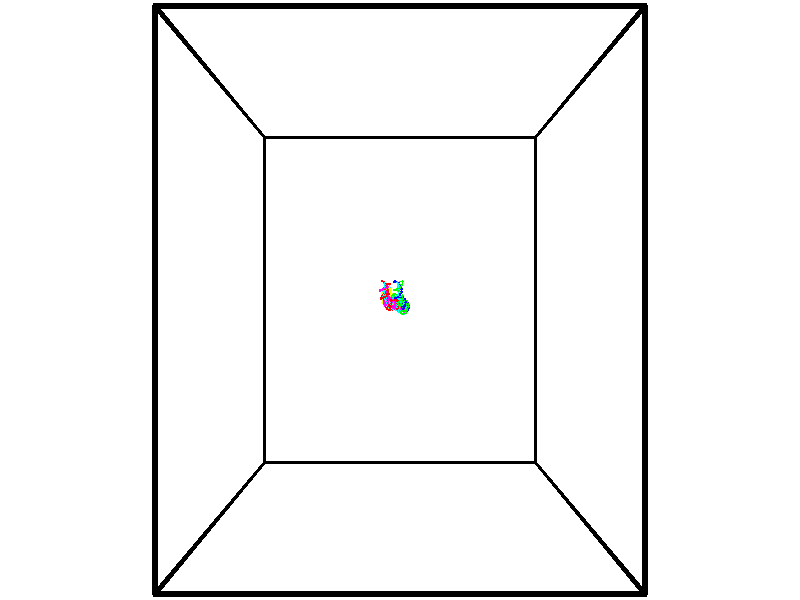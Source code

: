// switches for output
#declare DRAW_BASES = 1; // possible values are 0, 1; only relevant for DNA ribbons
#declare DRAW_BASES_TYPE = 3; // possible values are 1, 2, 3; only relevant for DNA ribbons
#declare DRAW_FOG = 0; // set to 1 to enable fog

#include "colors.inc"

#include "transforms.inc"
background { rgb <1, 1, 1>}

#default {
   normal{
       ripples 0.25
       frequency 0.20
       turbulence 0.2
       lambda 5
   }
	finish {
		phong 0.1
		phong_size 40.
	}
}

// original window dimensions: 1024x640


// camera settings

camera {
	sky <-0, 1, 0>
	up <-0, 1, 0>
	right 1.6 * <1, 0, 0>
	location <44.88, 44.88, 200.277>
	look_at <44.88, 44.88, 44.88>
	direction <0, 0, -155.397>
	angle 67.0682
}


# declare cpy_camera_pos = <44.88, 44.88, 200.277>;
# if (DRAW_FOG = 1)
fog {
	fog_type 2
	up vnormalize(cpy_camera_pos)
	color rgbt<1,1,1,0.3>
	distance 1e-5
	fog_alt 3e-3
	fog_offset 71.808
}
# end


// LIGHTS

# declare lum = 6;
global_settings {
	ambient_light rgb lum * <0.05, 0.05, 0.05>
	max_trace_level 15
}# declare cpy_direct_light_amount = 0.25;
light_source
{	1000 * <-1, -1, 1>,
	rgb lum * cpy_direct_light_amount
	parallel
}

light_source
{	1000 * <1, 1, -1>,
	rgb lum * cpy_direct_light_amount
	parallel
}

// strand 0

// nucleotide -1

// particle -1
sphere {
	<40.548473, 48.754585, 54.382767> 0.250000
	pigment { color rgbt <1,0,0,0> }
	no_shadow
}
cylinder {
	<40.813637, 48.504761, 54.547924>,  <40.972733, 48.354866, 54.647018>, 0.100000
	pigment { color rgbt <1,0,0,0> }
	no_shadow
}
cylinder {
	<40.813637, 48.504761, 54.547924>,  <40.548473, 48.754585, 54.382767>, 0.100000
	pigment { color rgbt <1,0,0,0> }
	no_shadow
}

// particle -1
sphere {
	<40.813637, 48.504761, 54.547924> 0.100000
	pigment { color rgbt <1,0,0,0> }
	no_shadow
}
sphere {
	0, 1
	scale<0.080000,0.200000,0.300000>
	matrix <0.022833, -0.534355, -0.844952,
		0.748356, 0.569550, -0.339965,
		0.662904, -0.624563, 0.412892,
		41.012508, 48.317390, 54.671791>
	pigment { color rgbt <0,1,1,0> }
	no_shadow
}
cylinder {
	<40.962818, 48.550320, 53.841423>,  <40.548473, 48.754585, 54.382767>, 0.130000
	pigment { color rgbt <1,0,0,0> }
	no_shadow
}

// nucleotide -1

// particle -1
sphere {
	<40.962818, 48.550320, 53.841423> 0.250000
	pigment { color rgbt <1,0,0,0> }
	no_shadow
}
cylinder {
	<41.028740, 48.274773, 54.123787>,  <41.068295, 48.109444, 54.293205>, 0.100000
	pigment { color rgbt <1,0,0,0> }
	no_shadow
}
cylinder {
	<41.028740, 48.274773, 54.123787>,  <40.962818, 48.550320, 53.841423>, 0.100000
	pigment { color rgbt <1,0,0,0> }
	no_shadow
}

// particle -1
sphere {
	<41.028740, 48.274773, 54.123787> 0.100000
	pigment { color rgbt <1,0,0,0> }
	no_shadow
}
sphere {
	0, 1
	scale<0.080000,0.200000,0.300000>
	matrix <0.036605, -0.710927, -0.702313,
		0.985646, 0.141587, -0.091951,
		0.164809, -0.688866, 0.705905,
		41.078182, 48.068111, 54.335560>
	pigment { color rgbt <0,1,1,0> }
	no_shadow
}
cylinder {
	<41.430157, 48.040989, 53.609024>,  <40.962818, 48.550320, 53.841423>, 0.130000
	pigment { color rgbt <1,0,0,0> }
	no_shadow
}

// nucleotide -1

// particle -1
sphere {
	<41.430157, 48.040989, 53.609024> 0.250000
	pigment { color rgbt <1,0,0,0> }
	no_shadow
}
cylinder {
	<41.279846, 47.839447, 53.920132>,  <41.189659, 47.718521, 54.106796>, 0.100000
	pigment { color rgbt <1,0,0,0> }
	no_shadow
}
cylinder {
	<41.279846, 47.839447, 53.920132>,  <41.430157, 48.040989, 53.609024>, 0.100000
	pigment { color rgbt <1,0,0,0> }
	no_shadow
}

// particle -1
sphere {
	<41.279846, 47.839447, 53.920132> 0.100000
	pigment { color rgbt <1,0,0,0> }
	no_shadow
}
sphere {
	0, 1
	scale<0.080000,0.200000,0.300000>
	matrix <-0.032458, -0.831606, -0.554417,
		0.926143, -0.233580, 0.296141,
		-0.375774, -0.503857, 0.777768,
		41.167114, 47.688290, 54.153461>
	pigment { color rgbt <0,1,1,0> }
	no_shadow
}
cylinder {
	<41.777672, 47.527287, 53.654007>,  <41.430157, 48.040989, 53.609024>, 0.130000
	pigment { color rgbt <1,0,0,0> }
	no_shadow
}

// nucleotide -1

// particle -1
sphere {
	<41.777672, 47.527287, 53.654007> 0.250000
	pigment { color rgbt <1,0,0,0> }
	no_shadow
}
cylinder {
	<41.454475, 47.394005, 53.848381>,  <41.260559, 47.314034, 53.965004>, 0.100000
	pigment { color rgbt <1,0,0,0> }
	no_shadow
}
cylinder {
	<41.454475, 47.394005, 53.848381>,  <41.777672, 47.527287, 53.654007>, 0.100000
	pigment { color rgbt <1,0,0,0> }
	no_shadow
}

// particle -1
sphere {
	<41.454475, 47.394005, 53.848381> 0.100000
	pigment { color rgbt <1,0,0,0> }
	no_shadow
}
sphere {
	0, 1
	scale<0.080000,0.200000,0.300000>
	matrix <-0.022481, -0.806696, -0.590539,
		0.588770, -0.488073, 0.644310,
		-0.807988, -0.333207, 0.485931,
		41.212078, 47.294044, 53.994160>
	pigment { color rgbt <0,1,1,0> }
	no_shadow
}
cylinder {
	<41.935959, 46.886189, 53.958427>,  <41.777672, 47.527287, 53.654007>, 0.130000
	pigment { color rgbt <1,0,0,0> }
	no_shadow
}

// nucleotide -1

// particle -1
sphere {
	<41.935959, 46.886189, 53.958427> 0.250000
	pigment { color rgbt <1,0,0,0> }
	no_shadow
}
cylinder {
	<41.536285, 46.876450, 53.945480>,  <41.296482, 46.870605, 53.937714>, 0.100000
	pigment { color rgbt <1,0,0,0> }
	no_shadow
}
cylinder {
	<41.536285, 46.876450, 53.945480>,  <41.935959, 46.886189, 53.958427>, 0.100000
	pigment { color rgbt <1,0,0,0> }
	no_shadow
}

// particle -1
sphere {
	<41.536285, 46.876450, 53.945480> 0.100000
	pigment { color rgbt <1,0,0,0> }
	no_shadow
}
sphere {
	0, 1
	scale<0.080000,0.200000,0.300000>
	matrix <0.036513, -0.887347, -0.459654,
		-0.017530, -0.460459, 0.887508,
		-0.999180, -0.024348, -0.032368,
		41.236530, 46.869144, 53.935768>
	pigment { color rgbt <0,1,1,0> }
	no_shadow
}
cylinder {
	<41.839489, 46.132339, 53.995857>,  <41.935959, 46.886189, 53.958427>, 0.130000
	pigment { color rgbt <1,0,0,0> }
	no_shadow
}

// nucleotide -1

// particle -1
sphere {
	<41.839489, 46.132339, 53.995857> 0.250000
	pigment { color rgbt <1,0,0,0> }
	no_shadow
}
cylinder {
	<41.480156, 46.272339, 53.889652>,  <41.264557, 46.356339, 53.825932>, 0.100000
	pigment { color rgbt <1,0,0,0> }
	no_shadow
}
cylinder {
	<41.480156, 46.272339, 53.889652>,  <41.839489, 46.132339, 53.995857>, 0.100000
	pigment { color rgbt <1,0,0,0> }
	no_shadow
}

// particle -1
sphere {
	<41.480156, 46.272339, 53.889652> 0.100000
	pigment { color rgbt <1,0,0,0> }
	no_shadow
}
sphere {
	0, 1
	scale<0.080000,0.200000,0.300000>
	matrix <-0.040711, -0.668095, -0.742961,
		-0.437421, -0.656619, 0.614422,
		-0.898335, 0.350000, -0.265508,
		41.210655, 46.377338, 53.810001>
	pigment { color rgbt <0,1,1,0> }
	no_shadow
}
cylinder {
	<41.341618, 45.537991, 53.951946>,  <41.839489, 46.132339, 53.995857>, 0.130000
	pigment { color rgbt <1,0,0,0> }
	no_shadow
}

// nucleotide -1

// particle -1
sphere {
	<41.341618, 45.537991, 53.951946> 0.250000
	pigment { color rgbt <1,0,0,0> }
	no_shadow
}
cylinder {
	<41.212341, 45.823261, 53.703133>,  <41.134773, 45.994423, 53.553844>, 0.100000
	pigment { color rgbt <1,0,0,0> }
	no_shadow
}
cylinder {
	<41.212341, 45.823261, 53.703133>,  <41.341618, 45.537991, 53.951946>, 0.100000
	pigment { color rgbt <1,0,0,0> }
	no_shadow
}

// particle -1
sphere {
	<41.212341, 45.823261, 53.703133> 0.100000
	pigment { color rgbt <1,0,0,0> }
	no_shadow
}
sphere {
	0, 1
	scale<0.080000,0.200000,0.300000>
	matrix <-0.117299, -0.682428, -0.721480,
		-0.939035, -0.160214, 0.304211,
		-0.323193, 0.713179, -0.622030,
		41.115383, 46.037216, 53.516525>
	pigment { color rgbt <0,1,1,0> }
	no_shadow
}
cylinder {
	<40.809994, 45.185051, 53.710518>,  <41.341618, 45.537991, 53.951946>, 0.130000
	pigment { color rgbt <1,0,0,0> }
	no_shadow
}

// nucleotide -1

// particle -1
sphere {
	<40.809994, 45.185051, 53.710518> 0.250000
	pigment { color rgbt <1,0,0,0> }
	no_shadow
}
cylinder {
	<40.914780, 45.475040, 53.455711>,  <40.977654, 45.649033, 53.302826>, 0.100000
	pigment { color rgbt <1,0,0,0> }
	no_shadow
}
cylinder {
	<40.914780, 45.475040, 53.455711>,  <40.809994, 45.185051, 53.710518>, 0.100000
	pigment { color rgbt <1,0,0,0> }
	no_shadow
}

// particle -1
sphere {
	<40.914780, 45.475040, 53.455711> 0.100000
	pigment { color rgbt <1,0,0,0> }
	no_shadow
}
sphere {
	0, 1
	scale<0.080000,0.200000,0.300000>
	matrix <-0.206723, -0.602595, -0.770807,
		-0.942677, 0.333612, -0.007992,
		0.261966, 0.724970, -0.637018,
		40.993370, 45.692532, 53.264606>
	pigment { color rgbt <0,1,1,0> }
	no_shadow
}
cylinder {
	<40.242130, 45.305950, 53.263306>,  <40.809994, 45.185051, 53.710518>, 0.130000
	pigment { color rgbt <1,0,0,0> }
	no_shadow
}

// nucleotide -1

// particle -1
sphere {
	<40.242130, 45.305950, 53.263306> 0.250000
	pigment { color rgbt <1,0,0,0> }
	no_shadow
}
cylinder {
	<40.571480, 45.435593, 53.076965>,  <40.769089, 45.513378, 52.965160>, 0.100000
	pigment { color rgbt <1,0,0,0> }
	no_shadow
}
cylinder {
	<40.571480, 45.435593, 53.076965>,  <40.242130, 45.305950, 53.263306>, 0.100000
	pigment { color rgbt <1,0,0,0> }
	no_shadow
}

// particle -1
sphere {
	<40.571480, 45.435593, 53.076965> 0.100000
	pigment { color rgbt <1,0,0,0> }
	no_shadow
}
sphere {
	0, 1
	scale<0.080000,0.200000,0.300000>
	matrix <-0.247595, -0.533470, -0.808768,
		-0.510646, 0.781257, -0.358996,
		0.823370, 0.324109, -0.465849,
		40.818489, 45.532825, 52.937210>
	pigment { color rgbt <0,1,1,0> }
	no_shadow
}
cylinder {
	<40.169033, 45.141094, 52.583851>,  <40.242130, 45.305950, 53.263306>, 0.130000
	pigment { color rgbt <1,0,0,0> }
	no_shadow
}

// nucleotide -1

// particle -1
sphere {
	<40.169033, 45.141094, 52.583851> 0.250000
	pigment { color rgbt <1,0,0,0> }
	no_shadow
}
cylinder {
	<40.556160, 45.238575, 52.558769>,  <40.788437, 45.297062, 52.543720>, 0.100000
	pigment { color rgbt <1,0,0,0> }
	no_shadow
}
cylinder {
	<40.556160, 45.238575, 52.558769>,  <40.169033, 45.141094, 52.583851>, 0.100000
	pigment { color rgbt <1,0,0,0> }
	no_shadow
}

// particle -1
sphere {
	<40.556160, 45.238575, 52.558769> 0.100000
	pigment { color rgbt <1,0,0,0> }
	no_shadow
}
sphere {
	0, 1
	scale<0.080000,0.200000,0.300000>
	matrix <0.053433, -0.442541, -0.895155,
		-0.245898, 0.863000, -0.441322,
		0.967822, 0.243698, -0.062707,
		40.846508, 45.311684, 52.539955>
	pigment { color rgbt <0,1,1,0> }
	no_shadow
}
cylinder {
	<40.317173, 45.230713, 51.886150>,  <40.169033, 45.141094, 52.583851>, 0.130000
	pigment { color rgbt <1,0,0,0> }
	no_shadow
}

// nucleotide -1

// particle -1
sphere {
	<40.317173, 45.230713, 51.886150> 0.250000
	pigment { color rgbt <1,0,0,0> }
	no_shadow
}
cylinder {
	<40.683662, 45.184700, 52.039673>,  <40.903557, 45.157093, 52.131786>, 0.100000
	pigment { color rgbt <1,0,0,0> }
	no_shadow
}
cylinder {
	<40.683662, 45.184700, 52.039673>,  <40.317173, 45.230713, 51.886150>, 0.100000
	pigment { color rgbt <1,0,0,0> }
	no_shadow
}

// particle -1
sphere {
	<40.683662, 45.184700, 52.039673> 0.100000
	pigment { color rgbt <1,0,0,0> }
	no_shadow
}
sphere {
	0, 1
	scale<0.080000,0.200000,0.300000>
	matrix <0.349066, -0.241103, -0.905551,
		0.196707, 0.963658, -0.180749,
		0.916220, -0.115035, 0.383806,
		40.958527, 45.150188, 52.154816>
	pigment { color rgbt <0,1,1,0> }
	no_shadow
}
cylinder {
	<40.739780, 45.615204, 51.410637>,  <40.317173, 45.230713, 51.886150>, 0.130000
	pigment { color rgbt <1,0,0,0> }
	no_shadow
}

// nucleotide -1

// particle -1
sphere {
	<40.739780, 45.615204, 51.410637> 0.250000
	pigment { color rgbt <1,0,0,0> }
	no_shadow
}
cylinder {
	<40.933754, 45.323124, 51.603157>,  <41.050137, 45.147877, 51.718670>, 0.100000
	pigment { color rgbt <1,0,0,0> }
	no_shadow
}
cylinder {
	<40.933754, 45.323124, 51.603157>,  <40.739780, 45.615204, 51.410637>, 0.100000
	pigment { color rgbt <1,0,0,0> }
	no_shadow
}

// particle -1
sphere {
	<40.933754, 45.323124, 51.603157> 0.100000
	pigment { color rgbt <1,0,0,0> }
	no_shadow
}
sphere {
	0, 1
	scale<0.080000,0.200000,0.300000>
	matrix <0.330999, -0.356160, -0.873836,
		0.809496, 0.583059, 0.068983,
		0.484929, -0.730200, 0.481302,
		41.079231, 45.104065, 51.747547>
	pigment { color rgbt <0,1,1,0> }
	no_shadow
}
cylinder {
	<41.339813, 45.582722, 51.092030>,  <40.739780, 45.615204, 51.410637>, 0.130000
	pigment { color rgbt <1,0,0,0> }
	no_shadow
}

// nucleotide -1

// particle -1
sphere {
	<41.339813, 45.582722, 51.092030> 0.250000
	pigment { color rgbt <1,0,0,0> }
	no_shadow
}
cylinder {
	<41.335083, 45.229733, 51.280113>,  <41.332245, 45.017941, 51.392963>, 0.100000
	pigment { color rgbt <1,0,0,0> }
	no_shadow
}
cylinder {
	<41.335083, 45.229733, 51.280113>,  <41.339813, 45.582722, 51.092030>, 0.100000
	pigment { color rgbt <1,0,0,0> }
	no_shadow
}

// particle -1
sphere {
	<41.335083, 45.229733, 51.280113> 0.100000
	pigment { color rgbt <1,0,0,0> }
	no_shadow
}
sphere {
	0, 1
	scale<0.080000,0.200000,0.300000>
	matrix <0.581213, -0.388717, -0.714905,
		0.813665, 0.264837, 0.517504,
		-0.011830, -0.882474, 0.470212,
		41.331535, 44.964989, 51.421177>
	pigment { color rgbt <0,1,1,0> }
	no_shadow
}
cylinder {
	<42.088326, 45.440796, 51.364353>,  <41.339813, 45.582722, 51.092030>, 0.130000
	pigment { color rgbt <1,0,0,0> }
	no_shadow
}

// nucleotide -1

// particle -1
sphere {
	<42.088326, 45.440796, 51.364353> 0.250000
	pigment { color rgbt <1,0,0,0> }
	no_shadow
}
cylinder {
	<41.852661, 45.124607, 51.297363>,  <41.711262, 44.934895, 51.257168>, 0.100000
	pigment { color rgbt <1,0,0,0> }
	no_shadow
}
cylinder {
	<41.852661, 45.124607, 51.297363>,  <42.088326, 45.440796, 51.364353>, 0.100000
	pigment { color rgbt <1,0,0,0> }
	no_shadow
}

// particle -1
sphere {
	<41.852661, 45.124607, 51.297363> 0.100000
	pigment { color rgbt <1,0,0,0> }
	no_shadow
}
sphere {
	0, 1
	scale<0.080000,0.200000,0.300000>
	matrix <0.648070, -0.338484, -0.682227,
		0.482593, -0.510475, 0.711701,
		-0.589159, -0.790471, -0.167474,
		41.675915, 44.887466, 51.247120>
	pigment { color rgbt <0,1,1,0> }
	no_shadow
}
cylinder {
	<42.600815, 44.830601, 51.179546>,  <42.088326, 45.440796, 51.364353>, 0.130000
	pigment { color rgbt <1,0,0,0> }
	no_shadow
}

// nucleotide -1

// particle -1
sphere {
	<42.600815, 44.830601, 51.179546> 0.250000
	pigment { color rgbt <1,0,0,0> }
	no_shadow
}
cylinder {
	<42.244514, 44.704987, 51.048126>,  <42.030735, 44.629620, 50.969273>, 0.100000
	pigment { color rgbt <1,0,0,0> }
	no_shadow
}
cylinder {
	<42.244514, 44.704987, 51.048126>,  <42.600815, 44.830601, 51.179546>, 0.100000
	pigment { color rgbt <1,0,0,0> }
	no_shadow
}

// particle -1
sphere {
	<42.244514, 44.704987, 51.048126> 0.100000
	pigment { color rgbt <1,0,0,0> }
	no_shadow
}
sphere {
	0, 1
	scale<0.080000,0.200000,0.300000>
	matrix <0.445297, -0.458359, -0.769167,
		0.090949, -0.831439, 0.548121,
		-0.890752, -0.314031, -0.328550,
		41.977287, 44.610779, 50.949562>
	pigment { color rgbt <0,1,1,0> }
	no_shadow
}
cylinder {
	<42.748363, 44.171646, 50.937210>,  <42.600815, 44.830601, 51.179546>, 0.130000
	pigment { color rgbt <1,0,0,0> }
	no_shadow
}

// nucleotide -1

// particle -1
sphere {
	<42.748363, 44.171646, 50.937210> 0.250000
	pigment { color rgbt <1,0,0,0> }
	no_shadow
}
cylinder {
	<42.390175, 44.241127, 50.773285>,  <42.175262, 44.282818, 50.674931>, 0.100000
	pigment { color rgbt <1,0,0,0> }
	no_shadow
}
cylinder {
	<42.390175, 44.241127, 50.773285>,  <42.748363, 44.171646, 50.937210>, 0.100000
	pigment { color rgbt <1,0,0,0> }
	no_shadow
}

// particle -1
sphere {
	<42.390175, 44.241127, 50.773285> 0.100000
	pigment { color rgbt <1,0,0,0> }
	no_shadow
}
sphere {
	0, 1
	scale<0.080000,0.200000,0.300000>
	matrix <0.342945, -0.317679, -0.884007,
		-0.283744, -0.932152, 0.224904,
		-0.895477, 0.173702, -0.409816,
		42.121532, 44.293240, 50.650341>
	pigment { color rgbt <0,1,1,0> }
	no_shadow
}
cylinder {
	<42.564247, 43.538097, 50.545036>,  <42.748363, 44.171646, 50.937210>, 0.130000
	pigment { color rgbt <1,0,0,0> }
	no_shadow
}

// nucleotide -1

// particle -1
sphere {
	<42.564247, 43.538097, 50.545036> 0.250000
	pigment { color rgbt <1,0,0,0> }
	no_shadow
}
cylinder {
	<42.370010, 43.856472, 50.400436>,  <42.253468, 44.047497, 50.313675>, 0.100000
	pigment { color rgbt <1,0,0,0> }
	no_shadow
}
cylinder {
	<42.370010, 43.856472, 50.400436>,  <42.564247, 43.538097, 50.545036>, 0.100000
	pigment { color rgbt <1,0,0,0> }
	no_shadow
}

// particle -1
sphere {
	<42.370010, 43.856472, 50.400436> 0.100000
	pigment { color rgbt <1,0,0,0> }
	no_shadow
}
sphere {
	0, 1
	scale<0.080000,0.200000,0.300000>
	matrix <0.412274, -0.156144, -0.897580,
		-0.770862, -0.584899, -0.252321,
		-0.485595, 0.795935, -0.361504,
		42.224331, 44.095253, 50.291985>
	pigment { color rgbt <0,1,1,0> }
	no_shadow
}
cylinder {
	<42.384727, 43.281738, 49.939304>,  <42.564247, 43.538097, 50.545036>, 0.130000
	pigment { color rgbt <1,0,0,0> }
	no_shadow
}

// nucleotide -1

// particle -1
sphere {
	<42.384727, 43.281738, 49.939304> 0.250000
	pigment { color rgbt <1,0,0,0> }
	no_shadow
}
cylinder {
	<42.319435, 43.672276, 49.882591>,  <42.280262, 43.906597, 49.848564>, 0.100000
	pigment { color rgbt <1,0,0,0> }
	no_shadow
}
cylinder {
	<42.319435, 43.672276, 49.882591>,  <42.384727, 43.281738, 49.939304>, 0.100000
	pigment { color rgbt <1,0,0,0> }
	no_shadow
}

// particle -1
sphere {
	<42.319435, 43.672276, 49.882591> 0.100000
	pigment { color rgbt <1,0,0,0> }
	no_shadow
}
sphere {
	0, 1
	scale<0.080000,0.200000,0.300000>
	matrix <0.393938, -0.067259, -0.916673,
		-0.904528, -0.205479, -0.373642,
		-0.163226, 0.976348, -0.141783,
		42.270466, 43.965179, 49.840057>
	pigment { color rgbt <0,1,1,0> }
	no_shadow
}
cylinder {
	<42.250965, 43.284039, 49.232502>,  <42.384727, 43.281738, 49.939304>, 0.130000
	pigment { color rgbt <1,0,0,0> }
	no_shadow
}

// nucleotide -1

// particle -1
sphere {
	<42.250965, 43.284039, 49.232502> 0.250000
	pigment { color rgbt <1,0,0,0> }
	no_shadow
}
cylinder {
	<42.278336, 43.674644, 49.314220>,  <42.294758, 43.909008, 49.363251>, 0.100000
	pigment { color rgbt <1,0,0,0> }
	no_shadow
}
cylinder {
	<42.278336, 43.674644, 49.314220>,  <42.250965, 43.284039, 49.232502>, 0.100000
	pigment { color rgbt <1,0,0,0> }
	no_shadow
}

// particle -1
sphere {
	<42.278336, 43.674644, 49.314220> 0.100000
	pigment { color rgbt <1,0,0,0> }
	no_shadow
}
sphere {
	0, 1
	scale<0.080000,0.200000,0.300000>
	matrix <0.410587, 0.159068, -0.897839,
		-0.909250, 0.145314, -0.390061,
		0.068422, 0.976515, 0.204297,
		42.298862, 43.967598, 49.375511>
	pigment { color rgbt <0,1,1,0> }
	no_shadow
}
cylinder {
	<41.962368, 43.566544, 48.683525>,  <42.250965, 43.284039, 49.232502>, 0.130000
	pigment { color rgbt <1,0,0,0> }
	no_shadow
}

// nucleotide -1

// particle -1
sphere {
	<41.962368, 43.566544, 48.683525> 0.250000
	pigment { color rgbt <1,0,0,0> }
	no_shadow
}
cylinder {
	<42.199203, 43.853191, 48.830978>,  <42.341305, 44.025181, 48.919449>, 0.100000
	pigment { color rgbt <1,0,0,0> }
	no_shadow
}
cylinder {
	<42.199203, 43.853191, 48.830978>,  <41.962368, 43.566544, 48.683525>, 0.100000
	pigment { color rgbt <1,0,0,0> }
	no_shadow
}

// particle -1
sphere {
	<42.199203, 43.853191, 48.830978> 0.100000
	pigment { color rgbt <1,0,0,0> }
	no_shadow
}
sphere {
	0, 1
	scale<0.080000,0.200000,0.300000>
	matrix <0.392944, 0.142639, -0.908432,
		-0.703585, 0.682719, -0.197138,
		0.592084, 0.716623, 0.368629,
		42.376827, 44.068180, 48.941566>
	pigment { color rgbt <0,1,1,0> }
	no_shadow
}
cylinder {
	<42.020138, 44.047344, 48.212719>,  <41.962368, 43.566544, 48.683525>, 0.130000
	pigment { color rgbt <1,0,0,0> }
	no_shadow
}

// nucleotide -1

// particle -1
sphere {
	<42.020138, 44.047344, 48.212719> 0.250000
	pigment { color rgbt <1,0,0,0> }
	no_shadow
}
cylinder {
	<42.364380, 44.090698, 48.411758>,  <42.570927, 44.116711, 48.531181>, 0.100000
	pigment { color rgbt <1,0,0,0> }
	no_shadow
}
cylinder {
	<42.364380, 44.090698, 48.411758>,  <42.020138, 44.047344, 48.212719>, 0.100000
	pigment { color rgbt <1,0,0,0> }
	no_shadow
}

// particle -1
sphere {
	<42.364380, 44.090698, 48.411758> 0.100000
	pigment { color rgbt <1,0,0,0> }
	no_shadow
}
sphere {
	0, 1
	scale<0.080000,0.200000,0.300000>
	matrix <0.481748, 0.143582, -0.864467,
		-0.165145, 0.983685, 0.071351,
		0.860608, 0.108389, 0.497600,
		42.622562, 44.123215, 48.561039>
	pigment { color rgbt <0,1,1,0> }
	no_shadow
}
cylinder {
	<42.327049, 44.493164, 47.770424>,  <42.020138, 44.047344, 48.212719>, 0.130000
	pigment { color rgbt <1,0,0,0> }
	no_shadow
}

// nucleotide -1

// particle -1
sphere {
	<42.327049, 44.493164, 47.770424> 0.250000
	pigment { color rgbt <1,0,0,0> }
	no_shadow
}
cylinder {
	<42.623848, 44.346046, 47.994629>,  <42.801926, 44.257774, 48.129150>, 0.100000
	pigment { color rgbt <1,0,0,0> }
	no_shadow
}
cylinder {
	<42.623848, 44.346046, 47.994629>,  <42.327049, 44.493164, 47.770424>, 0.100000
	pigment { color rgbt <1,0,0,0> }
	no_shadow
}

// particle -1
sphere {
	<42.623848, 44.346046, 47.994629> 0.100000
	pigment { color rgbt <1,0,0,0> }
	no_shadow
}
sphere {
	0, 1
	scale<0.080000,0.200000,0.300000>
	matrix <0.652690, 0.205381, -0.729257,
		0.153100, 0.906943, 0.392448,
		0.741995, -0.367796, 0.560508,
		42.846447, 44.235706, 48.162781>
	pigment { color rgbt <0,1,1,0> }
	no_shadow
}
cylinder {
	<42.861626, 44.889706, 47.582836>,  <42.327049, 44.493164, 47.770424>, 0.130000
	pigment { color rgbt <1,0,0,0> }
	no_shadow
}

// nucleotide -1

// particle -1
sphere {
	<42.861626, 44.889706, 47.582836> 0.250000
	pigment { color rgbt <1,0,0,0> }
	no_shadow
}
cylinder {
	<43.052101, 44.580906, 47.751247>,  <43.166386, 44.395626, 47.852295>, 0.100000
	pigment { color rgbt <1,0,0,0> }
	no_shadow
}
cylinder {
	<43.052101, 44.580906, 47.751247>,  <42.861626, 44.889706, 47.582836>, 0.100000
	pigment { color rgbt <1,0,0,0> }
	no_shadow
}

// particle -1
sphere {
	<43.052101, 44.580906, 47.751247> 0.100000
	pigment { color rgbt <1,0,0,0> }
	no_shadow
}
sphere {
	0, 1
	scale<0.080000,0.200000,0.300000>
	matrix <0.703570, 0.047287, -0.709051,
		0.527475, 0.633867, 0.565671,
		0.476193, -0.771995, 0.421027,
		43.194958, 44.349308, 47.877556>
	pigment { color rgbt <0,1,1,0> }
	no_shadow
}
cylinder {
	<43.517925, 45.069714, 47.729263>,  <42.861626, 44.889706, 47.582836>, 0.130000
	pigment { color rgbt <1,0,0,0> }
	no_shadow
}

// nucleotide -1

// particle -1
sphere {
	<43.517925, 45.069714, 47.729263> 0.250000
	pigment { color rgbt <1,0,0,0> }
	no_shadow
}
cylinder {
	<43.520325, 44.672222, 47.684586>,  <43.521767, 44.433727, 47.657780>, 0.100000
	pigment { color rgbt <1,0,0,0> }
	no_shadow
}
cylinder {
	<43.520325, 44.672222, 47.684586>,  <43.517925, 45.069714, 47.729263>, 0.100000
	pigment { color rgbt <1,0,0,0> }
	no_shadow
}

// particle -1
sphere {
	<43.520325, 44.672222, 47.684586> 0.100000
	pigment { color rgbt <1,0,0,0> }
	no_shadow
}
sphere {
	0, 1
	scale<0.080000,0.200000,0.300000>
	matrix <0.703431, 0.083586, -0.705832,
		0.710738, -0.074336, 0.699518,
		0.006001, -0.993724, -0.111698,
		43.522125, 44.374104, 47.651077>
	pigment { color rgbt <0,1,1,0> }
	no_shadow
}
cylinder {
	<44.273067, 44.793518, 47.455643>,  <43.517925, 45.069714, 47.729263>, 0.130000
	pigment { color rgbt <1,0,0,0> }
	no_shadow
}

// nucleotide -1

// particle -1
sphere {
	<44.273067, 44.793518, 47.455643> 0.250000
	pigment { color rgbt <1,0,0,0> }
	no_shadow
}
cylinder {
	<44.020325, 44.487263, 47.407394>,  <43.868679, 44.303509, 47.378445>, 0.100000
	pigment { color rgbt <1,0,0,0> }
	no_shadow
}
cylinder {
	<44.020325, 44.487263, 47.407394>,  <44.273067, 44.793518, 47.455643>, 0.100000
	pigment { color rgbt <1,0,0,0> }
	no_shadow
}

// particle -1
sphere {
	<44.020325, 44.487263, 47.407394> 0.100000
	pigment { color rgbt <1,0,0,0> }
	no_shadow
}
sphere {
	0, 1
	scale<0.080000,0.200000,0.300000>
	matrix <0.331123, -0.125934, -0.935146,
		0.700795, -0.630821, 0.333093,
		-0.631857, -0.765641, -0.120625,
		43.830769, 44.257572, 47.371208>
	pigment { color rgbt <0,1,1,0> }
	no_shadow
}
cylinder {
	<44.597839, 44.320118, 47.087685>,  <44.273067, 44.793518, 47.455643>, 0.130000
	pigment { color rgbt <1,0,0,0> }
	no_shadow
}

// nucleotide -1

// particle -1
sphere {
	<44.597839, 44.320118, 47.087685> 0.250000
	pigment { color rgbt <1,0,0,0> }
	no_shadow
}
cylinder {
	<44.216362, 44.229069, 47.009037>,  <43.987476, 44.174438, 46.961849>, 0.100000
	pigment { color rgbt <1,0,0,0> }
	no_shadow
}
cylinder {
	<44.216362, 44.229069, 47.009037>,  <44.597839, 44.320118, 47.087685>, 0.100000
	pigment { color rgbt <1,0,0,0> }
	no_shadow
}

// particle -1
sphere {
	<44.216362, 44.229069, 47.009037> 0.100000
	pigment { color rgbt <1,0,0,0> }
	no_shadow
}
sphere {
	0, 1
	scale<0.080000,0.200000,0.300000>
	matrix <0.222089, -0.092040, -0.970673,
		0.202850, -0.969390, 0.138330,
		-0.953692, -0.227623, -0.196620,
		43.930256, 44.160782, 46.950050>
	pigment { color rgbt <0,1,1,0> }
	no_shadow
}
cylinder {
	<44.669731, 43.689823, 46.698677>,  <44.597839, 44.320118, 47.087685>, 0.130000
	pigment { color rgbt <1,0,0,0> }
	no_shadow
}

// nucleotide -1

// particle -1
sphere {
	<44.669731, 43.689823, 46.698677> 0.250000
	pigment { color rgbt <1,0,0,0> }
	no_shadow
}
cylinder {
	<44.316879, 43.849426, 46.598572>,  <44.105167, 43.945190, 46.538509>, 0.100000
	pigment { color rgbt <1,0,0,0> }
	no_shadow
}
cylinder {
	<44.316879, 43.849426, 46.598572>,  <44.669731, 43.689823, 46.698677>, 0.100000
	pigment { color rgbt <1,0,0,0> }
	no_shadow
}

// particle -1
sphere {
	<44.316879, 43.849426, 46.598572> 0.100000
	pigment { color rgbt <1,0,0,0> }
	no_shadow
}
sphere {
	0, 1
	scale<0.080000,0.200000,0.300000>
	matrix <0.088962, -0.380625, -0.920440,
		-0.462525, -0.834213, 0.300264,
		-0.882132, 0.399015, -0.250262,
		44.052238, 43.969131, 46.523495>
	pigment { color rgbt <0,1,1,0> }
	no_shadow
}
cylinder {
	<44.463753, 43.148834, 46.285065>,  <44.669731, 43.689823, 46.698677>, 0.130000
	pigment { color rgbt <1,0,0,0> }
	no_shadow
}

// nucleotide -1

// particle -1
sphere {
	<44.463753, 43.148834, 46.285065> 0.250000
	pigment { color rgbt <1,0,0,0> }
	no_shadow
}
cylinder {
	<44.257698, 43.480728, 46.199108>,  <44.134064, 43.679863, 46.147533>, 0.100000
	pigment { color rgbt <1,0,0,0> }
	no_shadow
}
cylinder {
	<44.257698, 43.480728, 46.199108>,  <44.463753, 43.148834, 46.285065>, 0.100000
	pigment { color rgbt <1,0,0,0> }
	no_shadow
}

// particle -1
sphere {
	<44.257698, 43.480728, 46.199108> 0.100000
	pigment { color rgbt <1,0,0,0> }
	no_shadow
}
sphere {
	0, 1
	scale<0.080000,0.200000,0.300000>
	matrix <0.058685, -0.215980, -0.974633,
		-0.855096, -0.514680, 0.062566,
		-0.515137, 0.829733, -0.214888,
		44.103157, 43.729649, 46.134644>
	pigment { color rgbt <0,1,1,0> }
	no_shadow
}
cylinder {
	<44.164406, 42.938725, 45.711197>,  <44.463753, 43.148834, 46.285065>, 0.130000
	pigment { color rgbt <1,0,0,0> }
	no_shadow
}

// nucleotide -1

// particle -1
sphere {
	<44.164406, 42.938725, 45.711197> 0.250000
	pigment { color rgbt <1,0,0,0> }
	no_shadow
}
cylinder {
	<44.086479, 43.331028, 45.706100>,  <44.039722, 43.566410, 45.703041>, 0.100000
	pigment { color rgbt <1,0,0,0> }
	no_shadow
}
cylinder {
	<44.086479, 43.331028, 45.706100>,  <44.164406, 42.938725, 45.711197>, 0.100000
	pigment { color rgbt <1,0,0,0> }
	no_shadow
}

// particle -1
sphere {
	<44.086479, 43.331028, 45.706100> 0.100000
	pigment { color rgbt <1,0,0,0> }
	no_shadow
}
sphere {
	0, 1
	scale<0.080000,0.200000,0.300000>
	matrix <-0.150395, -0.042708, -0.987703,
		-0.969242, -0.190501, 0.155821,
		-0.194813, 0.980758, -0.012744,
		44.028034, 43.625256, 45.702278>
	pigment { color rgbt <0,1,1,0> }
	no_shadow
}
cylinder {
	<43.532314, 43.075680, 45.396320>,  <44.164406, 42.938725, 45.711197>, 0.130000
	pigment { color rgbt <1,0,0,0> }
	no_shadow
}

// nucleotide -1

// particle -1
sphere {
	<43.532314, 43.075680, 45.396320> 0.250000
	pigment { color rgbt <1,0,0,0> }
	no_shadow
}
cylinder {
	<43.732430, 43.419472, 45.354355>,  <43.852501, 43.625748, 45.329174>, 0.100000
	pigment { color rgbt <1,0,0,0> }
	no_shadow
}
cylinder {
	<43.732430, 43.419472, 45.354355>,  <43.532314, 43.075680, 45.396320>, 0.100000
	pigment { color rgbt <1,0,0,0> }
	no_shadow
}

// particle -1
sphere {
	<43.732430, 43.419472, 45.354355> 0.100000
	pigment { color rgbt <1,0,0,0> }
	no_shadow
}
sphere {
	0, 1
	scale<0.080000,0.200000,0.300000>
	matrix <-0.189523, -0.009532, -0.981830,
		-0.844861, 0.511085, 0.158122,
		0.500291, 0.859477, -0.104916,
		43.882515, 43.677315, 45.322880>
	pigment { color rgbt <0,1,1,0> }
	no_shadow
}
cylinder {
	<43.113289, 43.465775, 45.068676>,  <43.532314, 43.075680, 45.396320>, 0.130000
	pigment { color rgbt <1,0,0,0> }
	no_shadow
}

// nucleotide -1

// particle -1
sphere {
	<43.113289, 43.465775, 45.068676> 0.250000
	pigment { color rgbt <1,0,0,0> }
	no_shadow
}
cylinder {
	<43.465187, 43.640160, 44.992790>,  <43.676327, 43.744789, 44.947258>, 0.100000
	pigment { color rgbt <1,0,0,0> }
	no_shadow
}
cylinder {
	<43.465187, 43.640160, 44.992790>,  <43.113289, 43.465775, 45.068676>, 0.100000
	pigment { color rgbt <1,0,0,0> }
	no_shadow
}

// particle -1
sphere {
	<43.465187, 43.640160, 44.992790> 0.100000
	pigment { color rgbt <1,0,0,0> }
	no_shadow
}
sphere {
	0, 1
	scale<0.080000,0.200000,0.300000>
	matrix <-0.191419, -0.040486, -0.980673,
		-0.435217, 0.899054, 0.047834,
		0.879741, 0.435962, -0.189716,
		43.729111, 43.770947, 44.935875>
	pigment { color rgbt <0,1,1,0> }
	no_shadow
}
cylinder {
	<43.069260, 44.177181, 44.741879>,  <43.113289, 43.465775, 45.068676>, 0.130000
	pigment { color rgbt <1,0,0,0> }
	no_shadow
}

// nucleotide -1

// particle -1
sphere {
	<43.069260, 44.177181, 44.741879> 0.250000
	pigment { color rgbt <1,0,0,0> }
	no_shadow
}
cylinder {
	<43.434074, 44.040932, 44.650513>,  <43.652962, 43.959183, 44.595695>, 0.100000
	pigment { color rgbt <1,0,0,0> }
	no_shadow
}
cylinder {
	<43.434074, 44.040932, 44.650513>,  <43.069260, 44.177181, 44.741879>, 0.100000
	pigment { color rgbt <1,0,0,0> }
	no_shadow
}

// particle -1
sphere {
	<43.434074, 44.040932, 44.650513> 0.100000
	pigment { color rgbt <1,0,0,0> }
	no_shadow
}
sphere {
	0, 1
	scale<0.080000,0.200000,0.300000>
	matrix <-0.199726, 0.117536, -0.972777,
		0.358193, 0.932826, 0.039166,
		0.912035, -0.340620, -0.228410,
		43.707684, 43.938747, 44.581989>
	pigment { color rgbt <0,1,1,0> }
	no_shadow
}
cylinder {
	<43.356850, 44.618298, 44.220886>,  <43.069260, 44.177181, 44.741879>, 0.130000
	pigment { color rgbt <1,0,0,0> }
	no_shadow
}

// nucleotide -1

// particle -1
sphere {
	<43.356850, 44.618298, 44.220886> 0.250000
	pigment { color rgbt <1,0,0,0> }
	no_shadow
}
cylinder {
	<43.544624, 44.267479, 44.180054>,  <43.657291, 44.056988, 44.155556>, 0.100000
	pigment { color rgbt <1,0,0,0> }
	no_shadow
}
cylinder {
	<43.544624, 44.267479, 44.180054>,  <43.356850, 44.618298, 44.220886>, 0.100000
	pigment { color rgbt <1,0,0,0> }
	no_shadow
}

// particle -1
sphere {
	<43.544624, 44.267479, 44.180054> 0.100000
	pigment { color rgbt <1,0,0,0> }
	no_shadow
}
sphere {
	0, 1
	scale<0.080000,0.200000,0.300000>
	matrix <-0.135423, 0.042727, -0.989866,
		0.872517, 0.478508, -0.098714,
		0.469441, -0.877043, -0.102081,
		43.685455, 44.004368, 44.149429>
	pigment { color rgbt <0,1,1,0> }
	no_shadow
}
cylinder {
	<43.916290, 44.617214, 43.643520>,  <43.356850, 44.618298, 44.220886>, 0.130000
	pigment { color rgbt <1,0,0,0> }
	no_shadow
}

// nucleotide -1

// particle -1
sphere {
	<43.916290, 44.617214, 43.643520> 0.250000
	pigment { color rgbt <1,0,0,0> }
	no_shadow
}
cylinder {
	<43.791199, 44.241287, 43.698578>,  <43.716145, 44.015732, 43.731613>, 0.100000
	pigment { color rgbt <1,0,0,0> }
	no_shadow
}
cylinder {
	<43.791199, 44.241287, 43.698578>,  <43.916290, 44.617214, 43.643520>, 0.100000
	pigment { color rgbt <1,0,0,0> }
	no_shadow
}

// particle -1
sphere {
	<43.791199, 44.241287, 43.698578> 0.100000
	pigment { color rgbt <1,0,0,0> }
	no_shadow
}
sphere {
	0, 1
	scale<0.080000,0.200000,0.300000>
	matrix <-0.523500, 0.049622, -0.850580,
		0.792558, -0.338057, -0.507512,
		-0.312728, -0.939816, 0.137644,
		43.697380, 43.959343, 43.739872>
	pigment { color rgbt <0,1,1,0> }
	no_shadow
}
cylinder {
	<43.756199, 44.417805, 42.970665>,  <43.916290, 44.617214, 43.643520>, 0.130000
	pigment { color rgbt <1,0,0,0> }
	no_shadow
}

// nucleotide -1

// particle -1
sphere {
	<43.756199, 44.417805, 42.970665> 0.250000
	pigment { color rgbt <1,0,0,0> }
	no_shadow
}
cylinder {
	<43.643112, 44.093437, 43.175598>,  <43.575260, 43.898815, 43.298557>, 0.100000
	pigment { color rgbt <1,0,0,0> }
	no_shadow
}
cylinder {
	<43.643112, 44.093437, 43.175598>,  <43.756199, 44.417805, 42.970665>, 0.100000
	pigment { color rgbt <1,0,0,0> }
	no_shadow
}

// particle -1
sphere {
	<43.643112, 44.093437, 43.175598> 0.100000
	pigment { color rgbt <1,0,0,0> }
	no_shadow
}
sphere {
	0, 1
	scale<0.080000,0.200000,0.300000>
	matrix <-0.672151, -0.213567, -0.708945,
		0.684313, -0.544795, -0.484679,
		-0.282718, -0.810918, 0.512331,
		43.558296, 43.850163, 43.329296>
	pigment { color rgbt <0,1,1,0> }
	no_shadow
}
cylinder {
	<43.813881, 43.891003, 42.479404>,  <43.756199, 44.417805, 42.970665>, 0.130000
	pigment { color rgbt <1,0,0,0> }
	no_shadow
}

// nucleotide -1

// particle -1
sphere {
	<43.813881, 43.891003, 42.479404> 0.250000
	pigment { color rgbt <1,0,0,0> }
	no_shadow
}
cylinder {
	<43.547821, 43.810287, 42.766975>,  <43.388187, 43.761860, 42.939518>, 0.100000
	pigment { color rgbt <1,0,0,0> }
	no_shadow
}
cylinder {
	<43.547821, 43.810287, 42.766975>,  <43.813881, 43.891003, 42.479404>, 0.100000
	pigment { color rgbt <1,0,0,0> }
	no_shadow
}

// particle -1
sphere {
	<43.547821, 43.810287, 42.766975> 0.100000
	pigment { color rgbt <1,0,0,0> }
	no_shadow
}
sphere {
	0, 1
	scale<0.080000,0.200000,0.300000>
	matrix <-0.674857, -0.249645, -0.694439,
		0.319607, -0.947079, 0.029872,
		-0.665146, -0.201788, 0.718931,
		43.348278, 43.749752, 42.982655>
	pigment { color rgbt <0,1,1,0> }
	no_shadow
}
cylinder {
	<43.493999, 43.197678, 42.363796>,  <43.813881, 43.891003, 42.479404>, 0.130000
	pigment { color rgbt <1,0,0,0> }
	no_shadow
}

// nucleotide -1

// particle -1
sphere {
	<43.493999, 43.197678, 42.363796> 0.250000
	pigment { color rgbt <1,0,0,0> }
	no_shadow
}
cylinder {
	<43.242790, 43.423927, 42.577583>,  <43.092064, 43.559677, 42.705856>, 0.100000
	pigment { color rgbt <1,0,0,0> }
	no_shadow
}
cylinder {
	<43.242790, 43.423927, 42.577583>,  <43.493999, 43.197678, 42.363796>, 0.100000
	pigment { color rgbt <1,0,0,0> }
	no_shadow
}

// particle -1
sphere {
	<43.242790, 43.423927, 42.577583> 0.100000
	pigment { color rgbt <1,0,0,0> }
	no_shadow
}
sphere {
	0, 1
	scale<0.080000,0.200000,0.300000>
	matrix <-0.714974, -0.148214, -0.683261,
		-0.307253, -0.811234, 0.497488,
		-0.628019, 0.565625, 0.534472,
		43.054386, 43.593616, 42.737926>
	pigment { color rgbt <0,1,1,0> }
	no_shadow
}
cylinder {
	<42.878120, 42.751682, 42.341717>,  <43.493999, 43.197678, 42.363796>, 0.130000
	pigment { color rgbt <1,0,0,0> }
	no_shadow
}

// nucleotide -1

// particle -1
sphere {
	<42.878120, 42.751682, 42.341717> 0.250000
	pigment { color rgbt <1,0,0,0> }
	no_shadow
}
cylinder {
	<42.737556, 43.118294, 42.418114>,  <42.653217, 43.338261, 42.463951>, 0.100000
	pigment { color rgbt <1,0,0,0> }
	no_shadow
}
cylinder {
	<42.737556, 43.118294, 42.418114>,  <42.878120, 42.751682, 42.341717>, 0.100000
	pigment { color rgbt <1,0,0,0> }
	no_shadow
}

// particle -1
sphere {
	<42.737556, 43.118294, 42.418114> 0.100000
	pigment { color rgbt <1,0,0,0> }
	no_shadow
}
sphere {
	0, 1
	scale<0.080000,0.200000,0.300000>
	matrix <-0.587885, -0.057255, -0.806916,
		-0.728630, -0.395839, 0.558936,
		-0.351410, 0.916533, 0.190990,
		42.632133, 43.393253, 42.475410>
	pigment { color rgbt <0,1,1,0> }
	no_shadow
}
cylinder {
	<42.089272, 42.689297, 42.289001>,  <42.878120, 42.751682, 42.341717>, 0.130000
	pigment { color rgbt <1,0,0,0> }
	no_shadow
}

// nucleotide -1

// particle -1
sphere {
	<42.089272, 42.689297, 42.289001> 0.250000
	pigment { color rgbt <1,0,0,0> }
	no_shadow
}
cylinder {
	<42.151802, 43.083622, 42.264542>,  <42.189320, 43.320217, 42.249866>, 0.100000
	pigment { color rgbt <1,0,0,0> }
	no_shadow
}
cylinder {
	<42.151802, 43.083622, 42.264542>,  <42.089272, 42.689297, 42.289001>, 0.100000
	pigment { color rgbt <1,0,0,0> }
	no_shadow
}

// particle -1
sphere {
	<42.151802, 43.083622, 42.264542> 0.100000
	pigment { color rgbt <1,0,0,0> }
	no_shadow
}
sphere {
	0, 1
	scale<0.080000,0.200000,0.300000>
	matrix <-0.698720, 0.066616, -0.712287,
		-0.698107, 0.154071, 0.699220,
		0.156322, 0.985812, -0.061147,
		42.198700, 43.379364, 42.246197>
	pigment { color rgbt <0,1,1,0> }
	no_shadow
}
cylinder {
	<41.454746, 42.911064, 42.072910>,  <42.089272, 42.689297, 42.289001>, 0.130000
	pigment { color rgbt <1,0,0,0> }
	no_shadow
}

// nucleotide -1

// particle -1
sphere {
	<41.454746, 42.911064, 42.072910> 0.250000
	pigment { color rgbt <1,0,0,0> }
	no_shadow
}
cylinder {
	<41.700104, 43.222881, 42.022228>,  <41.847321, 43.409973, 41.991817>, 0.100000
	pigment { color rgbt <1,0,0,0> }
	no_shadow
}
cylinder {
	<41.700104, 43.222881, 42.022228>,  <41.454746, 42.911064, 42.072910>, 0.100000
	pigment { color rgbt <1,0,0,0> }
	no_shadow
}

// particle -1
sphere {
	<41.700104, 43.222881, 42.022228> 0.100000
	pigment { color rgbt <1,0,0,0> }
	no_shadow
}
sphere {
	0, 1
	scale<0.080000,0.200000,0.300000>
	matrix <-0.555198, 0.311521, -0.771174,
		-0.561694, 0.543382, 0.623888,
		0.613396, 0.779545, -0.126705,
		41.884121, 43.456745, 41.984215>
	pigment { color rgbt <0,1,1,0> }
	no_shadow
}
cylinder {
	<40.962902, 43.529396, 42.000702>,  <41.454746, 42.911064, 42.072910>, 0.130000
	pigment { color rgbt <1,0,0,0> }
	no_shadow
}

// nucleotide -1

// particle -1
sphere {
	<40.962902, 43.529396, 42.000702> 0.250000
	pigment { color rgbt <1,0,0,0> }
	no_shadow
}
cylinder {
	<41.322289, 43.615780, 41.847801>,  <41.537922, 43.667610, 41.756062>, 0.100000
	pigment { color rgbt <1,0,0,0> }
	no_shadow
}
cylinder {
	<41.322289, 43.615780, 41.847801>,  <40.962902, 43.529396, 42.000702>, 0.100000
	pigment { color rgbt <1,0,0,0> }
	no_shadow
}

// particle -1
sphere {
	<41.322289, 43.615780, 41.847801> 0.100000
	pigment { color rgbt <1,0,0,0> }
	no_shadow
}
sphere {
	0, 1
	scale<0.080000,0.200000,0.300000>
	matrix <-0.437232, 0.519026, -0.734466,
		0.039780, 0.827026, 0.560755,
		0.898468, 0.215963, -0.382249,
		41.591827, 43.680569, 41.733128>
	pigment { color rgbt <0,1,1,0> }
	no_shadow
}
cylinder {
	<40.903820, 44.226181, 41.756027>,  <40.962902, 43.529396, 42.000702>, 0.130000
	pigment { color rgbt <1,0,0,0> }
	no_shadow
}

// nucleotide -1

// particle -1
sphere {
	<40.903820, 44.226181, 41.756027> 0.250000
	pigment { color rgbt <1,0,0,0> }
	no_shadow
}
cylinder {
	<41.206177, 44.059105, 41.554371>,  <41.387592, 43.958858, 41.433376>, 0.100000
	pigment { color rgbt <1,0,0,0> }
	no_shadow
}
cylinder {
	<41.206177, 44.059105, 41.554371>,  <40.903820, 44.226181, 41.756027>, 0.100000
	pigment { color rgbt <1,0,0,0> }
	no_shadow
}

// particle -1
sphere {
	<41.206177, 44.059105, 41.554371> 0.100000
	pigment { color rgbt <1,0,0,0> }
	no_shadow
}
sphere {
	0, 1
	scale<0.080000,0.200000,0.300000>
	matrix <-0.231417, 0.549873, -0.802550,
		0.612429, 0.723311, 0.318986,
		0.755895, -0.417686, -0.504144,
		41.432945, 43.933800, 41.403126>
	pigment { color rgbt <0,1,1,0> }
	no_shadow
}
cylinder {
	<41.236015, 44.767582, 41.387745>,  <40.903820, 44.226181, 41.756027>, 0.130000
	pigment { color rgbt <1,0,0,0> }
	no_shadow
}

// nucleotide -1

// particle -1
sphere {
	<41.236015, 44.767582, 41.387745> 0.250000
	pigment { color rgbt <1,0,0,0> }
	no_shadow
}
cylinder {
	<41.307259, 44.410469, 41.222233>,  <41.350002, 44.196201, 41.122925>, 0.100000
	pigment { color rgbt <1,0,0,0> }
	no_shadow
}
cylinder {
	<41.307259, 44.410469, 41.222233>,  <41.236015, 44.767582, 41.387745>, 0.100000
	pigment { color rgbt <1,0,0,0> }
	no_shadow
}

// particle -1
sphere {
	<41.307259, 44.410469, 41.222233> 0.100000
	pigment { color rgbt <1,0,0,0> }
	no_shadow
}
sphere {
	0, 1
	scale<0.080000,0.200000,0.300000>
	matrix <-0.259278, 0.363066, -0.894962,
		0.949239, 0.266680, -0.166816,
		0.178104, -0.892785, -0.413781,
		41.360691, 44.142635, 41.098099>
	pigment { color rgbt <0,1,1,0> }
	no_shadow
}
cylinder {
	<41.742504, 44.994904, 40.908165>,  <41.236015, 44.767582, 41.387745>, 0.130000
	pigment { color rgbt <1,0,0,0> }
	no_shadow
}

// nucleotide -1

// particle -1
sphere {
	<41.742504, 44.994904, 40.908165> 0.250000
	pigment { color rgbt <1,0,0,0> }
	no_shadow
}
cylinder {
	<41.615013, 44.632870, 40.795574>,  <41.538517, 44.415649, 40.728020>, 0.100000
	pigment { color rgbt <1,0,0,0> }
	no_shadow
}
cylinder {
	<41.615013, 44.632870, 40.795574>,  <41.742504, 44.994904, 40.908165>, 0.100000
	pigment { color rgbt <1,0,0,0> }
	no_shadow
}

// particle -1
sphere {
	<41.615013, 44.632870, 40.795574> 0.100000
	pigment { color rgbt <1,0,0,0> }
	no_shadow
}
sphere {
	0, 1
	scale<0.080000,0.200000,0.300000>
	matrix <-0.202322, 0.355086, -0.912677,
		0.926001, -0.233947, -0.296295,
		-0.318728, -0.905087, -0.281478,
		41.519394, 44.361343, 40.711132>
	pigment { color rgbt <0,1,1,0> }
	no_shadow
}
cylinder {
	<42.114048, 44.881725, 40.336807>,  <41.742504, 44.994904, 40.908165>, 0.130000
	pigment { color rgbt <1,0,0,0> }
	no_shadow
}

// nucleotide -1

// particle -1
sphere {
	<42.114048, 44.881725, 40.336807> 0.250000
	pigment { color rgbt <1,0,0,0> }
	no_shadow
}
cylinder {
	<41.808243, 44.625713, 40.306152>,  <41.624760, 44.472107, 40.287758>, 0.100000
	pigment { color rgbt <1,0,0,0> }
	no_shadow
}
cylinder {
	<41.808243, 44.625713, 40.306152>,  <42.114048, 44.881725, 40.336807>, 0.100000
	pigment { color rgbt <1,0,0,0> }
	no_shadow
}

// particle -1
sphere {
	<41.808243, 44.625713, 40.306152> 0.100000
	pigment { color rgbt <1,0,0,0> }
	no_shadow
}
sphere {
	0, 1
	scale<0.080000,0.200000,0.300000>
	matrix <-0.144662, 0.286213, -0.947183,
		0.628163, -0.713050, -0.311402,
		-0.764516, -0.640033, -0.076637,
		41.578888, 44.433704, 40.283161>
	pigment { color rgbt <0,1,1,0> }
	no_shadow
}
cylinder {
	<42.186539, 44.452374, 39.682381>,  <42.114048, 44.881725, 40.336807>, 0.130000
	pigment { color rgbt <1,0,0,0> }
	no_shadow
}

// nucleotide -1

// particle -1
sphere {
	<42.186539, 44.452374, 39.682381> 0.250000
	pigment { color rgbt <1,0,0,0> }
	no_shadow
}
cylinder {
	<41.798965, 44.426563, 39.777889>,  <41.566422, 44.411076, 39.835194>, 0.100000
	pigment { color rgbt <1,0,0,0> }
	no_shadow
}
cylinder {
	<41.798965, 44.426563, 39.777889>,  <42.186539, 44.452374, 39.682381>, 0.100000
	pigment { color rgbt <1,0,0,0> }
	no_shadow
}

// particle -1
sphere {
	<41.798965, 44.426563, 39.777889> 0.100000
	pigment { color rgbt <1,0,0,0> }
	no_shadow
}
sphere {
	0, 1
	scale<0.080000,0.200000,0.300000>
	matrix <-0.247292, 0.234690, -0.940089,
		0.004624, -0.969926, -0.243355,
		-0.968930, -0.064527, 0.238769,
		41.508286, 44.407204, 39.849522>
	pigment { color rgbt <0,1,1,0> }
	no_shadow
}
cylinder {
	<41.852428, 44.051350, 39.143768>,  <42.186539, 44.452374, 39.682381>, 0.130000
	pigment { color rgbt <1,0,0,0> }
	no_shadow
}

// nucleotide -1

// particle -1
sphere {
	<41.852428, 44.051350, 39.143768> 0.250000
	pigment { color rgbt <1,0,0,0> }
	no_shadow
}
cylinder {
	<41.560265, 44.261856, 39.317917>,  <41.384968, 44.388161, 39.422405>, 0.100000
	pigment { color rgbt <1,0,0,0> }
	no_shadow
}
cylinder {
	<41.560265, 44.261856, 39.317917>,  <41.852428, 44.051350, 39.143768>, 0.100000
	pigment { color rgbt <1,0,0,0> }
	no_shadow
}

// particle -1
sphere {
	<41.560265, 44.261856, 39.317917> 0.100000
	pigment { color rgbt <1,0,0,0> }
	no_shadow
}
sphere {
	0, 1
	scale<0.080000,0.200000,0.300000>
	matrix <-0.351815, 0.256471, -0.900249,
		-0.585429, -0.810721, -0.002181,
		-0.730410, 0.526265, 0.435369,
		41.341141, 44.419735, 39.448528>
	pigment { color rgbt <0,1,1,0> }
	no_shadow
}
cylinder {
	<41.258377, 43.886768, 38.762794>,  <41.852428, 44.051350, 39.143768>, 0.130000
	pigment { color rgbt <1,0,0,0> }
	no_shadow
}

// nucleotide -1

// particle -1
sphere {
	<41.258377, 43.886768, 38.762794> 0.250000
	pigment { color rgbt <1,0,0,0> }
	no_shadow
}
cylinder {
	<41.139168, 44.219200, 38.950619>,  <41.067642, 44.418659, 39.063313>, 0.100000
	pigment { color rgbt <1,0,0,0> }
	no_shadow
}
cylinder {
	<41.139168, 44.219200, 38.950619>,  <41.258377, 43.886768, 38.762794>, 0.100000
	pigment { color rgbt <1,0,0,0> }
	no_shadow
}

// particle -1
sphere {
	<41.139168, 44.219200, 38.950619> 0.100000
	pigment { color rgbt <1,0,0,0> }
	no_shadow
}
sphere {
	0, 1
	scale<0.080000,0.200000,0.300000>
	matrix <-0.404327, 0.335698, -0.850780,
		-0.864699, -0.443404, 0.235985,
		-0.298019, 0.831084, 0.469558,
		41.049763, 44.468525, 39.091488>
	pigment { color rgbt <0,1,1,0> }
	no_shadow
}
cylinder {
	<40.662663, 44.041035, 38.423420>,  <41.258377, 43.886768, 38.762794>, 0.130000
	pigment { color rgbt <1,0,0,0> }
	no_shadow
}

// nucleotide -1

// particle -1
sphere {
	<40.662663, 44.041035, 38.423420> 0.250000
	pigment { color rgbt <1,0,0,0> }
	no_shadow
}
cylinder {
	<40.774849, 44.383320, 38.597363>,  <40.842159, 44.588692, 38.701729>, 0.100000
	pigment { color rgbt <1,0,0,0> }
	no_shadow
}
cylinder {
	<40.774849, 44.383320, 38.597363>,  <40.662663, 44.041035, 38.423420>, 0.100000
	pigment { color rgbt <1,0,0,0> }
	no_shadow
}

// particle -1
sphere {
	<40.774849, 44.383320, 38.597363> 0.100000
	pigment { color rgbt <1,0,0,0> }
	no_shadow
}
sphere {
	0, 1
	scale<0.080000,0.200000,0.300000>
	matrix <-0.203762, 0.495793, -0.844198,
		-0.937987, 0.148160, 0.313414,
		0.280465, 0.855709, 0.434859,
		40.858990, 44.640034, 38.727821>
	pigment { color rgbt <0,1,1,0> }
	no_shadow
}
cylinder {
	<40.265751, 44.524578, 38.153481>,  <40.662663, 44.041035, 38.423420>, 0.130000
	pigment { color rgbt <1,0,0,0> }
	no_shadow
}

// nucleotide -1

// particle -1
sphere {
	<40.265751, 44.524578, 38.153481> 0.250000
	pigment { color rgbt <1,0,0,0> }
	no_shadow
}
cylinder {
	<40.556595, 44.768879, 38.278885>,  <40.731102, 44.915459, 38.354126>, 0.100000
	pigment { color rgbt <1,0,0,0> }
	no_shadow
}
cylinder {
	<40.556595, 44.768879, 38.278885>,  <40.265751, 44.524578, 38.153481>, 0.100000
	pigment { color rgbt <1,0,0,0> }
	no_shadow
}

// particle -1
sphere {
	<40.556595, 44.768879, 38.278885> 0.100000
	pigment { color rgbt <1,0,0,0> }
	no_shadow
}
sphere {
	0, 1
	scale<0.080000,0.200000,0.300000>
	matrix <-0.124012, 0.566001, -0.815024,
		-0.675226, 0.553734, 0.487287,
		0.727111, 0.610755, 0.313509,
		40.774727, 44.952106, 38.372936>
	pigment { color rgbt <0,1,1,0> }
	no_shadow
}
cylinder {
	<39.962269, 45.202560, 37.989429>,  <40.265751, 44.524578, 38.153481>, 0.130000
	pigment { color rgbt <1,0,0,0> }
	no_shadow
}

// nucleotide -1

// particle -1
sphere {
	<39.962269, 45.202560, 37.989429> 0.250000
	pigment { color rgbt <1,0,0,0> }
	no_shadow
}
cylinder {
	<40.355972, 45.262390, 38.027092>,  <40.592194, 45.298290, 38.049690>, 0.100000
	pigment { color rgbt <1,0,0,0> }
	no_shadow
}
cylinder {
	<40.355972, 45.262390, 38.027092>,  <39.962269, 45.202560, 37.989429>, 0.100000
	pigment { color rgbt <1,0,0,0> }
	no_shadow
}

// particle -1
sphere {
	<40.355972, 45.262390, 38.027092> 0.100000
	pigment { color rgbt <1,0,0,0> }
	no_shadow
}
sphere {
	0, 1
	scale<0.080000,0.200000,0.300000>
	matrix <-0.018874, 0.618619, -0.785464,
		-0.175732, 0.771322, 0.611703,
		0.984257, 0.149577, 0.094153,
		40.651249, 45.307262, 38.055340>
	pigment { color rgbt <0,1,1,0> }
	no_shadow
}
cylinder {
	<40.045990, 45.885777, 37.950291>,  <39.962269, 45.202560, 37.989429>, 0.130000
	pigment { color rgbt <1,0,0,0> }
	no_shadow
}

// nucleotide -1

// particle -1
sphere {
	<40.045990, 45.885777, 37.950291> 0.250000
	pigment { color rgbt <1,0,0,0> }
	no_shadow
}
cylinder {
	<40.418846, 45.765171, 37.870087>,  <40.642559, 45.692806, 37.821964>, 0.100000
	pigment { color rgbt <1,0,0,0> }
	no_shadow
}
cylinder {
	<40.418846, 45.765171, 37.870087>,  <40.045990, 45.885777, 37.950291>, 0.100000
	pigment { color rgbt <1,0,0,0> }
	no_shadow
}

// particle -1
sphere {
	<40.418846, 45.765171, 37.870087> 0.100000
	pigment { color rgbt <1,0,0,0> }
	no_shadow
}
sphere {
	0, 1
	scale<0.080000,0.200000,0.300000>
	matrix <0.114600, 0.770934, -0.626520,
		0.343483, 0.561027, 0.753172,
		0.932141, -0.301512, -0.200509,
		40.698490, 45.674717, 37.809933>
	pigment { color rgbt <0,1,1,0> }
	no_shadow
}
cylinder {
	<40.482277, 46.499405, 37.922997>,  <40.045990, 45.885777, 37.950291>, 0.130000
	pigment { color rgbt <1,0,0,0> }
	no_shadow
}

// nucleotide -1

// particle -1
sphere {
	<40.482277, 46.499405, 37.922997> 0.250000
	pigment { color rgbt <1,0,0,0> }
	no_shadow
}
cylinder {
	<40.653000, 46.208725, 37.707687>,  <40.755432, 46.034317, 37.578503>, 0.100000
	pigment { color rgbt <1,0,0,0> }
	no_shadow
}
cylinder {
	<40.653000, 46.208725, 37.707687>,  <40.482277, 46.499405, 37.922997>, 0.100000
	pigment { color rgbt <1,0,0,0> }
	no_shadow
}

// particle -1
sphere {
	<40.653000, 46.208725, 37.707687> 0.100000
	pigment { color rgbt <1,0,0,0> }
	no_shadow
}
sphere {
	0, 1
	scale<0.080000,0.200000,0.300000>
	matrix <0.133399, 0.639290, -0.757306,
		0.894451, 0.251416, 0.369793,
		0.426804, -0.726704, -0.538275,
		40.781040, 45.990715, 37.546204>
	pigment { color rgbt <0,1,1,0> }
	no_shadow
}
cylinder {
	<41.116730, 46.736813, 37.667423>,  <40.482277, 46.499405, 37.922997>, 0.130000
	pigment { color rgbt <1,0,0,0> }
	no_shadow
}

// nucleotide -1

// particle -1
sphere {
	<41.116730, 46.736813, 37.667423> 0.250000
	pigment { color rgbt <1,0,0,0> }
	no_shadow
}
cylinder {
	<41.005074, 46.439720, 37.423973>,  <40.938080, 46.261463, 37.277905>, 0.100000
	pigment { color rgbt <1,0,0,0> }
	no_shadow
}
cylinder {
	<41.005074, 46.439720, 37.423973>,  <41.116730, 46.736813, 37.667423>, 0.100000
	pigment { color rgbt <1,0,0,0> }
	no_shadow
}

// particle -1
sphere {
	<41.005074, 46.439720, 37.423973> 0.100000
	pigment { color rgbt <1,0,0,0> }
	no_shadow
}
sphere {
	0, 1
	scale<0.080000,0.200000,0.300000>
	matrix <0.060048, 0.619076, -0.783032,
		0.958371, -0.255123, -0.128210,
		-0.279141, -0.742736, -0.608624,
		40.921329, 46.216900, 37.241386>
	pigment { color rgbt <0,1,1,0> }
	no_shadow
}
cylinder {
	<41.612247, 46.742130, 37.125381>,  <41.116730, 46.736813, 37.667423>, 0.130000
	pigment { color rgbt <1,0,0,0> }
	no_shadow
}

// nucleotide -1

// particle -1
sphere {
	<41.612247, 46.742130, 37.125381> 0.250000
	pigment { color rgbt <1,0,0,0> }
	no_shadow
}
cylinder {
	<41.314438, 46.533600, 36.958572>,  <41.135754, 46.408482, 36.858486>, 0.100000
	pigment { color rgbt <1,0,0,0> }
	no_shadow
}
cylinder {
	<41.314438, 46.533600, 36.958572>,  <41.612247, 46.742130, 37.125381>, 0.100000
	pigment { color rgbt <1,0,0,0> }
	no_shadow
}

// particle -1
sphere {
	<41.314438, 46.533600, 36.958572> 0.100000
	pigment { color rgbt <1,0,0,0> }
	no_shadow
}
sphere {
	0, 1
	scale<0.080000,0.200000,0.300000>
	matrix <0.177812, 0.447248, -0.876557,
		0.643485, -0.726766, -0.240287,
		-0.744520, -0.521326, -0.417025,
		41.091084, 46.377201, 36.833466>
	pigment { color rgbt <0,1,1,0> }
	no_shadow
}
cylinder {
	<41.901634, 46.331322, 36.622932>,  <41.612247, 46.742130, 37.125381>, 0.130000
	pigment { color rgbt <1,0,0,0> }
	no_shadow
}

// nucleotide -1

// particle -1
sphere {
	<41.901634, 46.331322, 36.622932> 0.250000
	pigment { color rgbt <1,0,0,0> }
	no_shadow
}
cylinder {
	<41.515610, 46.353310, 36.520447>,  <41.283997, 46.366501, 36.458958>, 0.100000
	pigment { color rgbt <1,0,0,0> }
	no_shadow
}
cylinder {
	<41.515610, 46.353310, 36.520447>,  <41.901634, 46.331322, 36.622932>, 0.100000
	pigment { color rgbt <1,0,0,0> }
	no_shadow
}

// particle -1
sphere {
	<41.515610, 46.353310, 36.520447> 0.100000
	pigment { color rgbt <1,0,0,0> }
	no_shadow
}
sphere {
	0, 1
	scale<0.080000,0.200000,0.300000>
	matrix <0.261436, 0.135630, -0.955644,
		-0.017781, -0.989233, -0.145261,
		-0.965057, 0.054969, -0.256209,
		41.226093, 46.369801, 36.443584>
	pigment { color rgbt <0,1,1,0> }
	no_shadow
}
cylinder {
	<41.794601, 46.017239, 35.954163>,  <41.901634, 46.331322, 36.622932>, 0.130000
	pigment { color rgbt <1,0,0,0> }
	no_shadow
}

// nucleotide -1

// particle -1
sphere {
	<41.794601, 46.017239, 35.954163> 0.250000
	pigment { color rgbt <1,0,0,0> }
	no_shadow
}
cylinder {
	<41.447502, 46.215973, 35.959167>,  <41.239243, 46.335213, 35.962170>, 0.100000
	pigment { color rgbt <1,0,0,0> }
	no_shadow
}
cylinder {
	<41.447502, 46.215973, 35.959167>,  <41.794601, 46.017239, 35.954163>, 0.100000
	pigment { color rgbt <1,0,0,0> }
	no_shadow
}

// particle -1
sphere {
	<41.447502, 46.215973, 35.959167> 0.100000
	pigment { color rgbt <1,0,0,0> }
	no_shadow
}
sphere {
	0, 1
	scale<0.080000,0.200000,0.300000>
	matrix <0.111966, 0.219953, -0.969064,
		-0.484220, -0.839507, -0.246494,
		-0.867753, 0.496839, 0.012509,
		41.187176, 46.365025, 35.962921>
	pigment { color rgbt <0,1,1,0> }
	no_shadow
}
cylinder {
	<41.495159, 45.912159, 35.345913>,  <41.794601, 46.017239, 35.954163>, 0.130000
	pigment { color rgbt <1,0,0,0> }
	no_shadow
}

// nucleotide -1

// particle -1
sphere {
	<41.495159, 45.912159, 35.345913> 0.250000
	pigment { color rgbt <1,0,0,0> }
	no_shadow
}
cylinder {
	<41.307426, 46.250160, 35.448437>,  <41.194786, 46.452961, 35.509953>, 0.100000
	pigment { color rgbt <1,0,0,0> }
	no_shadow
}
cylinder {
	<41.307426, 46.250160, 35.448437>,  <41.495159, 45.912159, 35.345913>, 0.100000
	pigment { color rgbt <1,0,0,0> }
	no_shadow
}

// particle -1
sphere {
	<41.307426, 46.250160, 35.448437> 0.100000
	pigment { color rgbt <1,0,0,0> }
	no_shadow
}
sphere {
	0, 1
	scale<0.080000,0.200000,0.300000>
	matrix <0.076945, 0.328295, -0.941436,
		-0.879662, -0.422127, -0.219100,
		-0.469335, 0.845004, 0.256308,
		41.166626, 46.503662, 35.525330>
	pigment { color rgbt <0,1,1,0> }
	no_shadow
}
cylinder {
	<41.099087, 46.104046, 34.766743>,  <41.495159, 45.912159, 35.345913>, 0.130000
	pigment { color rgbt <1,0,0,0> }
	no_shadow
}

// nucleotide -1

// particle -1
sphere {
	<41.099087, 46.104046, 34.766743> 0.250000
	pigment { color rgbt <1,0,0,0> }
	no_shadow
}
cylinder {
	<41.118523, 46.455200, 34.957306>,  <41.130184, 46.665894, 35.071644>, 0.100000
	pigment { color rgbt <1,0,0,0> }
	no_shadow
}
cylinder {
	<41.118523, 46.455200, 34.957306>,  <41.099087, 46.104046, 34.766743>, 0.100000
	pigment { color rgbt <1,0,0,0> }
	no_shadow
}

// particle -1
sphere {
	<41.118523, 46.455200, 34.957306> 0.100000
	pigment { color rgbt <1,0,0,0> }
	no_shadow
}
sphere {
	0, 1
	scale<0.080000,0.200000,0.300000>
	matrix <0.172038, 0.462485, -0.869776,
		-0.983891, 0.124222, -0.128557,
		0.048589, 0.877882, 0.476406,
		41.133099, 46.718563, 35.100227>
	pigment { color rgbt <0,1,1,0> }
	no_shadow
}
cylinder {
	<40.690926, 46.629364, 34.368713>,  <41.099087, 46.104046, 34.766743>, 0.130000
	pigment { color rgbt <1,0,0,0> }
	no_shadow
}

// nucleotide -1

// particle -1
sphere {
	<40.690926, 46.629364, 34.368713> 0.250000
	pigment { color rgbt <1,0,0,0> }
	no_shadow
}
cylinder {
	<40.966377, 46.829041, 34.579086>,  <41.131649, 46.948845, 34.705311>, 0.100000
	pigment { color rgbt <1,0,0,0> }
	no_shadow
}
cylinder {
	<40.966377, 46.829041, 34.579086>,  <40.690926, 46.629364, 34.368713>, 0.100000
	pigment { color rgbt <1,0,0,0> }
	no_shadow
}

// particle -1
sphere {
	<40.966377, 46.829041, 34.579086> 0.100000
	pigment { color rgbt <1,0,0,0> }
	no_shadow
}
sphere {
	0, 1
	scale<0.080000,0.200000,0.300000>
	matrix <0.272555, 0.493933, -0.825678,
		-0.671944, 0.711929, 0.204078,
		0.688625, 0.499187, 0.525935,
		41.172966, 46.978798, 34.736866>
	pigment { color rgbt <0,1,1,0> }
	no_shadow
}
cylinder {
	<40.568092, 47.333485, 34.263050>,  <40.690926, 46.629364, 34.368713>, 0.130000
	pigment { color rgbt <1,0,0,0> }
	no_shadow
}

// nucleotide -1

// particle -1
sphere {
	<40.568092, 47.333485, 34.263050> 0.250000
	pigment { color rgbt <1,0,0,0> }
	no_shadow
}
cylinder {
	<40.950859, 47.287865, 34.369858>,  <41.180519, 47.260494, 34.433945>, 0.100000
	pigment { color rgbt <1,0,0,0> }
	no_shadow
}
cylinder {
	<40.950859, 47.287865, 34.369858>,  <40.568092, 47.333485, 34.263050>, 0.100000
	pigment { color rgbt <1,0,0,0> }
	no_shadow
}

// particle -1
sphere {
	<40.950859, 47.287865, 34.369858> 0.100000
	pigment { color rgbt <1,0,0,0> }
	no_shadow
}
sphere {
	0, 1
	scale<0.080000,0.200000,0.300000>
	matrix <0.275370, 0.648131, -0.709998,
		-0.092090, 0.752940, 0.651614,
		0.956917, -0.114051, 0.267024,
		41.237934, 47.253651, 34.449966>
	pigment { color rgbt <0,1,1,0> }
	no_shadow
}
cylinder {
	<40.809109, 48.037582, 34.070316>,  <40.568092, 47.333485, 34.263050>, 0.130000
	pigment { color rgbt <1,0,0,0> }
	no_shadow
}

// nucleotide -1

// particle -1
sphere {
	<40.809109, 48.037582, 34.070316> 0.250000
	pigment { color rgbt <1,0,0,0> }
	no_shadow
}
cylinder {
	<41.137100, 47.825378, 34.156296>,  <41.333893, 47.698055, 34.207882>, 0.100000
	pigment { color rgbt <1,0,0,0> }
	no_shadow
}
cylinder {
	<41.137100, 47.825378, 34.156296>,  <40.809109, 48.037582, 34.070316>, 0.100000
	pigment { color rgbt <1,0,0,0> }
	no_shadow
}

// particle -1
sphere {
	<41.137100, 47.825378, 34.156296> 0.100000
	pigment { color rgbt <1,0,0,0> }
	no_shadow
}
sphere {
	0, 1
	scale<0.080000,0.200000,0.300000>
	matrix <0.548064, 0.619321, -0.562199,
		0.165129, 0.578795, 0.798579,
		0.819975, -0.530508, 0.214949,
		41.383091, 47.666225, 34.220779>
	pigment { color rgbt <0,1,1,0> }
	no_shadow
}
cylinder {
	<41.364746, 48.542549, 34.167690>,  <40.809109, 48.037582, 34.070316>, 0.130000
	pigment { color rgbt <1,0,0,0> }
	no_shadow
}

// nucleotide -1

// particle -1
sphere {
	<41.364746, 48.542549, 34.167690> 0.250000
	pigment { color rgbt <1,0,0,0> }
	no_shadow
}
cylinder {
	<41.555786, 48.200905, 34.085339>,  <41.670410, 47.995918, 34.035927>, 0.100000
	pigment { color rgbt <1,0,0,0> }
	no_shadow
}
cylinder {
	<41.555786, 48.200905, 34.085339>,  <41.364746, 48.542549, 34.167690>, 0.100000
	pigment { color rgbt <1,0,0,0> }
	no_shadow
}

// particle -1
sphere {
	<41.555786, 48.200905, 34.085339> 0.100000
	pigment { color rgbt <1,0,0,0> }
	no_shadow
}
sphere {
	0, 1
	scale<0.080000,0.200000,0.300000>
	matrix <0.597485, 0.487555, -0.636633,
		0.644135, 0.181047, 0.743177,
		0.477600, -0.854115, -0.205879,
		41.699066, 47.944672, 34.023575>
	pigment { color rgbt <0,1,1,0> }
	no_shadow
}
cylinder {
	<42.160500, 48.543648, 34.521008>,  <41.364746, 48.542549, 34.167690>, 0.130000
	pigment { color rgbt <1,0,0,0> }
	no_shadow
}

// nucleotide -1

// particle -1
sphere {
	<42.160500, 48.543648, 34.521008> 0.250000
	pigment { color rgbt <1,0,0,0> }
	no_shadow
}
cylinder {
	<42.119621, 48.303307, 34.203888>,  <42.095093, 48.159103, 34.013615>, 0.100000
	pigment { color rgbt <1,0,0,0> }
	no_shadow
}
cylinder {
	<42.119621, 48.303307, 34.203888>,  <42.160500, 48.543648, 34.521008>, 0.100000
	pigment { color rgbt <1,0,0,0> }
	no_shadow
}

// particle -1
sphere {
	<42.119621, 48.303307, 34.203888> 0.100000
	pigment { color rgbt <1,0,0,0> }
	no_shadow
}
sphere {
	0, 1
	scale<0.080000,0.200000,0.300000>
	matrix <0.594534, 0.602077, -0.532947,
		0.797549, -0.525813, 0.295696,
		-0.102199, -0.600853, -0.792800,
		42.088963, 48.123051, 33.966049>
	pigment { color rgbt <0,1,1,0> }
	no_shadow
}
// strand 1

// nucleotide -1

// particle -1
sphere {
	<43.899582, 45.377392, 32.201550> 0.250000
	pigment { color rgbt <0,1,0,0> }
	no_shadow
}
cylinder {
	<43.619148, 45.620083, 32.351410>,  <43.450890, 45.765697, 32.441326>, 0.100000
	pigment { color rgbt <0,1,0,0> }
	no_shadow
}
cylinder {
	<43.619148, 45.620083, 32.351410>,  <43.899582, 45.377392, 32.201550>, 0.100000
	pigment { color rgbt <0,1,0,0> }
	no_shadow
}

// particle -1
sphere {
	<43.619148, 45.620083, 32.351410> 0.100000
	pigment { color rgbt <0,1,0,0> }
	no_shadow
}
sphere {
	0, 1
	scale<0.080000,0.200000,0.300000>
	matrix <0.191979, -0.345402, 0.918608,
		0.686749, 0.715948, 0.125678,
		-0.701085, 0.606726, 0.374651,
		43.408821, 45.802101, 32.463806>
	pigment { color rgbt <0,1,1,0> }
	no_shadow
}
cylinder {
	<44.068314, 45.447712, 32.808262>,  <43.899582, 45.377392, 32.201550>, 0.130000
	pigment { color rgbt <0,1,0,0> }
	no_shadow
}

// nucleotide -1

// particle -1
sphere {
	<44.068314, 45.447712, 32.808262> 0.250000
	pigment { color rgbt <0,1,0,0> }
	no_shadow
}
cylinder {
	<43.686768, 45.566307, 32.827137>,  <43.457840, 45.637466, 32.838463>, 0.100000
	pigment { color rgbt <0,1,0,0> }
	no_shadow
}
cylinder {
	<43.686768, 45.566307, 32.827137>,  <44.068314, 45.447712, 32.808262>, 0.100000
	pigment { color rgbt <0,1,0,0> }
	no_shadow
}

// particle -1
sphere {
	<43.686768, 45.566307, 32.827137> 0.100000
	pigment { color rgbt <0,1,0,0> }
	no_shadow
}
sphere {
	0, 1
	scale<0.080000,0.200000,0.300000>
	matrix <-0.068878, -0.369114, 0.926828,
		0.292215, 0.880822, 0.372508,
		-0.953869, 0.296491, 0.047192,
		43.400608, 45.655254, 32.841293>
	pigment { color rgbt <0,1,1,0> }
	no_shadow
}
cylinder {
	<44.021152, 45.967541, 33.336147>,  <44.068314, 45.447712, 32.808262>, 0.130000
	pigment { color rgbt <0,1,0,0> }
	no_shadow
}

// nucleotide -1

// particle -1
sphere {
	<44.021152, 45.967541, 33.336147> 0.250000
	pigment { color rgbt <0,1,0,0> }
	no_shadow
}
cylinder {
	<43.663757, 45.798237, 33.276104>,  <43.449322, 45.696655, 33.240078>, 0.100000
	pigment { color rgbt <0,1,0,0> }
	no_shadow
}
cylinder {
	<43.663757, 45.798237, 33.276104>,  <44.021152, 45.967541, 33.336147>, 0.100000
	pigment { color rgbt <0,1,0,0> }
	no_shadow
}

// particle -1
sphere {
	<43.663757, 45.798237, 33.276104> 0.100000
	pigment { color rgbt <0,1,0,0> }
	no_shadow
}
sphere {
	0, 1
	scale<0.080000,0.200000,0.300000>
	matrix <-0.052696, -0.233136, 0.971015,
		-0.445991, 0.875498, 0.185999,
		-0.893485, -0.423262, -0.150112,
		43.395710, 45.671257, 33.231071>
	pigment { color rgbt <0,1,1,0> }
	no_shadow
}
cylinder {
	<43.567749, 46.240955, 33.859627>,  <44.021152, 45.967541, 33.336147>, 0.130000
	pigment { color rgbt <0,1,0,0> }
	no_shadow
}

// nucleotide -1

// particle -1
sphere {
	<43.567749, 46.240955, 33.859627> 0.250000
	pigment { color rgbt <0,1,0,0> }
	no_shadow
}
cylinder {
	<43.434784, 45.887051, 33.728970>,  <43.355003, 45.674709, 33.650574>, 0.100000
	pigment { color rgbt <0,1,0,0> }
	no_shadow
}
cylinder {
	<43.434784, 45.887051, 33.728970>,  <43.567749, 46.240955, 33.859627>, 0.100000
	pigment { color rgbt <0,1,0,0> }
	no_shadow
}

// particle -1
sphere {
	<43.434784, 45.887051, 33.728970> 0.100000
	pigment { color rgbt <0,1,0,0> }
	no_shadow
}
sphere {
	0, 1
	scale<0.080000,0.200000,0.300000>
	matrix <-0.031207, -0.335834, 0.941404,
		-0.942617, 0.323131, 0.084026,
		-0.332415, -0.884761, -0.326647,
		43.335060, 45.621624, 33.630974>
	pigment { color rgbt <0,1,1,0> }
	no_shadow
}
cylinder {
	<43.036953, 46.184265, 34.301544>,  <43.567749, 46.240955, 33.859627>, 0.130000
	pigment { color rgbt <0,1,0,0> }
	no_shadow
}

// nucleotide -1

// particle -1
sphere {
	<43.036953, 46.184265, 34.301544> 0.250000
	pigment { color rgbt <0,1,0,0> }
	no_shadow
}
cylinder {
	<43.109093, 45.820744, 34.151054>,  <43.152378, 45.602631, 34.060760>, 0.100000
	pigment { color rgbt <0,1,0,0> }
	no_shadow
}
cylinder {
	<43.109093, 45.820744, 34.151054>,  <43.036953, 46.184265, 34.301544>, 0.100000
	pigment { color rgbt <0,1,0,0> }
	no_shadow
}

// particle -1
sphere {
	<43.109093, 45.820744, 34.151054> 0.100000
	pigment { color rgbt <0,1,0,0> }
	no_shadow
}
sphere {
	0, 1
	scale<0.080000,0.200000,0.300000>
	matrix <-0.152850, -0.403747, 0.902012,
		-0.971653, -0.105175, -0.211728,
		0.180354, -0.908805, -0.376226,
		43.163200, 45.548103, 34.038185>
	pigment { color rgbt <0,1,1,0> }
	no_shadow
}
cylinder {
	<42.531197, 45.725918, 34.665138>,  <43.036953, 46.184265, 34.301544>, 0.130000
	pigment { color rgbt <0,1,0,0> }
	no_shadow
}

// nucleotide -1

// particle -1
sphere {
	<42.531197, 45.725918, 34.665138> 0.250000
	pigment { color rgbt <0,1,0,0> }
	no_shadow
}
cylinder {
	<42.807800, 45.476387, 34.519451>,  <42.973763, 45.326668, 34.432037>, 0.100000
	pigment { color rgbt <0,1,0,0> }
	no_shadow
}
cylinder {
	<42.807800, 45.476387, 34.519451>,  <42.531197, 45.725918, 34.665138>, 0.100000
	pigment { color rgbt <0,1,0,0> }
	no_shadow
}

// particle -1
sphere {
	<42.807800, 45.476387, 34.519451> 0.100000
	pigment { color rgbt <0,1,0,0> }
	no_shadow
}
sphere {
	0, 1
	scale<0.080000,0.200000,0.300000>
	matrix <0.031352, -0.477806, 0.877905,
		-0.721688, -0.618497, -0.310849,
		0.691508, -0.623828, -0.364219,
		43.015251, 45.289238, 34.410187>
	pigment { color rgbt <0,1,1,0> }
	no_shadow
}
cylinder {
	<42.324478, 45.037773, 34.880066>,  <42.531197, 45.725918, 34.665138>, 0.130000
	pigment { color rgbt <0,1,0,0> }
	no_shadow
}

// nucleotide -1

// particle -1
sphere {
	<42.324478, 45.037773, 34.880066> 0.250000
	pigment { color rgbt <0,1,0,0> }
	no_shadow
}
cylinder {
	<42.715988, 45.035778, 34.798122>,  <42.950893, 45.034580, 34.748955>, 0.100000
	pigment { color rgbt <0,1,0,0> }
	no_shadow
}
cylinder {
	<42.715988, 45.035778, 34.798122>,  <42.324478, 45.037773, 34.880066>, 0.100000
	pigment { color rgbt <0,1,0,0> }
	no_shadow
}

// particle -1
sphere {
	<42.715988, 45.035778, 34.798122> 0.100000
	pigment { color rgbt <0,1,0,0> }
	no_shadow
}
sphere {
	0, 1
	scale<0.080000,0.200000,0.300000>
	matrix <0.193021, -0.313242, 0.929851,
		-0.068809, -0.949660, -0.305631,
		0.978779, -0.004989, -0.204858,
		43.009621, 45.034283, 34.736664>
	pigment { color rgbt <0,1,1,0> }
	no_shadow
}
cylinder {
	<42.614044, 44.451244, 35.100929>,  <42.324478, 45.037773, 34.880066>, 0.130000
	pigment { color rgbt <0,1,0,0> }
	no_shadow
}

// nucleotide -1

// particle -1
sphere {
	<42.614044, 44.451244, 35.100929> 0.250000
	pigment { color rgbt <0,1,0,0> }
	no_shadow
}
cylinder {
	<42.946228, 44.673153, 35.080681>,  <43.145538, 44.806297, 35.068531>, 0.100000
	pigment { color rgbt <0,1,0,0> }
	no_shadow
}
cylinder {
	<42.946228, 44.673153, 35.080681>,  <42.614044, 44.451244, 35.100929>, 0.100000
	pigment { color rgbt <0,1,0,0> }
	no_shadow
}

// particle -1
sphere {
	<42.946228, 44.673153, 35.080681> 0.100000
	pigment { color rgbt <0,1,0,0> }
	no_shadow
}
sphere {
	0, 1
	scale<0.080000,0.200000,0.300000>
	matrix <0.301692, -0.371502, 0.878048,
		0.468310, -0.744457, -0.475888,
		0.830463, 0.554770, -0.050619,
		43.195366, 44.839584, 35.065495>
	pigment { color rgbt <0,1,1,0> }
	no_shadow
}
cylinder {
	<43.070049, 43.985985, 35.298607>,  <42.614044, 44.451244, 35.100929>, 0.130000
	pigment { color rgbt <0,1,0,0> }
	no_shadow
}

// nucleotide -1

// particle -1
sphere {
	<43.070049, 43.985985, 35.298607> 0.250000
	pigment { color rgbt <0,1,0,0> }
	no_shadow
}
cylinder {
	<43.293091, 44.313053, 35.355858>,  <43.426918, 44.509293, 35.390209>, 0.100000
	pigment { color rgbt <0,1,0,0> }
	no_shadow
}
cylinder {
	<43.293091, 44.313053, 35.355858>,  <43.070049, 43.985985, 35.298607>, 0.100000
	pigment { color rgbt <0,1,0,0> }
	no_shadow
}

// particle -1
sphere {
	<43.293091, 44.313053, 35.355858> 0.100000
	pigment { color rgbt <0,1,0,0> }
	no_shadow
}
sphere {
	0, 1
	scale<0.080000,0.200000,0.300000>
	matrix <0.406625, -0.419373, 0.811654,
		0.723692, -0.394384, -0.566331,
		0.557608, 0.817672, 0.143131,
		43.460373, 44.558353, 35.398796>
	pigment { color rgbt <0,1,1,0> }
	no_shadow
}
cylinder {
	<43.675911, 43.729752, 35.463505>,  <43.070049, 43.985985, 35.298607>, 0.130000
	pigment { color rgbt <0,1,0,0> }
	no_shadow
}

// nucleotide -1

// particle -1
sphere {
	<43.675911, 43.729752, 35.463505> 0.250000
	pigment { color rgbt <0,1,0,0> }
	no_shadow
}
cylinder {
	<43.696869, 44.104565, 35.601624>,  <43.709446, 44.329453, 35.684494>, 0.100000
	pigment { color rgbt <0,1,0,0> }
	no_shadow
}
cylinder {
	<43.696869, 44.104565, 35.601624>,  <43.675911, 43.729752, 35.463505>, 0.100000
	pigment { color rgbt <0,1,0,0> }
	no_shadow
}

// particle -1
sphere {
	<43.696869, 44.104565, 35.601624> 0.100000
	pigment { color rgbt <0,1,0,0> }
	no_shadow
}
sphere {
	0, 1
	scale<0.080000,0.200000,0.300000>
	matrix <0.555137, -0.314750, 0.769906,
		0.830107, 0.151343, -0.536673,
		0.052398, 0.937031, 0.345292,
		43.712589, 44.385674, 35.705212>
	pigment { color rgbt <0,1,1,0> }
	no_shadow
}
cylinder {
	<44.368267, 43.750492, 35.651260>,  <43.675911, 43.729752, 35.463505>, 0.130000
	pigment { color rgbt <0,1,0,0> }
	no_shadow
}

// nucleotide -1

// particle -1
sphere {
	<44.368267, 43.750492, 35.651260> 0.250000
	pigment { color rgbt <0,1,0,0> }
	no_shadow
}
cylinder {
	<44.179092, 44.039883, 35.852421>,  <44.065586, 44.213516, 35.973118>, 0.100000
	pigment { color rgbt <0,1,0,0> }
	no_shadow
}
cylinder {
	<44.179092, 44.039883, 35.852421>,  <44.368267, 43.750492, 35.651260>, 0.100000
	pigment { color rgbt <0,1,0,0> }
	no_shadow
}

// particle -1
sphere {
	<44.179092, 44.039883, 35.852421> 0.100000
	pigment { color rgbt <0,1,0,0> }
	no_shadow
}
sphere {
	0, 1
	scale<0.080000,0.200000,0.300000>
	matrix <0.489816, -0.258557, 0.832603,
		0.732399, 0.640098, -0.232090,
		-0.472940, 0.723479, 0.502897,
		44.037212, 44.256927, 36.003288>
	pigment { color rgbt <0,1,1,0> }
	no_shadow
}
cylinder {
	<44.875221, 43.984161, 36.079193>,  <44.368267, 43.750492, 35.651260>, 0.130000
	pigment { color rgbt <0,1,0,0> }
	no_shadow
}

// nucleotide -1

// particle -1
sphere {
	<44.875221, 43.984161, 36.079193> 0.250000
	pigment { color rgbt <0,1,0,0> }
	no_shadow
}
cylinder {
	<44.532570, 44.121376, 36.233341>,  <44.326977, 44.203705, 36.325829>, 0.100000
	pigment { color rgbt <0,1,0,0> }
	no_shadow
}
cylinder {
	<44.532570, 44.121376, 36.233341>,  <44.875221, 43.984161, 36.079193>, 0.100000
	pigment { color rgbt <0,1,0,0> }
	no_shadow
}

// particle -1
sphere {
	<44.532570, 44.121376, 36.233341> 0.100000
	pigment { color rgbt <0,1,0,0> }
	no_shadow
}
sphere {
	0, 1
	scale<0.080000,0.200000,0.300000>
	matrix <0.388059, -0.063828, 0.919422,
		0.339990, 0.937152, -0.078440,
		-0.856631, 0.343034, 0.385371,
		44.275581, 44.224285, 36.348953>
	pigment { color rgbt <0,1,1,0> }
	no_shadow
}
cylinder {
	<45.006626, 44.533146, 36.455555>,  <44.875221, 43.984161, 36.079193>, 0.130000
	pigment { color rgbt <0,1,0,0> }
	no_shadow
}

// nucleotide -1

// particle -1
sphere {
	<45.006626, 44.533146, 36.455555> 0.250000
	pigment { color rgbt <0,1,0,0> }
	no_shadow
}
cylinder {
	<44.663811, 44.407894, 36.619232>,  <44.458122, 44.332745, 36.717438>, 0.100000
	pigment { color rgbt <0,1,0,0> }
	no_shadow
}
cylinder {
	<44.663811, 44.407894, 36.619232>,  <45.006626, 44.533146, 36.455555>, 0.100000
	pigment { color rgbt <0,1,0,0> }
	no_shadow
}

// particle -1
sphere {
	<44.663811, 44.407894, 36.619232> 0.100000
	pigment { color rgbt <0,1,0,0> }
	no_shadow
}
sphere {
	0, 1
	scale<0.080000,0.200000,0.300000>
	matrix <0.463340, -0.120941, 0.877889,
		-0.225401, 0.941979, 0.248735,
		-0.857036, -0.313126, 0.409197,
		44.406700, 44.313957, 36.741993>
	pigment { color rgbt <0,1,1,0> }
	no_shadow
}
cylinder {
	<45.077236, 44.756897, 37.149353>,  <45.006626, 44.533146, 36.455555>, 0.130000
	pigment { color rgbt <0,1,0,0> }
	no_shadow
}

// nucleotide -1

// particle -1
sphere {
	<45.077236, 44.756897, 37.149353> 0.250000
	pigment { color rgbt <0,1,0,0> }
	no_shadow
}
cylinder {
	<44.770180, 44.503456, 37.187878>,  <44.585945, 44.351391, 37.210995>, 0.100000
	pigment { color rgbt <0,1,0,0> }
	no_shadow
}
cylinder {
	<44.770180, 44.503456, 37.187878>,  <45.077236, 44.756897, 37.149353>, 0.100000
	pigment { color rgbt <0,1,0,0> }
	no_shadow
}

// particle -1
sphere {
	<44.770180, 44.503456, 37.187878> 0.100000
	pigment { color rgbt <0,1,0,0> }
	no_shadow
}
sphere {
	0, 1
	scale<0.080000,0.200000,0.300000>
	matrix <0.204836, -0.100162, 0.973658,
		-0.607262, 0.767150, 0.206673,
		-0.767643, -0.633599, 0.096315,
		44.539886, 44.313377, 37.216774>
	pigment { color rgbt <0,1,1,0> }
	no_shadow
}
cylinder {
	<44.856762, 44.860287, 37.834995>,  <45.077236, 44.756897, 37.149353>, 0.130000
	pigment { color rgbt <0,1,0,0> }
	no_shadow
}

// nucleotide -1

// particle -1
sphere {
	<44.856762, 44.860287, 37.834995> 0.250000
	pigment { color rgbt <0,1,0,0> }
	no_shadow
}
cylinder {
	<44.684677, 44.513580, 37.734089>,  <44.581425, 44.305557, 37.673546>, 0.100000
	pigment { color rgbt <0,1,0,0> }
	no_shadow
}
cylinder {
	<44.684677, 44.513580, 37.734089>,  <44.856762, 44.860287, 37.834995>, 0.100000
	pigment { color rgbt <0,1,0,0> }
	no_shadow
}

// particle -1
sphere {
	<44.684677, 44.513580, 37.734089> 0.100000
	pigment { color rgbt <0,1,0,0> }
	no_shadow
}
sphere {
	0, 1
	scale<0.080000,0.200000,0.300000>
	matrix <-0.011897, -0.273976, 0.961663,
		-0.902649, 0.416721, 0.107556,
		-0.430213, -0.866764, -0.252262,
		44.555614, 44.253551, 37.658409>
	pigment { color rgbt <0,1,1,0> }
	no_shadow
}
cylinder {
	<44.269398, 44.798836, 38.231258>,  <44.856762, 44.860287, 37.834995>, 0.130000
	pigment { color rgbt <0,1,0,0> }
	no_shadow
}

// nucleotide -1

// particle -1
sphere {
	<44.269398, 44.798836, 38.231258> 0.250000
	pigment { color rgbt <0,1,0,0> }
	no_shadow
}
cylinder {
	<44.377983, 44.426250, 38.134361>,  <44.443134, 44.202698, 38.076221>, 0.100000
	pigment { color rgbt <0,1,0,0> }
	no_shadow
}
cylinder {
	<44.377983, 44.426250, 38.134361>,  <44.269398, 44.798836, 38.231258>, 0.100000
	pigment { color rgbt <0,1,0,0> }
	no_shadow
}

// particle -1
sphere {
	<44.377983, 44.426250, 38.134361> 0.100000
	pigment { color rgbt <0,1,0,0> }
	no_shadow
}
sphere {
	0, 1
	scale<0.080000,0.200000,0.300000>
	matrix <-0.108214, -0.279637, 0.953988,
		-0.956345, -0.232763, -0.176710,
		0.271468, -0.931464, -0.242241,
		44.459423, 44.146812, 38.061687>
	pigment { color rgbt <0,1,1,0> }
	no_shadow
}
cylinder {
	<43.732903, 44.325161, 38.564919>,  <44.269398, 44.798836, 38.231258>, 0.130000
	pigment { color rgbt <0,1,0,0> }
	no_shadow
}

// nucleotide -1

// particle -1
sphere {
	<43.732903, 44.325161, 38.564919> 0.250000
	pigment { color rgbt <0,1,0,0> }
	no_shadow
}
cylinder {
	<44.058990, 44.108791, 38.482147>,  <44.254642, 43.978970, 38.432484>, 0.100000
	pigment { color rgbt <0,1,0,0> }
	no_shadow
}
cylinder {
	<44.058990, 44.108791, 38.482147>,  <43.732903, 44.325161, 38.564919>, 0.100000
	pigment { color rgbt <0,1,0,0> }
	no_shadow
}

// particle -1
sphere {
	<44.058990, 44.108791, 38.482147> 0.100000
	pigment { color rgbt <0,1,0,0> }
	no_shadow
}
sphere {
	0, 1
	scale<0.080000,0.200000,0.300000>
	matrix <-0.088185, -0.469071, 0.878747,
		-0.572400, -0.698122, -0.430097,
		0.815218, -0.540923, -0.206933,
		44.303555, 43.946514, 38.420067>
	pigment { color rgbt <0,1,1,0> }
	no_shadow
}
cylinder {
	<43.536579, 43.572376, 38.644707>,  <43.732903, 44.325161, 38.564919>, 0.130000
	pigment { color rgbt <0,1,0,0> }
	no_shadow
}

// nucleotide -1

// particle -1
sphere {
	<43.536579, 43.572376, 38.644707> 0.250000
	pigment { color rgbt <0,1,0,0> }
	no_shadow
}
cylinder {
	<43.928009, 43.612907, 38.716408>,  <44.162865, 43.637226, 38.759430>, 0.100000
	pigment { color rgbt <0,1,0,0> }
	no_shadow
}
cylinder {
	<43.928009, 43.612907, 38.716408>,  <43.536579, 43.572376, 38.644707>, 0.100000
	pigment { color rgbt <0,1,0,0> }
	no_shadow
}

// particle -1
sphere {
	<43.928009, 43.612907, 38.716408> 0.100000
	pigment { color rgbt <0,1,0,0> }
	no_shadow
}
sphere {
	0, 1
	scale<0.080000,0.200000,0.300000>
	matrix <-0.114108, -0.457797, 0.881703,
		0.171400, -0.883264, -0.436425,
		0.978571, 0.101325, 0.179254,
		44.221581, 43.643307, 38.770184>
	pigment { color rgbt <0,1,1,0> }
	no_shadow
}
cylinder {
	<43.641136, 43.035172, 39.031113>,  <43.536579, 43.572376, 38.644707>, 0.130000
	pigment { color rgbt <0,1,0,0> }
	no_shadow
}

// nucleotide -1

// particle -1
sphere {
	<43.641136, 43.035172, 39.031113> 0.250000
	pigment { color rgbt <0,1,0,0> }
	no_shadow
}
cylinder {
	<43.967308, 43.261932, 39.077923>,  <44.163010, 43.397991, 39.106007>, 0.100000
	pigment { color rgbt <0,1,0,0> }
	no_shadow
}
cylinder {
	<43.967308, 43.261932, 39.077923>,  <43.641136, 43.035172, 39.031113>, 0.100000
	pigment { color rgbt <0,1,0,0> }
	no_shadow
}

// particle -1
sphere {
	<43.967308, 43.261932, 39.077923> 0.100000
	pigment { color rgbt <0,1,0,0> }
	no_shadow
}
sphere {
	0, 1
	scale<0.080000,0.200000,0.300000>
	matrix <0.102833, -0.340814, 0.934490,
		0.569649, -0.749977, -0.336206,
		0.815429, 0.566905, 0.117022,
		44.211937, 43.432003, 39.113029>
	pigment { color rgbt <0,1,1,0> }
	no_shadow
}
cylinder {
	<44.188477, 42.531818, 39.181156>,  <43.641136, 43.035172, 39.031113>, 0.130000
	pigment { color rgbt <0,1,0,0> }
	no_shadow
}

// nucleotide -1

// particle -1
sphere {
	<44.188477, 42.531818, 39.181156> 0.250000
	pigment { color rgbt <0,1,0,0> }
	no_shadow
}
cylinder {
	<44.340027, 42.877720, 39.313007>,  <44.430958, 43.085258, 39.392120>, 0.100000
	pigment { color rgbt <0,1,0,0> }
	no_shadow
}
cylinder {
	<44.340027, 42.877720, 39.313007>,  <44.188477, 42.531818, 39.181156>, 0.100000
	pigment { color rgbt <0,1,0,0> }
	no_shadow
}

// particle -1
sphere {
	<44.340027, 42.877720, 39.313007> 0.100000
	pigment { color rgbt <0,1,0,0> }
	no_shadow
}
sphere {
	0, 1
	scale<0.080000,0.200000,0.300000>
	matrix <0.372277, -0.468512, 0.801191,
		0.847267, -0.180839, -0.499436,
		0.378879, 0.864751, 0.329632,
		44.453690, 43.137146, 39.411896>
	pigment { color rgbt <0,1,1,0> }
	no_shadow
}
cylinder {
	<44.904900, 42.448067, 39.320259>,  <44.188477, 42.531818, 39.181156>, 0.130000
	pigment { color rgbt <0,1,0,0> }
	no_shadow
}

// nucleotide -1

// particle -1
sphere {
	<44.904900, 42.448067, 39.320259> 0.250000
	pigment { color rgbt <0,1,0,0> }
	no_shadow
}
cylinder {
	<44.806221, 42.764374, 39.544338>,  <44.747013, 42.954159, 39.678787>, 0.100000
	pigment { color rgbt <0,1,0,0> }
	no_shadow
}
cylinder {
	<44.806221, 42.764374, 39.544338>,  <44.904900, 42.448067, 39.320259>, 0.100000
	pigment { color rgbt <0,1,0,0> }
	no_shadow
}

// particle -1
sphere {
	<44.806221, 42.764374, 39.544338> 0.100000
	pigment { color rgbt <0,1,0,0> }
	no_shadow
}
sphere {
	0, 1
	scale<0.080000,0.200000,0.300000>
	matrix <0.494891, -0.394205, 0.774393,
		0.833201, 0.468277, -0.294097,
		-0.246696, 0.790771, 0.560198,
		44.732212, 43.001606, 39.712399>
	pigment { color rgbt <0,1,1,0> }
	no_shadow
}
cylinder {
	<45.590187, 42.694431, 39.641048>,  <44.904900, 42.448067, 39.320259>, 0.130000
	pigment { color rgbt <0,1,0,0> }
	no_shadow
}

// nucleotide -1

// particle -1
sphere {
	<45.590187, 42.694431, 39.641048> 0.250000
	pigment { color rgbt <0,1,0,0> }
	no_shadow
}
cylinder {
	<45.310745, 42.886295, 39.853416>,  <45.143082, 43.001415, 39.980835>, 0.100000
	pigment { color rgbt <0,1,0,0> }
	no_shadow
}
cylinder {
	<45.310745, 42.886295, 39.853416>,  <45.590187, 42.694431, 39.641048>, 0.100000
	pigment { color rgbt <0,1,0,0> }
	no_shadow
}

// particle -1
sphere {
	<45.310745, 42.886295, 39.853416> 0.100000
	pigment { color rgbt <0,1,0,0> }
	no_shadow
}
sphere {
	0, 1
	scale<0.080000,0.200000,0.300000>
	matrix <0.560304, -0.094724, 0.822853,
		0.444982, 0.872325, -0.202582,
		-0.698606, 0.479662, 0.530918,
		45.101162, 43.030193, 40.012691>
	pigment { color rgbt <0,1,1,0> }
	no_shadow
}
cylinder {
	<46.012070, 43.004021, 40.093727>,  <45.590187, 42.694431, 39.641048>, 0.130000
	pigment { color rgbt <0,1,0,0> }
	no_shadow
}

// nucleotide -1

// particle -1
sphere {
	<46.012070, 43.004021, 40.093727> 0.250000
	pigment { color rgbt <0,1,0,0> }
	no_shadow
}
cylinder {
	<45.636360, 42.996639, 40.230801>,  <45.410934, 42.992210, 40.313046>, 0.100000
	pigment { color rgbt <0,1,0,0> }
	no_shadow
}
cylinder {
	<45.636360, 42.996639, 40.230801>,  <46.012070, 43.004021, 40.093727>, 0.100000
	pigment { color rgbt <0,1,0,0> }
	no_shadow
}

// particle -1
sphere {
	<45.636360, 42.996639, 40.230801> 0.100000
	pigment { color rgbt <0,1,0,0> }
	no_shadow
}
sphere {
	0, 1
	scale<0.080000,0.200000,0.300000>
	matrix <0.343005, -0.082408, 0.935712,
		0.010968, 0.996428, 0.083734,
		-0.939270, -0.018458, 0.342684,
		45.354580, 42.991100, 40.333607>
	pigment { color rgbt <0,1,1,0> }
	no_shadow
}
cylinder {
	<45.963425, 43.557068, 40.607719>,  <46.012070, 43.004021, 40.093727>, 0.130000
	pigment { color rgbt <0,1,0,0> }
	no_shadow
}

// nucleotide -1

// particle -1
sphere {
	<45.963425, 43.557068, 40.607719> 0.250000
	pigment { color rgbt <0,1,0,0> }
	no_shadow
}
cylinder {
	<45.680489, 43.284878, 40.684258>,  <45.510727, 43.121563, 40.730179>, 0.100000
	pigment { color rgbt <0,1,0,0> }
	no_shadow
}
cylinder {
	<45.680489, 43.284878, 40.684258>,  <45.963425, 43.557068, 40.607719>, 0.100000
	pigment { color rgbt <0,1,0,0> }
	no_shadow
}

// particle -1
sphere {
	<45.680489, 43.284878, 40.684258> 0.100000
	pigment { color rgbt <0,1,0,0> }
	no_shadow
}
sphere {
	0, 1
	scale<0.080000,0.200000,0.300000>
	matrix <0.319592, -0.066423, 0.945224,
		-0.630495, 0.729751, 0.264459,
		-0.707345, -0.680479, 0.191343,
		45.468285, 43.080734, 40.741661>
	pigment { color rgbt <0,1,1,0> }
	no_shadow
}
cylinder {
	<45.487427, 43.803593, 41.152431>,  <45.963425, 43.557068, 40.607719>, 0.130000
	pigment { color rgbt <0,1,0,0> }
	no_shadow
}

// nucleotide -1

// particle -1
sphere {
	<45.487427, 43.803593, 41.152431> 0.250000
	pigment { color rgbt <0,1,0,0> }
	no_shadow
}
cylinder {
	<45.484245, 43.403633, 41.147591>,  <45.482338, 43.163658, 41.144684>, 0.100000
	pigment { color rgbt <0,1,0,0> }
	no_shadow
}
cylinder {
	<45.484245, 43.403633, 41.147591>,  <45.487427, 43.803593, 41.152431>, 0.100000
	pigment { color rgbt <0,1,0,0> }
	no_shadow
}

// particle -1
sphere {
	<45.484245, 43.403633, 41.147591> 0.100000
	pigment { color rgbt <0,1,0,0> }
	no_shadow
}
sphere {
	0, 1
	scale<0.080000,0.200000,0.300000>
	matrix <0.182553, -0.013353, 0.983106,
		-0.983164, 0.005607, 0.182640,
		-0.007951, -0.999895, -0.012104,
		45.481861, 43.103664, 41.143959>
	pigment { color rgbt <0,1,1,0> }
	no_shadow
}
cylinder {
	<45.091293, 43.622440, 41.767853>,  <45.487427, 43.803593, 41.152431>, 0.130000
	pigment { color rgbt <0,1,0,0> }
	no_shadow
}

// nucleotide -1

// particle -1
sphere {
	<45.091293, 43.622440, 41.767853> 0.250000
	pigment { color rgbt <0,1,0,0> }
	no_shadow
}
cylinder {
	<45.239197, 43.263123, 41.672901>,  <45.327938, 43.047531, 41.615929>, 0.100000
	pigment { color rgbt <0,1,0,0> }
	no_shadow
}
cylinder {
	<45.239197, 43.263123, 41.672901>,  <45.091293, 43.622440, 41.767853>, 0.100000
	pigment { color rgbt <0,1,0,0> }
	no_shadow
}

// particle -1
sphere {
	<45.239197, 43.263123, 41.672901> 0.100000
	pigment { color rgbt <0,1,0,0> }
	no_shadow
}
sphere {
	0, 1
	scale<0.080000,0.200000,0.300000>
	matrix <0.109583, -0.211544, 0.971206,
		-0.922642, -0.385126, 0.020217,
		0.369760, -0.898291, -0.237383,
		45.350124, 42.993637, 41.601685>
	pigment { color rgbt <0,1,1,0> }
	no_shadow
}
cylinder {
	<44.705097, 43.088837, 42.145523>,  <45.091293, 43.622440, 41.767853>, 0.130000
	pigment { color rgbt <0,1,0,0> }
	no_shadow
}

// nucleotide -1

// particle -1
sphere {
	<44.705097, 43.088837, 42.145523> 0.250000
	pigment { color rgbt <0,1,0,0> }
	no_shadow
}
cylinder {
	<45.067032, 42.941341, 42.060383>,  <45.284191, 42.852844, 42.009296>, 0.100000
	pigment { color rgbt <0,1,0,0> }
	no_shadow
}
cylinder {
	<45.067032, 42.941341, 42.060383>,  <44.705097, 43.088837, 42.145523>, 0.100000
	pigment { color rgbt <0,1,0,0> }
	no_shadow
}

// particle -1
sphere {
	<45.067032, 42.941341, 42.060383> 0.100000
	pigment { color rgbt <0,1,0,0> }
	no_shadow
}
sphere {
	0, 1
	scale<0.080000,0.200000,0.300000>
	matrix <0.151892, -0.187474, 0.970455,
		-0.397753, -0.910430, -0.113623,
		0.904832, -0.368743, -0.212855,
		45.338482, 42.830719, 41.996525>
	pigment { color rgbt <0,1,1,0> }
	no_shadow
}
cylinder {
	<44.817387, 42.400852, 42.556305>,  <44.705097, 43.088837, 42.145523>, 0.130000
	pigment { color rgbt <0,1,0,0> }
	no_shadow
}

// nucleotide -1

// particle -1
sphere {
	<44.817387, 42.400852, 42.556305> 0.250000
	pigment { color rgbt <0,1,0,0> }
	no_shadow
}
cylinder {
	<45.172012, 42.548107, 42.444256>,  <45.384789, 42.636459, 42.377026>, 0.100000
	pigment { color rgbt <0,1,0,0> }
	no_shadow
}
cylinder {
	<45.172012, 42.548107, 42.444256>,  <44.817387, 42.400852, 42.556305>, 0.100000
	pigment { color rgbt <0,1,0,0> }
	no_shadow
}

// particle -1
sphere {
	<45.172012, 42.548107, 42.444256> 0.100000
	pigment { color rgbt <0,1,0,0> }
	no_shadow
}
sphere {
	0, 1
	scale<0.080000,0.200000,0.300000>
	matrix <0.364927, -0.184417, 0.912589,
		0.284302, -0.911297, -0.297843,
		0.886567, 0.368141, -0.280126,
		45.437981, 42.658550, 42.360218>
	pigment { color rgbt <0,1,1,0> }
	no_shadow
}
cylinder {
	<45.191624, 41.988064, 42.974987>,  <44.817387, 42.400852, 42.556305>, 0.130000
	pigment { color rgbt <0,1,0,0> }
	no_shadow
}

// nucleotide -1

// particle -1
sphere {
	<45.191624, 41.988064, 42.974987> 0.250000
	pigment { color rgbt <0,1,0,0> }
	no_shadow
}
cylinder {
	<45.430702, 42.285164, 42.854263>,  <45.574150, 42.463425, 42.781830>, 0.100000
	pigment { color rgbt <0,1,0,0> }
	no_shadow
}
cylinder {
	<45.430702, 42.285164, 42.854263>,  <45.191624, 41.988064, 42.974987>, 0.100000
	pigment { color rgbt <0,1,0,0> }
	no_shadow
}

// particle -1
sphere {
	<45.430702, 42.285164, 42.854263> 0.100000
	pigment { color rgbt <0,1,0,0> }
	no_shadow
}
sphere {
	0, 1
	scale<0.080000,0.200000,0.300000>
	matrix <0.379348, 0.069639, 0.922630,
		0.706299, -0.665940, -0.240137,
		0.597693, 0.742748, -0.301809,
		45.610008, 42.507988, 42.763721>
	pigment { color rgbt <0,1,1,0> }
	no_shadow
}
cylinder {
	<45.730083, 41.848610, 43.368526>,  <45.191624, 41.988064, 42.974987>, 0.130000
	pigment { color rgbt <0,1,0,0> }
	no_shadow
}

// nucleotide -1

// particle -1
sphere {
	<45.730083, 41.848610, 43.368526> 0.250000
	pigment { color rgbt <0,1,0,0> }
	no_shadow
}
cylinder {
	<45.766426, 42.229210, 43.250954>,  <45.788231, 42.457569, 43.180408>, 0.100000
	pigment { color rgbt <0,1,0,0> }
	no_shadow
}
cylinder {
	<45.766426, 42.229210, 43.250954>,  <45.730083, 41.848610, 43.368526>, 0.100000
	pigment { color rgbt <0,1,0,0> }
	no_shadow
}

// particle -1
sphere {
	<45.766426, 42.229210, 43.250954> 0.100000
	pigment { color rgbt <0,1,0,0> }
	no_shadow
}
sphere {
	0, 1
	scale<0.080000,0.200000,0.300000>
	matrix <0.391370, 0.237292, 0.889113,
		0.915737, -0.195818, -0.350828,
		0.090855, 0.951498, -0.293935,
		45.793682, 42.514660, 43.162773>
	pigment { color rgbt <0,1,1,0> }
	no_shadow
}
cylinder {
	<46.429588, 42.019619, 43.618546>,  <45.730083, 41.848610, 43.368526>, 0.130000
	pigment { color rgbt <0,1,0,0> }
	no_shadow
}

// nucleotide -1

// particle -1
sphere {
	<46.429588, 42.019619, 43.618546> 0.250000
	pigment { color rgbt <0,1,0,0> }
	no_shadow
}
cylinder {
	<46.224876, 42.356014, 43.548328>,  <46.102051, 42.557854, 43.506199>, 0.100000
	pigment { color rgbt <0,1,0,0> }
	no_shadow
}
cylinder {
	<46.224876, 42.356014, 43.548328>,  <46.429588, 42.019619, 43.618546>, 0.100000
	pigment { color rgbt <0,1,0,0> }
	no_shadow
}

// particle -1
sphere {
	<46.224876, 42.356014, 43.548328> 0.100000
	pigment { color rgbt <0,1,0,0> }
	no_shadow
}
sphere {
	0, 1
	scale<0.080000,0.200000,0.300000>
	matrix <0.203321, 0.317089, 0.926345,
		0.834711, 0.438392, -0.333270,
		-0.511779, 0.840991, -0.175543,
		46.071342, 42.608311, 43.495667>
	pigment { color rgbt <0,1,1,0> }
	no_shadow
}
cylinder {
	<46.854923, 42.590233, 43.757343>,  <46.429588, 42.019619, 43.618546>, 0.130000
	pigment { color rgbt <0,1,0,0> }
	no_shadow
}

// nucleotide -1

// particle -1
sphere {
	<46.854923, 42.590233, 43.757343> 0.250000
	pigment { color rgbt <0,1,0,0> }
	no_shadow
}
cylinder {
	<46.480568, 42.727947, 43.787209>,  <46.255955, 42.810577, 43.805126>, 0.100000
	pigment { color rgbt <0,1,0,0> }
	no_shadow
}
cylinder {
	<46.480568, 42.727947, 43.787209>,  <46.854923, 42.590233, 43.757343>, 0.100000
	pigment { color rgbt <0,1,0,0> }
	no_shadow
}

// particle -1
sphere {
	<46.480568, 42.727947, 43.787209> 0.100000
	pigment { color rgbt <0,1,0,0> }
	no_shadow
}
sphere {
	0, 1
	scale<0.080000,0.200000,0.300000>
	matrix <0.254432, 0.513983, 0.819198,
		0.243667, 0.785676, -0.568630,
		-0.935890, 0.344289, 0.074661,
		46.199802, 42.831234, 43.809608>
	pigment { color rgbt <0,1,1,0> }
	no_shadow
}
cylinder {
	<47.022724, 43.224365, 44.084038>,  <46.854923, 42.590233, 43.757343>, 0.130000
	pigment { color rgbt <0,1,0,0> }
	no_shadow
}

// nucleotide -1

// particle -1
sphere {
	<47.022724, 43.224365, 44.084038> 0.250000
	pigment { color rgbt <0,1,0,0> }
	no_shadow
}
cylinder {
	<46.641899, 43.149956, 44.181168>,  <46.413403, 43.105309, 44.239445>, 0.100000
	pigment { color rgbt <0,1,0,0> }
	no_shadow
}
cylinder {
	<46.641899, 43.149956, 44.181168>,  <47.022724, 43.224365, 44.084038>, 0.100000
	pigment { color rgbt <0,1,0,0> }
	no_shadow
}

// particle -1
sphere {
	<46.641899, 43.149956, 44.181168> 0.100000
	pigment { color rgbt <0,1,0,0> }
	no_shadow
}
sphere {
	0, 1
	scale<0.080000,0.200000,0.300000>
	matrix <0.117942, 0.509206, 0.852525,
		-0.282242, 0.840299, -0.462857,
		-0.952066, -0.186028, 0.242825,
		46.356277, 43.094147, 44.254017>
	pigment { color rgbt <0,1,1,0> }
	no_shadow
}
cylinder {
	<46.803864, 43.910217, 44.276791>,  <47.022724, 43.224365, 44.084038>, 0.130000
	pigment { color rgbt <0,1,0,0> }
	no_shadow
}

// nucleotide -1

// particle -1
sphere {
	<46.803864, 43.910217, 44.276791> 0.250000
	pigment { color rgbt <0,1,0,0> }
	no_shadow
}
cylinder {
	<46.543495, 43.640888, 44.417046>,  <46.387276, 43.479290, 44.501198>, 0.100000
	pigment { color rgbt <0,1,0,0> }
	no_shadow
}
cylinder {
	<46.543495, 43.640888, 44.417046>,  <46.803864, 43.910217, 44.276791>, 0.100000
	pigment { color rgbt <0,1,0,0> }
	no_shadow
}

// particle -1
sphere {
	<46.543495, 43.640888, 44.417046> 0.100000
	pigment { color rgbt <0,1,0,0> }
	no_shadow
}
sphere {
	0, 1
	scale<0.080000,0.200000,0.300000>
	matrix <0.034288, 0.435331, 0.899617,
		-0.758374, 0.597599, -0.260277,
		-0.650917, -0.673322, 0.350634,
		46.348221, 43.438892, 44.522236>
	pigment { color rgbt <0,1,1,0> }
	no_shadow
}
cylinder {
	<46.494972, 44.256355, 44.874298>,  <46.803864, 43.910217, 44.276791>, 0.130000
	pigment { color rgbt <0,1,0,0> }
	no_shadow
}

// nucleotide -1

// particle -1
sphere {
	<46.494972, 44.256355, 44.874298> 0.250000
	pigment { color rgbt <0,1,0,0> }
	no_shadow
}
cylinder {
	<46.367912, 43.879684, 44.918720>,  <46.291676, 43.653683, 44.945374>, 0.100000
	pigment { color rgbt <0,1,0,0> }
	no_shadow
}
cylinder {
	<46.367912, 43.879684, 44.918720>,  <46.494972, 44.256355, 44.874298>, 0.100000
	pigment { color rgbt <0,1,0,0> }
	no_shadow
}

// particle -1
sphere {
	<46.367912, 43.879684, 44.918720> 0.100000
	pigment { color rgbt <0,1,0,0> }
	no_shadow
}
sphere {
	0, 1
	scale<0.080000,0.200000,0.300000>
	matrix <-0.215596, 0.185786, 0.958646,
		-0.923373, 0.280570, -0.262038,
		-0.317650, -0.941682, 0.111060,
		46.272617, 43.597179, 44.952038>
	pigment { color rgbt <0,1,1,0> }
	no_shadow
}
cylinder {
	<45.802349, 44.273438, 45.157063>,  <46.494972, 44.256355, 44.874298>, 0.130000
	pigment { color rgbt <0,1,0,0> }
	no_shadow
}

// nucleotide -1

// particle -1
sphere {
	<45.802349, 44.273438, 45.157063> 0.250000
	pigment { color rgbt <0,1,0,0> }
	no_shadow
}
cylinder {
	<45.992371, 43.936371, 45.258446>,  <46.106384, 43.734131, 45.319275>, 0.100000
	pigment { color rgbt <0,1,0,0> }
	no_shadow
}
cylinder {
	<45.992371, 43.936371, 45.258446>,  <45.802349, 44.273438, 45.157063>, 0.100000
	pigment { color rgbt <0,1,0,0> }
	no_shadow
}

// particle -1
sphere {
	<45.992371, 43.936371, 45.258446> 0.100000
	pigment { color rgbt <0,1,0,0> }
	no_shadow
}
sphere {
	0, 1
	scale<0.080000,0.200000,0.300000>
	matrix <-0.298432, 0.116686, 0.947271,
		-0.827807, -0.525645, -0.196046,
		0.475052, -0.842664, 0.253463,
		46.134888, 43.683571, 45.334484>
	pigment { color rgbt <0,1,1,0> }
	no_shadow
}
cylinder {
	<45.364262, 43.948013, 45.735470>,  <45.802349, 44.273438, 45.157063>, 0.130000
	pigment { color rgbt <0,1,0,0> }
	no_shadow
}

// nucleotide -1

// particle -1
sphere {
	<45.364262, 43.948013, 45.735470> 0.250000
	pigment { color rgbt <0,1,0,0> }
	no_shadow
}
cylinder {
	<45.737694, 43.809788, 45.773438>,  <45.961754, 43.726852, 45.796219>, 0.100000
	pigment { color rgbt <0,1,0,0> }
	no_shadow
}
cylinder {
	<45.737694, 43.809788, 45.773438>,  <45.364262, 43.948013, 45.735470>, 0.100000
	pigment { color rgbt <0,1,0,0> }
	no_shadow
}

// particle -1
sphere {
	<45.737694, 43.809788, 45.773438> 0.100000
	pigment { color rgbt <0,1,0,0> }
	no_shadow
}
sphere {
	0, 1
	scale<0.080000,0.200000,0.300000>
	matrix <-0.149364, -0.134449, 0.979599,
		-0.325751, -0.928714, -0.177134,
		0.933583, -0.345563, 0.094920,
		46.017769, 43.706120, 45.801914>
	pigment { color rgbt <0,1,1,0> }
	no_shadow
}
cylinder {
	<45.365910, 43.369152, 46.171871>,  <45.364262, 43.948013, 45.735470>, 0.130000
	pigment { color rgbt <0,1,0,0> }
	no_shadow
}

// nucleotide -1

// particle -1
sphere {
	<45.365910, 43.369152, 46.171871> 0.250000
	pigment { color rgbt <0,1,0,0> }
	no_shadow
}
cylinder {
	<45.751648, 43.474998, 46.170444>,  <45.983093, 43.538506, 46.169586>, 0.100000
	pigment { color rgbt <0,1,0,0> }
	no_shadow
}
cylinder {
	<45.751648, 43.474998, 46.170444>,  <45.365910, 43.369152, 46.171871>, 0.100000
	pigment { color rgbt <0,1,0,0> }
	no_shadow
}

// particle -1
sphere {
	<45.751648, 43.474998, 46.170444> 0.100000
	pigment { color rgbt <0,1,0,0> }
	no_shadow
}
sphere {
	0, 1
	scale<0.080000,0.200000,0.300000>
	matrix <0.049016, -0.165346, 0.985017,
		0.260060, -0.950073, -0.172422,
		0.964348, 0.264615, -0.003569,
		46.040951, 43.554382, 46.169373>
	pigment { color rgbt <0,1,1,0> }
	no_shadow
}
cylinder {
	<45.733582, 42.755558, 46.585411>,  <45.365910, 43.369152, 46.171871>, 0.130000
	pigment { color rgbt <0,1,0,0> }
	no_shadow
}

// nucleotide -1

// particle -1
sphere {
	<45.733582, 42.755558, 46.585411> 0.250000
	pigment { color rgbt <0,1,0,0> }
	no_shadow
}
cylinder {
	<45.961761, 43.083862, 46.573112>,  <46.098671, 43.280846, 46.565735>, 0.100000
	pigment { color rgbt <0,1,0,0> }
	no_shadow
}
cylinder {
	<45.961761, 43.083862, 46.573112>,  <45.733582, 42.755558, 46.585411>, 0.100000
	pigment { color rgbt <0,1,0,0> }
	no_shadow
}

// particle -1
sphere {
	<45.961761, 43.083862, 46.573112> 0.100000
	pigment { color rgbt <0,1,0,0> }
	no_shadow
}
sphere {
	0, 1
	scale<0.080000,0.200000,0.300000>
	matrix <0.143205, -0.062532, 0.987716,
		0.808752, -0.567845, -0.153208,
		0.570450, 0.820757, -0.030745,
		46.132896, 43.330090, 46.563889>
	pigment { color rgbt <0,1,1,0> }
	no_shadow
}
cylinder {
	<46.160557, 42.650658, 47.102970>,  <45.733582, 42.755558, 46.585411>, 0.130000
	pigment { color rgbt <0,1,0,0> }
	no_shadow
}

// nucleotide -1

// particle -1
sphere {
	<46.160557, 42.650658, 47.102970> 0.250000
	pigment { color rgbt <0,1,0,0> }
	no_shadow
}
cylinder {
	<46.200195, 43.042850, 47.035038>,  <46.223980, 43.278164, 46.994278>, 0.100000
	pigment { color rgbt <0,1,0,0> }
	no_shadow
}
cylinder {
	<46.200195, 43.042850, 47.035038>,  <46.160557, 42.650658, 47.102970>, 0.100000
	pigment { color rgbt <0,1,0,0> }
	no_shadow
}

// particle -1
sphere {
	<46.200195, 43.042850, 47.035038> 0.100000
	pigment { color rgbt <0,1,0,0> }
	no_shadow
}
sphere {
	0, 1
	scale<0.080000,0.200000,0.300000>
	matrix <0.209313, 0.146309, 0.966841,
		0.972815, -0.131356, -0.190729,
		0.099095, 0.980479, -0.169826,
		46.229923, 43.336994, 46.984089>
	pigment { color rgbt <0,1,1,0> }
	no_shadow
}
cylinder {
	<46.692879, 42.857430, 47.504848>,  <46.160557, 42.650658, 47.102970>, 0.130000
	pigment { color rgbt <0,1,0,0> }
	no_shadow
}

// nucleotide -1

// particle -1
sphere {
	<46.692879, 42.857430, 47.504848> 0.250000
	pigment { color rgbt <0,1,0,0> }
	no_shadow
}
cylinder {
	<46.466171, 43.175343, 47.418045>,  <46.330147, 43.366089, 47.365963>, 0.100000
	pigment { color rgbt <0,1,0,0> }
	no_shadow
}
cylinder {
	<46.466171, 43.175343, 47.418045>,  <46.692879, 42.857430, 47.504848>, 0.100000
	pigment { color rgbt <0,1,0,0> }
	no_shadow
}

// particle -1
sphere {
	<46.466171, 43.175343, 47.418045> 0.100000
	pigment { color rgbt <0,1,0,0> }
	no_shadow
}
sphere {
	0, 1
	scale<0.080000,0.200000,0.300000>
	matrix <-0.166653, 0.147353, 0.974943,
		0.806844, 0.588735, 0.048937,
		-0.566772, 0.794782, -0.217006,
		46.296139, 43.413776, 47.352943>
	pigment { color rgbt <0,1,1,0> }
	no_shadow
}
cylinder {
	<47.051105, 43.452003, 47.930904>,  <46.692879, 42.857430, 47.504848>, 0.130000
	pigment { color rgbt <0,1,0,0> }
	no_shadow
}

// nucleotide -1

// particle -1
sphere {
	<47.051105, 43.452003, 47.930904> 0.250000
	pigment { color rgbt <0,1,0,0> }
	no_shadow
}
cylinder {
	<46.691895, 43.615891, 47.866806>,  <46.476368, 43.714222, 47.828346>, 0.100000
	pigment { color rgbt <0,1,0,0> }
	no_shadow
}
cylinder {
	<46.691895, 43.615891, 47.866806>,  <47.051105, 43.452003, 47.930904>, 0.100000
	pigment { color rgbt <0,1,0,0> }
	no_shadow
}

// particle -1
sphere {
	<46.691895, 43.615891, 47.866806> 0.100000
	pigment { color rgbt <0,1,0,0> }
	no_shadow
}
sphere {
	0, 1
	scale<0.080000,0.200000,0.300000>
	matrix <-0.044525, 0.277740, 0.959624,
		0.437685, 0.868902, -0.231175,
		-0.898025, 0.409720, -0.160250,
		46.422485, 43.738808, 47.818729>
	pigment { color rgbt <0,1,1,0> }
	no_shadow
}
cylinder {
	<47.031227, 43.978039, 48.299007>,  <47.051105, 43.452003, 47.930904>, 0.130000
	pigment { color rgbt <0,1,0,0> }
	no_shadow
}

// nucleotide -1

// particle -1
sphere {
	<47.031227, 43.978039, 48.299007> 0.250000
	pigment { color rgbt <0,1,0,0> }
	no_shadow
}
cylinder {
	<46.637772, 43.962872, 48.228565>,  <46.401699, 43.953770, 48.186302>, 0.100000
	pigment { color rgbt <0,1,0,0> }
	no_shadow
}
cylinder {
	<46.637772, 43.962872, 48.228565>,  <47.031227, 43.978039, 48.299007>, 0.100000
	pigment { color rgbt <0,1,0,0> }
	no_shadow
}

// particle -1
sphere {
	<46.637772, 43.962872, 48.228565> 0.100000
	pigment { color rgbt <0,1,0,0> }
	no_shadow
}
sphere {
	0, 1
	scale<0.080000,0.200000,0.300000>
	matrix <-0.178492, 0.337071, 0.924404,
		0.024307, 0.940715, -0.338325,
		-0.983641, -0.037919, -0.176103,
		46.342678, 43.951496, 48.175735>
	pigment { color rgbt <0,1,1,0> }
	no_shadow
}
cylinder {
	<46.628525, 44.663002, 48.537334>,  <47.031227, 43.978039, 48.299007>, 0.130000
	pigment { color rgbt <0,1,0,0> }
	no_shadow
}

// nucleotide -1

// particle -1
sphere {
	<46.628525, 44.663002, 48.537334> 0.250000
	pigment { color rgbt <0,1,0,0> }
	no_shadow
}
cylinder {
	<46.361046, 44.367718, 48.501793>,  <46.200558, 44.190548, 48.480469>, 0.100000
	pigment { color rgbt <0,1,0,0> }
	no_shadow
}
cylinder {
	<46.361046, 44.367718, 48.501793>,  <46.628525, 44.663002, 48.537334>, 0.100000
	pigment { color rgbt <0,1,0,0> }
	no_shadow
}

// particle -1
sphere {
	<46.361046, 44.367718, 48.501793> 0.100000
	pigment { color rgbt <0,1,0,0> }
	no_shadow
}
sphere {
	0, 1
	scale<0.080000,0.200000,0.300000>
	matrix <-0.392842, 0.249310, 0.885166,
		-0.631288, 0.626809, -0.456712,
		-0.668693, -0.738211, -0.088851,
		46.160439, 44.146255, 48.475140>
	pigment { color rgbt <0,1,1,0> }
	no_shadow
}
cylinder {
	<46.083633, 45.021507, 48.737968>,  <46.628525, 44.663002, 48.537334>, 0.130000
	pigment { color rgbt <0,1,0,0> }
	no_shadow
}

// nucleotide -1

// particle -1
sphere {
	<46.083633, 45.021507, 48.737968> 0.250000
	pigment { color rgbt <0,1,0,0> }
	no_shadow
}
cylinder {
	<45.952133, 44.644009, 48.752235>,  <45.873234, 44.417511, 48.760796>, 0.100000
	pigment { color rgbt <0,1,0,0> }
	no_shadow
}
cylinder {
	<45.952133, 44.644009, 48.752235>,  <46.083633, 45.021507, 48.737968>, 0.100000
	pigment { color rgbt <0,1,0,0> }
	no_shadow
}

// particle -1
sphere {
	<45.952133, 44.644009, 48.752235> 0.100000
	pigment { color rgbt <0,1,0,0> }
	no_shadow
}
sphere {
	0, 1
	scale<0.080000,0.200000,0.300000>
	matrix <-0.458902, 0.192639, 0.867352,
		-0.825430, 0.268769, -0.496416,
		-0.328746, -0.943744, 0.035672,
		45.853508, 44.360886, 48.762936>
	pigment { color rgbt <0,1,1,0> }
	no_shadow
}
cylinder {
	<45.355598, 45.017902, 48.769737>,  <46.083633, 45.021507, 48.737968>, 0.130000
	pigment { color rgbt <0,1,0,0> }
	no_shadow
}

// nucleotide -1

// particle -1
sphere {
	<45.355598, 45.017902, 48.769737> 0.250000
	pigment { color rgbt <0,1,0,0> }
	no_shadow
}
cylinder {
	<45.484756, 44.677143, 48.934662>,  <45.562252, 44.472687, 49.033619>, 0.100000
	pigment { color rgbt <0,1,0,0> }
	no_shadow
}
cylinder {
	<45.484756, 44.677143, 48.934662>,  <45.355598, 45.017902, 48.769737>, 0.100000
	pigment { color rgbt <0,1,0,0> }
	no_shadow
}

// particle -1
sphere {
	<45.484756, 44.677143, 48.934662> 0.100000
	pigment { color rgbt <0,1,0,0> }
	no_shadow
}
sphere {
	0, 1
	scale<0.080000,0.200000,0.300000>
	matrix <-0.524297, 0.201690, 0.827305,
		-0.787943, -0.483305, -0.381526,
		0.322891, -0.851902, 0.412316,
		45.581623, 44.421574, 49.058357>
	pigment { color rgbt <0,1,1,0> }
	no_shadow
}
cylinder {
	<44.747494, 44.695271, 49.100971>,  <45.355598, 45.017902, 48.769737>, 0.130000
	pigment { color rgbt <0,1,0,0> }
	no_shadow
}

// nucleotide -1

// particle -1
sphere {
	<44.747494, 44.695271, 49.100971> 0.250000
	pigment { color rgbt <0,1,0,0> }
	no_shadow
}
cylinder {
	<45.042198, 44.486076, 49.272392>,  <45.219021, 44.360558, 49.375244>, 0.100000
	pigment { color rgbt <0,1,0,0> }
	no_shadow
}
cylinder {
	<45.042198, 44.486076, 49.272392>,  <44.747494, 44.695271, 49.100971>, 0.100000
	pigment { color rgbt <0,1,0,0> }
	no_shadow
}

// particle -1
sphere {
	<45.042198, 44.486076, 49.272392> 0.100000
	pigment { color rgbt <0,1,0,0> }
	no_shadow
}
sphere {
	0, 1
	scale<0.080000,0.200000,0.300000>
	matrix <-0.347732, 0.250501, 0.903511,
		-0.579879, -0.814699, 0.002701,
		0.736766, -0.522987, 0.428557,
		45.263229, 44.329182, 49.400959>
	pigment { color rgbt <0,1,1,0> }
	no_shadow
}
cylinder {
	<44.461304, 44.285793, 49.574722>,  <44.747494, 44.695271, 49.100971>, 0.130000
	pigment { color rgbt <0,1,0,0> }
	no_shadow
}

// nucleotide -1

// particle -1
sphere {
	<44.461304, 44.285793, 49.574722> 0.250000
	pigment { color rgbt <0,1,0,0> }
	no_shadow
}
cylinder {
	<44.846214, 44.309345, 49.680977>,  <45.077160, 44.323475, 49.744732>, 0.100000
	pigment { color rgbt <0,1,0,0> }
	no_shadow
}
cylinder {
	<44.846214, 44.309345, 49.680977>,  <44.461304, 44.285793, 49.574722>, 0.100000
	pigment { color rgbt <0,1,0,0> }
	no_shadow
}

// particle -1
sphere {
	<44.846214, 44.309345, 49.680977> 0.100000
	pigment { color rgbt <0,1,0,0> }
	no_shadow
}
sphere {
	0, 1
	scale<0.080000,0.200000,0.300000>
	matrix <-0.271311, 0.133961, 0.953124,
		0.020534, -0.989236, 0.144882,
		0.962272, 0.058879, 0.265640,
		45.134895, 44.327011, 49.760670>
	pigment { color rgbt <0,1,1,0> }
	no_shadow
}
cylinder {
	<44.571938, 43.820896, 50.153366>,  <44.461304, 44.285793, 49.574722>, 0.130000
	pigment { color rgbt <0,1,0,0> }
	no_shadow
}

// nucleotide -1

// particle -1
sphere {
	<44.571938, 43.820896, 50.153366> 0.250000
	pigment { color rgbt <0,1,0,0> }
	no_shadow
}
cylinder {
	<44.885941, 44.068024, 50.171524>,  <45.074341, 44.216301, 50.182419>, 0.100000
	pigment { color rgbt <0,1,0,0> }
	no_shadow
}
cylinder {
	<44.885941, 44.068024, 50.171524>,  <44.571938, 43.820896, 50.153366>, 0.100000
	pigment { color rgbt <0,1,0,0> }
	no_shadow
}

// particle -1
sphere {
	<44.885941, 44.068024, 50.171524> 0.100000
	pigment { color rgbt <0,1,0,0> }
	no_shadow
}
sphere {
	0, 1
	scale<0.080000,0.200000,0.300000>
	matrix <-0.200666, 0.184273, 0.962173,
		0.586084, -0.764423, 0.268631,
		0.785008, 0.617819, 0.045394,
		45.121445, 44.253368, 50.185143>
	pigment { color rgbt <0,1,1,0> }
	no_shadow
}
cylinder {
	<44.954479, 43.641365, 50.823963>,  <44.571938, 43.820896, 50.153366>, 0.130000
	pigment { color rgbt <0,1,0,0> }
	no_shadow
}

// nucleotide -1

// particle -1
sphere {
	<44.954479, 43.641365, 50.823963> 0.250000
	pigment { color rgbt <0,1,0,0> }
	no_shadow
}
cylinder {
	<45.034142, 44.023403, 50.736214>,  <45.081940, 44.252628, 50.683563>, 0.100000
	pigment { color rgbt <0,1,0,0> }
	no_shadow
}
cylinder {
	<45.034142, 44.023403, 50.736214>,  <44.954479, 43.641365, 50.823963>, 0.100000
	pigment { color rgbt <0,1,0,0> }
	no_shadow
}

// particle -1
sphere {
	<45.034142, 44.023403, 50.736214> 0.100000
	pigment { color rgbt <0,1,0,0> }
	no_shadow
}
sphere {
	0, 1
	scale<0.080000,0.200000,0.300000>
	matrix <-0.223459, 0.262221, 0.938779,
		0.954150, -0.137945, 0.265648,
		0.199158, 0.955098, -0.219373,
		45.093887, 44.309933, 50.670403>
	pigment { color rgbt <0,1,1,0> }
	no_shadow
}
cylinder {
	<45.196430, 43.878391, 51.491600>,  <44.954479, 43.641365, 50.823963>, 0.130000
	pigment { color rgbt <0,1,0,0> }
	no_shadow
}

// nucleotide -1

// particle -1
sphere {
	<45.196430, 43.878391, 51.491600> 0.250000
	pigment { color rgbt <0,1,0,0> }
	no_shadow
}
cylinder {
	<45.122070, 44.190258, 51.252411>,  <45.077454, 44.377377, 51.108898>, 0.100000
	pigment { color rgbt <0,1,0,0> }
	no_shadow
}
cylinder {
	<45.122070, 44.190258, 51.252411>,  <45.196430, 43.878391, 51.491600>, 0.100000
	pigment { color rgbt <0,1,0,0> }
	no_shadow
}

// particle -1
sphere {
	<45.122070, 44.190258, 51.252411> 0.100000
	pigment { color rgbt <0,1,0,0> }
	no_shadow
}
sphere {
	0, 1
	scale<0.080000,0.200000,0.300000>
	matrix <-0.150226, 0.578869, 0.801463,
		0.971017, 0.238820, 0.009516,
		-0.185897, 0.779664, -0.597969,
		45.066299, 44.424156, 51.073021>
	pigment { color rgbt <0,1,1,0> }
	no_shadow
}
cylinder {
	<45.318470, 44.409222, 51.884186>,  <45.196430, 43.878391, 51.491600>, 0.130000
	pigment { color rgbt <0,1,0,0> }
	no_shadow
}

// nucleotide -1

// particle -1
sphere {
	<45.318470, 44.409222, 51.884186> 0.250000
	pigment { color rgbt <0,1,0,0> }
	no_shadow
}
cylinder {
	<45.137932, 44.601017, 51.583153>,  <45.029610, 44.716095, 51.402534>, 0.100000
	pigment { color rgbt <0,1,0,0> }
	no_shadow
}
cylinder {
	<45.137932, 44.601017, 51.583153>,  <45.318470, 44.409222, 51.884186>, 0.100000
	pigment { color rgbt <0,1,0,0> }
	no_shadow
}

// particle -1
sphere {
	<45.137932, 44.601017, 51.583153> 0.100000
	pigment { color rgbt <0,1,0,0> }
	no_shadow
}
sphere {
	0, 1
	scale<0.080000,0.200000,0.300000>
	matrix <-0.361837, 0.672585, 0.645525,
		0.815694, 0.563669, -0.130076,
		-0.451350, 0.479485, -0.752580,
		45.002525, 44.744862, 51.357380>
	pigment { color rgbt <0,1,1,0> }
	no_shadow
}
cylinder {
	<45.573849, 45.129093, 51.847672>,  <45.318470, 44.409222, 51.884186>, 0.130000
	pigment { color rgbt <0,1,0,0> }
	no_shadow
}

// nucleotide -1

// particle -1
sphere {
	<45.573849, 45.129093, 51.847672> 0.250000
	pigment { color rgbt <0,1,0,0> }
	no_shadow
}
cylinder {
	<45.213913, 45.141285, 51.673607>,  <44.997952, 45.148602, 51.569168>, 0.100000
	pigment { color rgbt <0,1,0,0> }
	no_shadow
}
cylinder {
	<45.213913, 45.141285, 51.673607>,  <45.573849, 45.129093, 51.847672>, 0.100000
	pigment { color rgbt <0,1,0,0> }
	no_shadow
}

// particle -1
sphere {
	<45.213913, 45.141285, 51.673607> 0.100000
	pigment { color rgbt <0,1,0,0> }
	no_shadow
}
sphere {
	0, 1
	scale<0.080000,0.200000,0.300000>
	matrix <-0.208412, 0.846304, 0.490238,
		0.383225, 0.531827, -0.755181,
		-0.899835, 0.030482, -0.435164,
		44.943962, 45.150429, 51.543056>
	pigment { color rgbt <0,1,1,0> }
	no_shadow
}
cylinder {
	<45.507637, 45.799042, 51.508522>,  <45.573849, 45.129093, 51.847672>, 0.130000
	pigment { color rgbt <0,1,0,0> }
	no_shadow
}

// nucleotide -1

// particle -1
sphere {
	<45.507637, 45.799042, 51.508522> 0.250000
	pigment { color rgbt <0,1,0,0> }
	no_shadow
}
cylinder {
	<45.136330, 45.663307, 51.569420>,  <44.913548, 45.581867, 51.605957>, 0.100000
	pigment { color rgbt <0,1,0,0> }
	no_shadow
}
cylinder {
	<45.136330, 45.663307, 51.569420>,  <45.507637, 45.799042, 51.508522>, 0.100000
	pigment { color rgbt <0,1,0,0> }
	no_shadow
}

// particle -1
sphere {
	<45.136330, 45.663307, 51.569420> 0.100000
	pigment { color rgbt <0,1,0,0> }
	no_shadow
}
sphere {
	0, 1
	scale<0.080000,0.200000,0.300000>
	matrix <-0.262288, 0.887494, 0.378891,
		-0.263685, 0.311780, -0.912833,
		-0.928265, -0.339333, 0.152243,
		44.857849, 45.561508, 51.615093>
	pigment { color rgbt <0,1,1,0> }
	no_shadow
}
cylinder {
	<45.182583, 46.427723, 51.464970>,  <45.507637, 45.799042, 51.508522>, 0.130000
	pigment { color rgbt <0,1,0,0> }
	no_shadow
}

// nucleotide -1

// particle -1
sphere {
	<45.182583, 46.427723, 51.464970> 0.250000
	pigment { color rgbt <0,1,0,0> }
	no_shadow
}
cylinder {
	<44.899559, 46.194626, 51.624851>,  <44.729744, 46.054768, 51.720779>, 0.100000
	pigment { color rgbt <0,1,0,0> }
	no_shadow
}
cylinder {
	<44.899559, 46.194626, 51.624851>,  <45.182583, 46.427723, 51.464970>, 0.100000
	pigment { color rgbt <0,1,0,0> }
	no_shadow
}

// particle -1
sphere {
	<44.899559, 46.194626, 51.624851> 0.100000
	pigment { color rgbt <0,1,0,0> }
	no_shadow
}
sphere {
	0, 1
	scale<0.080000,0.200000,0.300000>
	matrix <-0.371298, 0.787848, 0.491358,
		-0.601247, 0.199254, -0.773822,
		-0.707559, -0.582745, 0.399709,
		44.687290, 46.019802, 51.744762>
	pigment { color rgbt <0,1,1,0> }
	no_shadow
}
cylinder {
	<44.524052, 46.804871, 51.418278>,  <45.182583, 46.427723, 51.464970>, 0.130000
	pigment { color rgbt <0,1,0,0> }
	no_shadow
}

// nucleotide -1

// particle -1
sphere {
	<44.524052, 46.804871, 51.418278> 0.250000
	pigment { color rgbt <0,1,0,0> }
	no_shadow
}
cylinder {
	<44.500122, 46.537109, 51.714470>,  <44.485764, 46.376453, 51.892185>, 0.100000
	pigment { color rgbt <0,1,0,0> }
	no_shadow
}
cylinder {
	<44.500122, 46.537109, 51.714470>,  <44.524052, 46.804871, 51.418278>, 0.100000
	pigment { color rgbt <0,1,0,0> }
	no_shadow
}

// particle -1
sphere {
	<44.500122, 46.537109, 51.714470> 0.100000
	pigment { color rgbt <0,1,0,0> }
	no_shadow
}
sphere {
	0, 1
	scale<0.080000,0.200000,0.300000>
	matrix <-0.298108, 0.719942, 0.626749,
		-0.952655, -0.183249, -0.242626,
		-0.059826, -0.669405, 0.740485,
		44.482174, 46.336288, 51.936615>
	pigment { color rgbt <0,1,1,0> }
	no_shadow
}
cylinder {
	<43.889339, 46.966446, 51.705479>,  <44.524052, 46.804871, 51.418278>, 0.130000
	pigment { color rgbt <0,1,0,0> }
	no_shadow
}

// nucleotide -1

// particle -1
sphere {
	<43.889339, 46.966446, 51.705479> 0.250000
	pigment { color rgbt <0,1,0,0> }
	no_shadow
}
cylinder {
	<44.098167, 46.761253, 51.978035>,  <44.223465, 46.638138, 52.141567>, 0.100000
	pigment { color rgbt <0,1,0,0> }
	no_shadow
}
cylinder {
	<44.098167, 46.761253, 51.978035>,  <43.889339, 46.966446, 51.705479>, 0.100000
	pigment { color rgbt <0,1,0,0> }
	no_shadow
}

// particle -1
sphere {
	<44.098167, 46.761253, 51.978035> 0.100000
	pigment { color rgbt <0,1,0,0> }
	no_shadow
}
sphere {
	0, 1
	scale<0.080000,0.200000,0.300000>
	matrix <-0.162822, 0.724270, 0.670017,
		-0.837219, -0.460739, 0.294592,
		0.522067, -0.512985, 0.681390,
		44.254787, 46.607357, 52.182453>
	pigment { color rgbt <0,1,1,0> }
	no_shadow
}
cylinder {
	<43.503368, 46.949276, 52.350975>,  <43.889339, 46.966446, 51.705479>, 0.130000
	pigment { color rgbt <0,1,0,0> }
	no_shadow
}

// nucleotide -1

// particle -1
sphere {
	<43.503368, 46.949276, 52.350975> 0.250000
	pigment { color rgbt <0,1,0,0> }
	no_shadow
}
cylinder {
	<43.876869, 46.850525, 52.454628>,  <44.100971, 46.791275, 52.516819>, 0.100000
	pigment { color rgbt <0,1,0,0> }
	no_shadow
}
cylinder {
	<43.876869, 46.850525, 52.454628>,  <43.503368, 46.949276, 52.350975>, 0.100000
	pigment { color rgbt <0,1,0,0> }
	no_shadow
}

// particle -1
sphere {
	<43.876869, 46.850525, 52.454628> 0.100000
	pigment { color rgbt <0,1,0,0> }
	no_shadow
}
sphere {
	0, 1
	scale<0.080000,0.200000,0.300000>
	matrix <-0.040817, 0.645846, 0.762376,
		-0.355576, -0.722450, 0.592986,
		0.933756, -0.246878, 0.259136,
		44.156998, 46.776463, 52.532368>
	pigment { color rgbt <0,1,1,0> }
	no_shadow
}
cylinder {
	<43.384476, 46.974838, 53.015915>,  <43.503368, 46.949276, 52.350975>, 0.130000
	pigment { color rgbt <0,1,0,0> }
	no_shadow
}

// nucleotide -1

// particle -1
sphere {
	<43.384476, 46.974838, 53.015915> 0.250000
	pigment { color rgbt <0,1,0,0> }
	no_shadow
}
cylinder {
	<43.778831, 46.980591, 52.949203>,  <44.015446, 46.984043, 52.909176>, 0.100000
	pigment { color rgbt <0,1,0,0> }
	no_shadow
}
cylinder {
	<43.778831, 46.980591, 52.949203>,  <43.384476, 46.974838, 53.015915>, 0.100000
	pigment { color rgbt <0,1,0,0> }
	no_shadow
}

// particle -1
sphere {
	<43.778831, 46.980591, 52.949203> 0.100000
	pigment { color rgbt <0,1,0,0> }
	no_shadow
}
sphere {
	0, 1
	scale<0.080000,0.200000,0.300000>
	matrix <0.124359, 0.604014, 0.787211,
		0.112059, -0.796844, 0.593702,
		0.985889, 0.014382, -0.166780,
		44.074596, 46.984905, 52.899170>
	pigment { color rgbt <0,1,1,0> }
	no_shadow
}
cylinder {
	<43.680271, 46.963158, 53.745781>,  <43.384476, 46.974838, 53.015915>, 0.130000
	pigment { color rgbt <0,1,0,0> }
	no_shadow
}

// nucleotide -1

// particle -1
sphere {
	<43.680271, 46.963158, 53.745781> 0.250000
	pigment { color rgbt <0,1,0,0> }
	no_shadow
}
cylinder {
	<43.960686, 47.112923, 53.503010>,  <44.128933, 47.202782, 53.357346>, 0.100000
	pigment { color rgbt <0,1,0,0> }
	no_shadow
}
cylinder {
	<43.960686, 47.112923, 53.503010>,  <43.680271, 46.963158, 53.745781>, 0.100000
	pigment { color rgbt <0,1,0,0> }
	no_shadow
}

// particle -1
sphere {
	<43.960686, 47.112923, 53.503010> 0.100000
	pigment { color rgbt <0,1,0,0> }
	no_shadow
}
sphere {
	0, 1
	scale<0.080000,0.200000,0.300000>
	matrix <0.218382, 0.697484, 0.682514,
		0.678862, -0.611012, 0.407199,
		0.701039, 0.374408, -0.606930,
		44.170998, 47.225246, 53.320930>
	pigment { color rgbt <0,1,1,0> }
	no_shadow
}
cylinder {
	<44.289192, 47.152660, 54.166309>,  <43.680271, 46.963158, 53.745781>, 0.130000
	pigment { color rgbt <0,1,0,0> }
	no_shadow
}

// nucleotide -1

// particle -1
sphere {
	<44.289192, 47.152660, 54.166309> 0.250000
	pigment { color rgbt <0,1,0,0> }
	no_shadow
}
cylinder {
	<44.285423, 47.388084, 53.842949>,  <44.283161, 47.529339, 53.648933>, 0.100000
	pigment { color rgbt <0,1,0,0> }
	no_shadow
}
cylinder {
	<44.285423, 47.388084, 53.842949>,  <44.289192, 47.152660, 54.166309>, 0.100000
	pigment { color rgbt <0,1,0,0> }
	no_shadow
}

// particle -1
sphere {
	<44.285423, 47.388084, 53.842949> 0.100000
	pigment { color rgbt <0,1,0,0> }
	no_shadow
}
sphere {
	0, 1
	scale<0.080000,0.200000,0.300000>
	matrix <0.266981, 0.780566, 0.565188,
		0.963656, -0.210501, -0.164491,
		-0.009423, 0.588563, -0.808397,
		44.282597, 47.564651, 53.600430>
	pigment { color rgbt <0,1,1,0> }
	no_shadow
}
cylinder {
	<44.984756, 47.380421, 54.307068>,  <44.289192, 47.152660, 54.166309>, 0.130000
	pigment { color rgbt <0,1,0,0> }
	no_shadow
}

// nucleotide -1

// particle -1
sphere {
	<44.984756, 47.380421, 54.307068> 0.250000
	pigment { color rgbt <0,1,0,0> }
	no_shadow
}
cylinder {
	<44.763161, 47.615982, 54.071686>,  <44.630203, 47.757320, 53.930454>, 0.100000
	pigment { color rgbt <0,1,0,0> }
	no_shadow
}
cylinder {
	<44.763161, 47.615982, 54.071686>,  <44.984756, 47.380421, 54.307068>, 0.100000
	pigment { color rgbt <0,1,0,0> }
	no_shadow
}

// particle -1
sphere {
	<44.763161, 47.615982, 54.071686> 0.100000
	pigment { color rgbt <0,1,0,0> }
	no_shadow
}
sphere {
	0, 1
	scale<0.080000,0.200000,0.300000>
	matrix <0.291730, 0.799341, 0.525307,
		0.779736, 0.119344, -0.614629,
		-0.553990, 0.588906, -0.588459,
		44.596962, 47.792652, 53.895149>
	pigment { color rgbt <0,1,1,0> }
	no_shadow
}
cylinder {
	<45.402451, 47.927330, 54.290745>,  <44.984756, 47.380421, 54.307068>, 0.130000
	pigment { color rgbt <0,1,0,0> }
	no_shadow
}

// nucleotide -1

// particle -1
sphere {
	<45.402451, 47.927330, 54.290745> 0.250000
	pigment { color rgbt <0,1,0,0> }
	no_shadow
}
cylinder {
	<45.047836, 48.062164, 54.163979>,  <44.835068, 48.143066, 54.087921>, 0.100000
	pigment { color rgbt <0,1,0,0> }
	no_shadow
}
cylinder {
	<45.047836, 48.062164, 54.163979>,  <45.402451, 47.927330, 54.290745>, 0.100000
	pigment { color rgbt <0,1,0,0> }
	no_shadow
}

// particle -1
sphere {
	<45.047836, 48.062164, 54.163979> 0.100000
	pigment { color rgbt <0,1,0,0> }
	no_shadow
}
sphere {
	0, 1
	scale<0.080000,0.200000,0.300000>
	matrix <0.122485, 0.831519, 0.541824,
		0.446161, 0.441527, -0.778457,
		-0.886531, 0.337090, -0.316911,
		44.781876, 48.163292, 54.068905>
	pigment { color rgbt <0,1,1,0> }
	no_shadow
}
cylinder {
	<45.505253, 48.658695, 54.137264>,  <45.402451, 47.927330, 54.290745>, 0.130000
	pigment { color rgbt <0,1,0,0> }
	no_shadow
}

// nucleotide -1

// particle -1
sphere {
	<45.505253, 48.658695, 54.137264> 0.250000
	pigment { color rgbt <0,1,0,0> }
	no_shadow
}
cylinder {
	<45.116440, 48.612160, 54.218872>,  <44.883152, 48.584236, 54.267838>, 0.100000
	pigment { color rgbt <0,1,0,0> }
	no_shadow
}
cylinder {
	<45.116440, 48.612160, 54.218872>,  <45.505253, 48.658695, 54.137264>, 0.100000
	pigment { color rgbt <0,1,0,0> }
	no_shadow
}

// particle -1
sphere {
	<45.116440, 48.612160, 54.218872> 0.100000
	pigment { color rgbt <0,1,0,0> }
	no_shadow
}
sphere {
	0, 1
	scale<0.080000,0.200000,0.300000>
	matrix <0.015131, 0.835855, 0.548742,
		-0.234369, 0.536481, -0.810715,
		-0.972030, -0.116341, 0.204016,
		44.824829, 48.577259, 54.280075>
	pigment { color rgbt <0,1,1,0> }
	no_shadow
}
// strand 2

// nucleotide -1

// particle -1
sphere {
	<43.522545, 48.505756, 54.376110> 0.250000
	pigment { color rgbt <0,0,1,0> }
	no_shadow
}
cylinder {
	<43.921120, 48.522461, 54.346817>,  <44.160267, 48.532482, 54.329243>, 0.100000
	pigment { color rgbt <0,0,1,0> }
	no_shadow
}
cylinder {
	<43.921120, 48.522461, 54.346817>,  <43.522545, 48.505756, 54.376110>, 0.100000
	pigment { color rgbt <0,0,1,0> }
	no_shadow
}

// particle -1
sphere {
	<43.921120, 48.522461, 54.346817> 0.100000
	pigment { color rgbt <0,0,1,0> }
	no_shadow
}
sphere {
	0, 1
	scale<0.080000,0.200000,0.300000>
	matrix <-0.022380, -0.706474, -0.707385,
		-0.081276, 0.706505, -0.703025,
		0.996440, 0.041759, -0.073231,
		44.220051, 48.534988, 54.324848>
	pigment { color rgbt <0,1,1,0> }
	no_shadow
}
cylinder {
	<43.638012, 48.679798, 53.668743>,  <43.522545, 48.505756, 54.376110>, 0.130000
	pigment { color rgbt <0,0,1,0> }
	no_shadow
}

// nucleotide -1

// particle -1
sphere {
	<43.638012, 48.679798, 53.668743> 0.250000
	pigment { color rgbt <0,0,1,0> }
	no_shadow
}
cylinder {
	<43.985901, 48.521706, 53.786980>,  <44.194633, 48.426849, 53.857922>, 0.100000
	pigment { color rgbt <0,0,1,0> }
	no_shadow
}
cylinder {
	<43.985901, 48.521706, 53.786980>,  <43.638012, 48.679798, 53.668743>, 0.100000
	pigment { color rgbt <0,0,1,0> }
	no_shadow
}

// particle -1
sphere {
	<43.985901, 48.521706, 53.786980> 0.100000
	pigment { color rgbt <0,0,1,0> }
	no_shadow
}
sphere {
	0, 1
	scale<0.080000,0.200000,0.300000>
	matrix <-0.047173, -0.662743, -0.747359,
		0.491281, 0.636052, -0.595047,
		0.869723, -0.395234, 0.295588,
		44.246819, 48.403137, 53.875656>
	pigment { color rgbt <0,1,1,0> }
	no_shadow
}
cylinder {
	<43.970592, 48.588318, 53.038513>,  <43.638012, 48.679798, 53.668743>, 0.130000
	pigment { color rgbt <0,0,1,0> }
	no_shadow
}

// nucleotide -1

// particle -1
sphere {
	<43.970592, 48.588318, 53.038513> 0.250000
	pigment { color rgbt <0,0,1,0> }
	no_shadow
}
cylinder {
	<44.130966, 48.328758, 53.297180>,  <44.227188, 48.173023, 53.452381>, 0.100000
	pigment { color rgbt <0,0,1,0> }
	no_shadow
}
cylinder {
	<44.130966, 48.328758, 53.297180>,  <43.970592, 48.588318, 53.038513>, 0.100000
	pigment { color rgbt <0,0,1,0> }
	no_shadow
}

// particle -1
sphere {
	<44.130966, 48.328758, 53.297180> 0.100000
	pigment { color rgbt <0,0,1,0> }
	no_shadow
}
sphere {
	0, 1
	scale<0.080000,0.200000,0.300000>
	matrix <0.121001, -0.662191, -0.739501,
		0.908081, 0.374737, -0.186976,
		0.400933, -0.648903, 0.646667,
		44.251247, 48.134087, 53.491180>
	pigment { color rgbt <0,1,1,0> }
	no_shadow
}
cylinder {
	<44.581417, 48.362938, 52.681973>,  <43.970592, 48.588318, 53.038513>, 0.130000
	pigment { color rgbt <0,0,1,0> }
	no_shadow
}

// nucleotide -1

// particle -1
sphere {
	<44.581417, 48.362938, 52.681973> 0.250000
	pigment { color rgbt <0,0,1,0> }
	no_shadow
}
cylinder {
	<44.460953, 48.107285, 52.965042>,  <44.388672, 47.953892, 53.134884>, 0.100000
	pigment { color rgbt <0,0,1,0> }
	no_shadow
}
cylinder {
	<44.460953, 48.107285, 52.965042>,  <44.581417, 48.362938, 52.681973>, 0.100000
	pigment { color rgbt <0,0,1,0> }
	no_shadow
}

// particle -1
sphere {
	<44.460953, 48.107285, 52.965042> 0.100000
	pigment { color rgbt <0,0,1,0> }
	no_shadow
}
sphere {
	0, 1
	scale<0.080000,0.200000,0.300000>
	matrix <0.151072, -0.764740, -0.626379,
		0.941529, -0.081733, 0.326869,
		-0.301165, -0.639135, 0.707677,
		44.370602, 47.915543, 53.177345>
	pigment { color rgbt <0,1,1,0> }
	no_shadow
}
cylinder {
	<44.999313, 47.782104, 52.487625>,  <44.581417, 48.362938, 52.681973>, 0.130000
	pigment { color rgbt <0,0,1,0> }
	no_shadow
}

// nucleotide -1

// particle -1
sphere {
	<44.999313, 47.782104, 52.487625> 0.250000
	pigment { color rgbt <0,0,1,0> }
	no_shadow
}
cylinder {
	<44.748001, 47.617165, 52.751514>,  <44.597214, 47.518200, 52.909847>, 0.100000
	pigment { color rgbt <0,0,1,0> }
	no_shadow
}
cylinder {
	<44.748001, 47.617165, 52.751514>,  <44.999313, 47.782104, 52.487625>, 0.100000
	pigment { color rgbt <0,0,1,0> }
	no_shadow
}

// particle -1
sphere {
	<44.748001, 47.617165, 52.751514> 0.100000
	pigment { color rgbt <0,0,1,0> }
	no_shadow
}
sphere {
	0, 1
	scale<0.080000,0.200000,0.300000>
	matrix <-0.050083, -0.824790, -0.563217,
		0.776376, -0.386897, 0.497545,
		-0.628277, -0.412350, 0.659724,
		44.559517, 47.493462, 52.949432>
	pigment { color rgbt <0,1,1,0> }
	no_shadow
}
cylinder {
	<45.337440, 47.148117, 52.730083>,  <44.999313, 47.782104, 52.487625>, 0.130000
	pigment { color rgbt <0,0,1,0> }
	no_shadow
}

// nucleotide -1

// particle -1
sphere {
	<45.337440, 47.148117, 52.730083> 0.250000
	pigment { color rgbt <0,0,1,0> }
	no_shadow
}
cylinder {
	<44.948158, 47.079185, 52.790970>,  <44.714588, 47.037827, 52.827499>, 0.100000
	pigment { color rgbt <0,0,1,0> }
	no_shadow
}
cylinder {
	<44.948158, 47.079185, 52.790970>,  <45.337440, 47.148117, 52.730083>, 0.100000
	pigment { color rgbt <0,0,1,0> }
	no_shadow
}

// particle -1
sphere {
	<44.948158, 47.079185, 52.790970> 0.100000
	pigment { color rgbt <0,0,1,0> }
	no_shadow
}
sphere {
	0, 1
	scale<0.080000,0.200000,0.300000>
	matrix <0.073050, -0.859456, -0.505963,
		0.218012, -0.481288, 0.849019,
		-0.973208, -0.172327, 0.152214,
		44.656197, 47.027489, 52.836636>
	pigment { color rgbt <0,1,1,0> }
	no_shadow
}
cylinder {
	<45.372421, 46.440411, 52.813774>,  <45.337440, 47.148117, 52.730083>, 0.130000
	pigment { color rgbt <0,0,1,0> }
	no_shadow
}

// nucleotide -1

// particle -1
sphere {
	<45.372421, 46.440411, 52.813774> 0.250000
	pigment { color rgbt <0,0,1,0> }
	no_shadow
}
cylinder {
	<44.999382, 46.563904, 52.738998>,  <44.775558, 46.638000, 52.694134>, 0.100000
	pigment { color rgbt <0,0,1,0> }
	no_shadow
}
cylinder {
	<44.999382, 46.563904, 52.738998>,  <45.372421, 46.440411, 52.813774>, 0.100000
	pigment { color rgbt <0,0,1,0> }
	no_shadow
}

// particle -1
sphere {
	<44.999382, 46.563904, 52.738998> 0.100000
	pigment { color rgbt <0,0,1,0> }
	no_shadow
}
sphere {
	0, 1
	scale<0.080000,0.200000,0.300000>
	matrix <-0.168739, -0.830826, -0.530335,
		-0.319050, -0.463043, 0.826921,
		-0.932596, 0.308737, -0.186942,
		44.719604, 46.656525, 52.682915>
	pigment { color rgbt <0,1,1,0> }
	no_shadow
}
cylinder {
	<44.948463, 45.951008, 53.009991>,  <45.372421, 46.440411, 52.813774>, 0.130000
	pigment { color rgbt <0,0,1,0> }
	no_shadow
}

// nucleotide -1

// particle -1
sphere {
	<44.948463, 45.951008, 53.009991> 0.250000
	pigment { color rgbt <0,0,1,0> }
	no_shadow
}
cylinder {
	<44.726158, 46.161751, 52.752758>,  <44.592777, 46.288197, 52.598419>, 0.100000
	pigment { color rgbt <0,0,1,0> }
	no_shadow
}
cylinder {
	<44.726158, 46.161751, 52.752758>,  <44.948463, 45.951008, 53.009991>, 0.100000
	pigment { color rgbt <0,0,1,0> }
	no_shadow
}

// particle -1
sphere {
	<44.726158, 46.161751, 52.752758> 0.100000
	pigment { color rgbt <0,0,1,0> }
	no_shadow
}
sphere {
	0, 1
	scale<0.080000,0.200000,0.300000>
	matrix <-0.077287, -0.802941, -0.591026,
		-0.827746, -0.278763, 0.486958,
		-0.555755, 0.526855, -0.643086,
		44.559429, 46.319805, 52.559834>
	pigment { color rgbt <0,1,1,0> }
	no_shadow
}
cylinder {
	<44.370289, 45.494827, 52.947659>,  <44.948463, 45.951008, 53.009991>, 0.130000
	pigment { color rgbt <0,0,1,0> }
	no_shadow
}

// nucleotide -1

// particle -1
sphere {
	<44.370289, 45.494827, 52.947659> 0.250000
	pigment { color rgbt <0,0,1,0> }
	no_shadow
}
cylinder {
	<44.392723, 45.741070, 52.633236>,  <44.406185, 45.888817, 52.444584>, 0.100000
	pigment { color rgbt <0,0,1,0> }
	no_shadow
}
cylinder {
	<44.392723, 45.741070, 52.633236>,  <44.370289, 45.494827, 52.947659>, 0.100000
	pigment { color rgbt <0,0,1,0> }
	no_shadow
}

// particle -1
sphere {
	<44.392723, 45.741070, 52.633236> 0.100000
	pigment { color rgbt <0,0,1,0> }
	no_shadow
}
sphere {
	0, 1
	scale<0.080000,0.200000,0.300000>
	matrix <-0.127613, -0.776416, -0.617166,
		-0.990237, 0.134926, 0.035012,
		0.056088, 0.615608, -0.786054,
		44.409550, 45.925751, 52.397419>
	pigment { color rgbt <0,1,1,0> }
	no_shadow
}
cylinder {
	<43.904919, 45.267841, 52.425816>,  <44.370289, 45.494827, 52.947659>, 0.130000
	pigment { color rgbt <0,0,1,0> }
	no_shadow
}

// nucleotide -1

// particle -1
sphere {
	<43.904919, 45.267841, 52.425816> 0.250000
	pigment { color rgbt <0,0,1,0> }
	no_shadow
}
cylinder {
	<44.147049, 45.503151, 52.211334>,  <44.292328, 45.644337, 52.082645>, 0.100000
	pigment { color rgbt <0,0,1,0> }
	no_shadow
}
cylinder {
	<44.147049, 45.503151, 52.211334>,  <43.904919, 45.267841, 52.425816>, 0.100000
	pigment { color rgbt <0,0,1,0> }
	no_shadow
}

// particle -1
sphere {
	<44.147049, 45.503151, 52.211334> 0.100000
	pigment { color rgbt <0,0,1,0> }
	no_shadow
}
sphere {
	0, 1
	scale<0.080000,0.200000,0.300000>
	matrix <-0.043970, -0.647903, -0.760453,
		-0.794761, 0.483900, -0.366328,
		0.605328, 0.588271, -0.536205,
		44.328648, 45.679630, 52.050472>
	pigment { color rgbt <0,1,1,0> }
	no_shadow
}
cylinder {
	<43.586258, 45.229744, 51.709415>,  <43.904919, 45.267841, 52.425816>, 0.130000
	pigment { color rgbt <0,0,1,0> }
	no_shadow
}

// nucleotide -1

// particle -1
sphere {
	<43.586258, 45.229744, 51.709415> 0.250000
	pigment { color rgbt <0,0,1,0> }
	no_shadow
}
cylinder {
	<43.974731, 45.324272, 51.697060>,  <44.207817, 45.380989, 51.689648>, 0.100000
	pigment { color rgbt <0,0,1,0> }
	no_shadow
}
cylinder {
	<43.974731, 45.324272, 51.697060>,  <43.586258, 45.229744, 51.709415>, 0.100000
	pigment { color rgbt <0,0,1,0> }
	no_shadow
}

// particle -1
sphere {
	<43.974731, 45.324272, 51.697060> 0.100000
	pigment { color rgbt <0,0,1,0> }
	no_shadow
}
sphere {
	0, 1
	scale<0.080000,0.200000,0.300000>
	matrix <0.144389, -0.686519, -0.712632,
		-0.189616, 0.687636, -0.700858,
		0.971184, 0.236322, -0.030888,
		44.266087, 45.395168, 51.687794>
	pigment { color rgbt <0,1,1,0> }
	no_shadow
}
cylinder {
	<43.800198, 45.342609, 50.945930>,  <43.586258, 45.229744, 51.709415>, 0.130000
	pigment { color rgbt <0,0,1,0> }
	no_shadow
}

// nucleotide -1

// particle -1
sphere {
	<43.800198, 45.342609, 50.945930> 0.250000
	pigment { color rgbt <0,0,1,0> }
	no_shadow
}
cylinder {
	<44.150070, 45.278206, 51.128799>,  <44.359993, 45.239563, 51.238522>, 0.100000
	pigment { color rgbt <0,0,1,0> }
	no_shadow
}
cylinder {
	<44.150070, 45.278206, 51.128799>,  <43.800198, 45.342609, 50.945930>, 0.100000
	pigment { color rgbt <0,0,1,0> }
	no_shadow
}

// particle -1
sphere {
	<44.150070, 45.278206, 51.128799> 0.100000
	pigment { color rgbt <0,0,1,0> }
	no_shadow
}
sphere {
	0, 1
	scale<0.080000,0.200000,0.300000>
	matrix <0.286665, -0.588722, -0.755798,
		0.390840, 0.792138, -0.468788,
		0.874682, -0.161011, 0.457174,
		44.412476, 45.229904, 51.265953>
	pigment { color rgbt <0,1,1,0> }
	no_shadow
}
cylinder {
	<44.248104, 45.419449, 50.492443>,  <43.800198, 45.342609, 50.945930>, 0.130000
	pigment { color rgbt <0,0,1,0> }
	no_shadow
}

// nucleotide -1

// particle -1
sphere {
	<44.248104, 45.419449, 50.492443> 0.250000
	pigment { color rgbt <0,0,1,0> }
	no_shadow
}
cylinder {
	<44.492256, 45.236626, 50.751217>,  <44.638748, 45.126930, 50.906483>, 0.100000
	pigment { color rgbt <0,0,1,0> }
	no_shadow
}
cylinder {
	<44.492256, 45.236626, 50.751217>,  <44.248104, 45.419449, 50.492443>, 0.100000
	pigment { color rgbt <0,0,1,0> }
	no_shadow
}

// particle -1
sphere {
	<44.492256, 45.236626, 50.751217> 0.100000
	pigment { color rgbt <0,0,1,0> }
	no_shadow
}
sphere {
	0, 1
	scale<0.080000,0.200000,0.300000>
	matrix <0.439170, -0.484435, -0.756606,
		0.659212, 0.745937, -0.094965,
		0.610385, -0.457058, 0.646938,
		44.675373, 45.099510, 50.945297>
	pigment { color rgbt <0,1,1,0> }
	no_shadow
}
cylinder {
	<44.990627, 45.543293, 50.380058>,  <44.248104, 45.419449, 50.492443>, 0.130000
	pigment { color rgbt <0,0,1,0> }
	no_shadow
}

// nucleotide -1

// particle -1
sphere {
	<44.990627, 45.543293, 50.380058> 0.250000
	pigment { color rgbt <0,0,1,0> }
	no_shadow
}
cylinder {
	<45.020798, 45.205898, 50.592789>,  <45.038898, 45.003460, 50.720428>, 0.100000
	pigment { color rgbt <0,0,1,0> }
	no_shadow
}
cylinder {
	<45.020798, 45.205898, 50.592789>,  <44.990627, 45.543293, 50.380058>, 0.100000
	pigment { color rgbt <0,0,1,0> }
	no_shadow
}

// particle -1
sphere {
	<45.020798, 45.205898, 50.592789> 0.100000
	pigment { color rgbt <0,0,1,0> }
	no_shadow
}
sphere {
	0, 1
	scale<0.080000,0.200000,0.300000>
	matrix <0.552861, -0.408487, -0.726280,
		0.829853, 0.348806, 0.435521,
		0.075426, -0.843488, 0.531826,
		45.043427, 44.952850, 50.752335>
	pigment { color rgbt <0,1,1,0> }
	no_shadow
}
cylinder {
	<45.641113, 45.432487, 50.509037>,  <44.990627, 45.543293, 50.380058>, 0.130000
	pigment { color rgbt <0,0,1,0> }
	no_shadow
}

// nucleotide -1

// particle -1
sphere {
	<45.641113, 45.432487, 50.509037> 0.250000
	pigment { color rgbt <0,0,1,0> }
	no_shadow
}
cylinder {
	<45.460724, 45.077839, 50.550068>,  <45.352489, 44.865047, 50.574688>, 0.100000
	pigment { color rgbt <0,0,1,0> }
	no_shadow
}
cylinder {
	<45.460724, 45.077839, 50.550068>,  <45.641113, 45.432487, 50.509037>, 0.100000
	pigment { color rgbt <0,0,1,0> }
	no_shadow
}

// particle -1
sphere {
	<45.460724, 45.077839, 50.550068> 0.100000
	pigment { color rgbt <0,0,1,0> }
	no_shadow
}
sphere {
	0, 1
	scale<0.080000,0.200000,0.300000>
	matrix <0.681686, -0.416341, -0.601634,
		0.576131, -0.201393, 0.792158,
		-0.450973, -0.886623, 0.102581,
		45.325432, 44.811852, 50.580841>
	pigment { color rgbt <0,1,1,0> }
	no_shadow
}
cylinder {
	<46.075623, 45.072056, 50.177212>,  <45.641113, 45.432487, 50.509037>, 0.130000
	pigment { color rgbt <0,0,1,0> }
	no_shadow
}

// nucleotide -1

// particle -1
sphere {
	<46.075623, 45.072056, 50.177212> 0.250000
	pigment { color rgbt <0,0,1,0> }
	no_shadow
}
cylinder {
	<45.792023, 44.790958, 50.200768>,  <45.621864, 44.622299, 50.214901>, 0.100000
	pigment { color rgbt <0,0,1,0> }
	no_shadow
}
cylinder {
	<45.792023, 44.790958, 50.200768>,  <46.075623, 45.072056, 50.177212>, 0.100000
	pigment { color rgbt <0,0,1,0> }
	no_shadow
}

// particle -1
sphere {
	<45.792023, 44.790958, 50.200768> 0.100000
	pigment { color rgbt <0,0,1,0> }
	no_shadow
}
sphere {
	0, 1
	scale<0.080000,0.200000,0.300000>
	matrix <0.352149, -0.425153, -0.833808,
		0.610990, -0.570434, 0.548904,
		-0.709001, -0.702745, 0.058887,
		45.579323, 44.580135, 50.218433>
	pigment { color rgbt <0,1,1,0> }
	no_shadow
}
cylinder {
	<46.405651, 44.424290, 50.069309>,  <46.075623, 45.072056, 50.177212>, 0.130000
	pigment { color rgbt <0,0,1,0> }
	no_shadow
}

// nucleotide -1

// particle -1
sphere {
	<46.405651, 44.424290, 50.069309> 0.250000
	pigment { color rgbt <0,0,1,0> }
	no_shadow
}
cylinder {
	<46.019012, 44.384026, 49.975033>,  <45.787029, 44.359867, 49.918465>, 0.100000
	pigment { color rgbt <0,0,1,0> }
	no_shadow
}
cylinder {
	<46.019012, 44.384026, 49.975033>,  <46.405651, 44.424290, 50.069309>, 0.100000
	pigment { color rgbt <0,0,1,0> }
	no_shadow
}

// particle -1
sphere {
	<46.019012, 44.384026, 49.975033> 0.100000
	pigment { color rgbt <0,0,1,0> }
	no_shadow
}
sphere {
	0, 1
	scale<0.080000,0.200000,0.300000>
	matrix <0.251720, -0.545763, -0.799237,
		-0.048183, -0.831872, 0.552872,
		-0.966600, -0.100659, -0.235695,
		45.729031, 44.353828, 49.904324>
	pigment { color rgbt <0,1,1,0> }
	no_shadow
}
cylinder {
	<46.248188, 43.724426, 50.013237>,  <46.405651, 44.424290, 50.069309>, 0.130000
	pigment { color rgbt <0,0,1,0> }
	no_shadow
}

// nucleotide -1

// particle -1
sphere {
	<46.248188, 43.724426, 50.013237> 0.250000
	pigment { color rgbt <0,0,1,0> }
	no_shadow
}
cylinder {
	<45.979370, 43.918385, 49.789368>,  <45.818081, 44.034760, 49.655045>, 0.100000
	pigment { color rgbt <0,0,1,0> }
	no_shadow
}
cylinder {
	<45.979370, 43.918385, 49.789368>,  <46.248188, 43.724426, 50.013237>, 0.100000
	pigment { color rgbt <0,0,1,0> }
	no_shadow
}

// particle -1
sphere {
	<45.979370, 43.918385, 49.789368> 0.100000
	pigment { color rgbt <0,0,1,0> }
	no_shadow
}
sphere {
	0, 1
	scale<0.080000,0.200000,0.300000>
	matrix <0.245132, -0.567512, -0.786028,
		-0.698762, -0.665439, 0.262530,
		-0.672043, 0.484892, -0.559677,
		45.777756, 44.063850, 49.621464>
	pigment { color rgbt <0,1,1,0> }
	no_shadow
}
cylinder {
	<45.960964, 43.266266, 49.582706>,  <46.248188, 43.724426, 50.013237>, 0.130000
	pigment { color rgbt <0,0,1,0> }
	no_shadow
}

// nucleotide -1

// particle -1
sphere {
	<45.960964, 43.266266, 49.582706> 0.250000
	pigment { color rgbt <0,0,1,0> }
	no_shadow
}
cylinder {
	<45.846863, 43.610729, 49.414398>,  <45.778400, 43.817406, 49.313416>, 0.100000
	pigment { color rgbt <0,0,1,0> }
	no_shadow
}
cylinder {
	<45.846863, 43.610729, 49.414398>,  <45.960964, 43.266266, 49.582706>, 0.100000
	pigment { color rgbt <0,0,1,0> }
	no_shadow
}

// particle -1
sphere {
	<45.846863, 43.610729, 49.414398> 0.100000
	pigment { color rgbt <0,0,1,0> }
	no_shadow
}
sphere {
	0, 1
	scale<0.080000,0.200000,0.300000>
	matrix <0.252764, -0.355874, -0.899702,
		-0.924522, -0.362997, -0.116155,
		-0.285253, 0.861154, -0.420766,
		45.761288, 43.869076, 49.288170>
	pigment { color rgbt <0,1,1,0> }
	no_shadow
}
cylinder {
	<45.620918, 43.082016, 49.010822>,  <45.960964, 43.266266, 49.582706>, 0.130000
	pigment { color rgbt <0,0,1,0> }
	no_shadow
}

// nucleotide -1

// particle -1
sphere {
	<45.620918, 43.082016, 49.010822> 0.250000
	pigment { color rgbt <0,0,1,0> }
	no_shadow
}
cylinder {
	<45.699661, 43.467762, 48.940109>,  <45.746906, 43.699207, 48.897682>, 0.100000
	pigment { color rgbt <0,0,1,0> }
	no_shadow
}
cylinder {
	<45.699661, 43.467762, 48.940109>,  <45.620918, 43.082016, 49.010822>, 0.100000
	pigment { color rgbt <0,0,1,0> }
	no_shadow
}

// particle -1
sphere {
	<45.699661, 43.467762, 48.940109> 0.100000
	pigment { color rgbt <0,0,1,0> }
	no_shadow
}
sphere {
	0, 1
	scale<0.080000,0.200000,0.300000>
	matrix <0.329429, -0.234891, -0.914496,
		-0.923431, 0.121785, -0.363928,
		0.196855, 0.964362, -0.176786,
		45.758717, 43.757072, 48.887074>
	pigment { color rgbt <0,1,1,0> }
	no_shadow
}
cylinder {
	<45.241879, 43.223789, 48.435612>,  <45.620918, 43.082016, 49.010822>, 0.130000
	pigment { color rgbt <0,0,1,0> }
	no_shadow
}

// nucleotide -1

// particle -1
sphere {
	<45.241879, 43.223789, 48.435612> 0.250000
	pigment { color rgbt <0,0,1,0> }
	no_shadow
}
cylinder {
	<45.517670, 43.513241, 48.448158>,  <45.683144, 43.686913, 48.455685>, 0.100000
	pigment { color rgbt <0,0,1,0> }
	no_shadow
}
cylinder {
	<45.517670, 43.513241, 48.448158>,  <45.241879, 43.223789, 48.435612>, 0.100000
	pigment { color rgbt <0,0,1,0> }
	no_shadow
}

// particle -1
sphere {
	<45.517670, 43.513241, 48.448158> 0.100000
	pigment { color rgbt <0,0,1,0> }
	no_shadow
}
sphere {
	0, 1
	scale<0.080000,0.200000,0.300000>
	matrix <0.206149, -0.154535, -0.966241,
		-0.694353, 0.672666, -0.255723,
		0.689475, 0.723630, 0.031367,
		45.724514, 43.730331, 48.457569>
	pigment { color rgbt <0,1,1,0> }
	no_shadow
}
cylinder {
	<45.121494, 43.654377, 47.915524>,  <45.241879, 43.223789, 48.435612>, 0.130000
	pigment { color rgbt <0,0,1,0> }
	no_shadow
}

// nucleotide -1

// particle -1
sphere {
	<45.121494, 43.654377, 47.915524> 0.250000
	pigment { color rgbt <0,0,1,0> }
	no_shadow
}
cylinder {
	<45.491035, 43.787682, 47.990814>,  <45.712761, 43.867664, 48.035988>, 0.100000
	pigment { color rgbt <0,0,1,0> }
	no_shadow
}
cylinder {
	<45.491035, 43.787682, 47.990814>,  <45.121494, 43.654377, 47.915524>, 0.100000
	pigment { color rgbt <0,0,1,0> }
	no_shadow
}

// particle -1
sphere {
	<45.491035, 43.787682, 47.990814> 0.100000
	pigment { color rgbt <0,0,1,0> }
	no_shadow
}
sphere {
	0, 1
	scale<0.080000,0.200000,0.300000>
	matrix <0.184034, 0.044423, -0.981916,
		-0.335593, 0.941789, -0.020291,
		0.923855, 0.333258, 0.188229,
		45.768192, 43.887657, 48.047283>
	pigment { color rgbt <0,1,1,0> }
	no_shadow
}
cylinder {
	<45.256653, 44.266426, 47.494648>,  <45.121494, 43.654377, 47.915524>, 0.130000
	pigment { color rgbt <0,0,1,0> }
	no_shadow
}

// nucleotide -1

// particle -1
sphere {
	<45.256653, 44.266426, 47.494648> 0.250000
	pigment { color rgbt <0,0,1,0> }
	no_shadow
}
cylinder {
	<45.601006, 44.097519, 47.608192>,  <45.807617, 43.996174, 47.676319>, 0.100000
	pigment { color rgbt <0,0,1,0> }
	no_shadow
}
cylinder {
	<45.601006, 44.097519, 47.608192>,  <45.256653, 44.266426, 47.494648>, 0.100000
	pigment { color rgbt <0,0,1,0> }
	no_shadow
}

// particle -1
sphere {
	<45.601006, 44.097519, 47.608192> 0.100000
	pigment { color rgbt <0,0,1,0> }
	no_shadow
}
sphere {
	0, 1
	scale<0.080000,0.200000,0.300000>
	matrix <0.303149, -0.022387, -0.952680,
		0.408643, 0.906194, 0.108738,
		0.860879, -0.422270, 0.283859,
		45.859268, 43.970837, 47.693352>
	pigment { color rgbt <0,1,1,0> }
	no_shadow
}
cylinder {
	<45.775101, 44.685547, 47.212185>,  <45.256653, 44.266426, 47.494648>, 0.130000
	pigment { color rgbt <0,0,1,0> }
	no_shadow
}

// nucleotide -1

// particle -1
sphere {
	<45.775101, 44.685547, 47.212185> 0.250000
	pigment { color rgbt <0,0,1,0> }
	no_shadow
}
cylinder {
	<45.936043, 44.322968, 47.263496>,  <46.032608, 44.105419, 47.294285>, 0.100000
	pigment { color rgbt <0,0,1,0> }
	no_shadow
}
cylinder {
	<45.936043, 44.322968, 47.263496>,  <45.775101, 44.685547, 47.212185>, 0.100000
	pigment { color rgbt <0,0,1,0> }
	no_shadow
}

// particle -1
sphere {
	<45.936043, 44.322968, 47.263496> 0.100000
	pigment { color rgbt <0,0,1,0> }
	no_shadow
}
sphere {
	0, 1
	scale<0.080000,0.200000,0.300000>
	matrix <0.374098, 0.034906, -0.926732,
		0.835560, 0.420865, 0.353146,
		0.402356, -0.906451, 0.128279,
		46.056751, 44.051033, 47.301979>
	pigment { color rgbt <0,1,1,0> }
	no_shadow
}
cylinder {
	<46.183441, 44.569824, 46.677677>,  <45.775101, 44.685547, 47.212185>, 0.130000
	pigment { color rgbt <0,0,1,0> }
	no_shadow
}

// nucleotide -1

// particle -1
sphere {
	<46.183441, 44.569824, 46.677677> 0.250000
	pigment { color rgbt <0,0,1,0> }
	no_shadow
}
cylinder {
	<46.204880, 44.186417, 46.789658>,  <46.217743, 43.956371, 46.856846>, 0.100000
	pigment { color rgbt <0,0,1,0> }
	no_shadow
}
cylinder {
	<46.204880, 44.186417, 46.789658>,  <46.183441, 44.569824, 46.677677>, 0.100000
	pigment { color rgbt <0,0,1,0> }
	no_shadow
}

// particle -1
sphere {
	<46.204880, 44.186417, 46.789658> 0.100000
	pigment { color rgbt <0,0,1,0> }
	no_shadow
}
sphere {
	0, 1
	scale<0.080000,0.200000,0.300000>
	matrix <0.166664, -0.267832, -0.948941,
		0.984556, 0.097519, 0.145395,
		0.053599, -0.958518, 0.279948,
		46.220959, 43.898861, 46.873642>
	pigment { color rgbt <0,1,1,0> }
	no_shadow
}
cylinder {
	<46.874634, 44.368317, 46.434818>,  <46.183441, 44.569824, 46.677677>, 0.130000
	pigment { color rgbt <0,0,1,0> }
	no_shadow
}

// nucleotide -1

// particle -1
sphere {
	<46.874634, 44.368317, 46.434818> 0.250000
	pigment { color rgbt <0,0,1,0> }
	no_shadow
}
cylinder {
	<46.629776, 44.055557, 46.481987>,  <46.482861, 43.867901, 46.510288>, 0.100000
	pigment { color rgbt <0,0,1,0> }
	no_shadow
}
cylinder {
	<46.629776, 44.055557, 46.481987>,  <46.874634, 44.368317, 46.434818>, 0.100000
	pigment { color rgbt <0,0,1,0> }
	no_shadow
}

// particle -1
sphere {
	<46.629776, 44.055557, 46.481987> 0.100000
	pigment { color rgbt <0,0,1,0> }
	no_shadow
}
sphere {
	0, 1
	scale<0.080000,0.200000,0.300000>
	matrix <0.254416, -0.335949, -0.906869,
		0.748697, -0.525137, 0.404579,
		-0.612148, -0.781901, 0.117921,
		46.446133, 43.820988, 46.517365>
	pigment { color rgbt <0,1,1,0> }
	no_shadow
}
cylinder {
	<47.287926, 43.847553, 46.183388>,  <46.874634, 44.368317, 46.434818>, 0.130000
	pigment { color rgbt <0,0,1,0> }
	no_shadow
}

// nucleotide -1

// particle -1
sphere {
	<47.287926, 43.847553, 46.183388> 0.250000
	pigment { color rgbt <0,0,1,0> }
	no_shadow
}
cylinder {
	<46.905296, 43.732254, 46.166073>,  <46.675716, 43.663074, 46.155685>, 0.100000
	pigment { color rgbt <0,0,1,0> }
	no_shadow
}
cylinder {
	<46.905296, 43.732254, 46.166073>,  <47.287926, 43.847553, 46.183388>, 0.100000
	pigment { color rgbt <0,0,1,0> }
	no_shadow
}

// particle -1
sphere {
	<46.905296, 43.732254, 46.166073> 0.100000
	pigment { color rgbt <0,0,1,0> }
	no_shadow
}
sphere {
	0, 1
	scale<0.080000,0.200000,0.300000>
	matrix <0.119379, -0.251967, -0.960344,
		0.265910, -0.923811, 0.275436,
		-0.956577, -0.288247, -0.043283,
		46.618324, 43.645779, 46.153088>
	pigment { color rgbt <0,1,1,0> }
	no_shadow
}
cylinder {
	<47.203945, 43.205914, 45.779293>,  <47.287926, 43.847553, 46.183388>, 0.130000
	pigment { color rgbt <0,0,1,0> }
	no_shadow
}

// nucleotide -1

// particle -1
sphere {
	<47.203945, 43.205914, 45.779293> 0.250000
	pigment { color rgbt <0,0,1,0> }
	no_shadow
}
cylinder {
	<46.827469, 43.339497, 45.799858>,  <46.601585, 43.419647, 45.812199>, 0.100000
	pigment { color rgbt <0,0,1,0> }
	no_shadow
}
cylinder {
	<46.827469, 43.339497, 45.799858>,  <47.203945, 43.205914, 45.779293>, 0.100000
	pigment { color rgbt <0,0,1,0> }
	no_shadow
}

// particle -1
sphere {
	<46.827469, 43.339497, 45.799858> 0.100000
	pigment { color rgbt <0,0,1,0> }
	no_shadow
}
sphere {
	0, 1
	scale<0.080000,0.200000,0.300000>
	matrix <-0.162220, -0.313115, -0.935758,
		-0.296392, -0.889067, 0.348873,
		-0.941189, 0.333945, 0.051420,
		46.545113, 43.439682, 45.815285>
	pigment { color rgbt <0,1,1,0> }
	no_shadow
}
cylinder {
	<46.857044, 42.649944, 45.537270>,  <47.203945, 43.205914, 45.779293>, 0.130000
	pigment { color rgbt <0,0,1,0> }
	no_shadow
}

// nucleotide -1

// particle -1
sphere {
	<46.857044, 42.649944, 45.537270> 0.250000
	pigment { color rgbt <0,0,1,0> }
	no_shadow
}
cylinder {
	<46.622917, 42.971504, 45.495045>,  <46.482441, 43.164440, 45.469711>, 0.100000
	pigment { color rgbt <0,0,1,0> }
	no_shadow
}
cylinder {
	<46.622917, 42.971504, 45.495045>,  <46.857044, 42.649944, 45.537270>, 0.100000
	pigment { color rgbt <0,0,1,0> }
	no_shadow
}

// particle -1
sphere {
	<46.622917, 42.971504, 45.495045> 0.100000
	pigment { color rgbt <0,0,1,0> }
	no_shadow
}
sphere {
	0, 1
	scale<0.080000,0.200000,0.300000>
	matrix <-0.272145, -0.317432, -0.908391,
		-0.763765, -0.502971, 0.404577,
		-0.585320, 0.803901, -0.105563,
		46.447323, 43.212673, 45.463375>
	pigment { color rgbt <0,1,1,0> }
	no_shadow
}
// strand 3

// nucleotide -1

// particle -1
sphere {
	<42.248787, 45.169991, 32.978649> 0.250000
	pigment { color rgbt <1,1,0,0> }
	no_shadow
}
cylinder {
	<42.609329, 45.315800, 33.072186>,  <42.825653, 45.403286, 33.128307>, 0.100000
	pigment { color rgbt <1,1,0,0> }
	no_shadow
}
cylinder {
	<42.609329, 45.315800, 33.072186>,  <42.248787, 45.169991, 32.978649>, 0.100000
	pigment { color rgbt <1,1,0,0> }
	no_shadow
}

// particle -1
sphere {
	<42.609329, 45.315800, 33.072186> 0.100000
	pigment { color rgbt <1,1,0,0> }
	no_shadow
}
sphere {
	0, 1
	scale<0.080000,0.200000,0.300000>
	matrix <-0.016516, 0.568487, -0.822527,
		-0.432765, 0.737527, 0.518429,
		0.901356, 0.364523, 0.233840,
		42.879734, 45.425156, 33.142338>
	pigment { color rgbt <0,1,1,0> }
	no_shadow
}
cylinder {
	<42.093624, 45.942295, 32.842197>,  <42.248787, 45.169991, 32.978649>, 0.130000
	pigment { color rgbt <1,1,0,0> }
	no_shadow
}

// nucleotide -1

// particle -1
sphere {
	<42.093624, 45.942295, 32.842197> 0.250000
	pigment { color rgbt <1,1,0,0> }
	no_shadow
}
cylinder {
	<42.488167, 45.877007, 32.850803>,  <42.724892, 45.837833, 32.855968>, 0.100000
	pigment { color rgbt <1,1,0,0> }
	no_shadow
}
cylinder {
	<42.488167, 45.877007, 32.850803>,  <42.093624, 45.942295, 32.842197>, 0.100000
	pigment { color rgbt <1,1,0,0> }
	no_shadow
}

// particle -1
sphere {
	<42.488167, 45.877007, 32.850803> 0.100000
	pigment { color rgbt <1,1,0,0> }
	no_shadow
}
sphere {
	0, 1
	scale<0.080000,0.200000,0.300000>
	matrix <0.125871, 0.663416, -0.737587,
		0.106120, 0.730231, 0.674909,
		0.986354, -0.163224, 0.021513,
		42.784073, 45.828041, 32.857258>
	pigment { color rgbt <0,1,1,0> }
	no_shadow
}
cylinder {
	<42.394894, 46.615398, 32.791744>,  <42.093624, 45.942295, 32.842197>, 0.130000
	pigment { color rgbt <1,1,0,0> }
	no_shadow
}

// nucleotide -1

// particle -1
sphere {
	<42.394894, 46.615398, 32.791744> 0.250000
	pigment { color rgbt <1,1,0,0> }
	no_shadow
}
cylinder {
	<42.702240, 46.382538, 32.685383>,  <42.886650, 46.242821, 32.621567>, 0.100000
	pigment { color rgbt <1,1,0,0> }
	no_shadow
}
cylinder {
	<42.702240, 46.382538, 32.685383>,  <42.394894, 46.615398, 32.791744>, 0.100000
	pigment { color rgbt <1,1,0,0> }
	no_shadow
}

// particle -1
sphere {
	<42.702240, 46.382538, 32.685383> 0.100000
	pigment { color rgbt <1,1,0,0> }
	no_shadow
}
sphere {
	0, 1
	scale<0.080000,0.200000,0.300000>
	matrix <0.119212, 0.538384, -0.834225,
		0.628805, 0.609295, 0.483077,
		0.768370, -0.582153, -0.265903,
		42.932751, 46.207893, 32.605614>
	pigment { color rgbt <0,1,1,0> }
	no_shadow
}
cylinder {
	<42.370728, 47.256981, 33.089752>,  <42.394894, 46.615398, 32.791744>, 0.130000
	pigment { color rgbt <1,1,0,0> }
	no_shadow
}

// nucleotide -1

// particle -1
sphere {
	<42.370728, 47.256981, 33.089752> 0.250000
	pigment { color rgbt <1,1,0,0> }
	no_shadow
}
cylinder {
	<42.264740, 47.526558, 33.365604>,  <42.201149, 47.688305, 33.531116>, 0.100000
	pigment { color rgbt <1,1,0,0> }
	no_shadow
}
cylinder {
	<42.264740, 47.526558, 33.365604>,  <42.370728, 47.256981, 33.089752>, 0.100000
	pigment { color rgbt <1,1,0,0> }
	no_shadow
}

// particle -1
sphere {
	<42.264740, 47.526558, 33.365604> 0.100000
	pigment { color rgbt <1,1,0,0> }
	no_shadow
}
sphere {
	0, 1
	scale<0.080000,0.200000,0.300000>
	matrix <-0.165157, -0.736343, 0.656142,
		0.950009, 0.059957, 0.306412,
		-0.264964, 0.673947, 0.689630,
		42.185249, 47.728741, 33.572495>
	pigment { color rgbt <0,1,1,0> }
	no_shadow
}
cylinder {
	<42.484612, 46.924858, 33.705727>,  <42.370728, 47.256981, 33.089752>, 0.130000
	pigment { color rgbt <1,1,0,0> }
	no_shadow
}

// nucleotide -1

// particle -1
sphere {
	<42.484612, 46.924858, 33.705727> 0.250000
	pigment { color rgbt <1,1,0,0> }
	no_shadow
}
cylinder {
	<42.250504, 47.229042, 33.818264>,  <42.110039, 47.411552, 33.885788>, 0.100000
	pigment { color rgbt <1,1,0,0> }
	no_shadow
}
cylinder {
	<42.250504, 47.229042, 33.818264>,  <42.484612, 46.924858, 33.705727>, 0.100000
	pigment { color rgbt <1,1,0,0> }
	no_shadow
}

// particle -1
sphere {
	<42.250504, 47.229042, 33.818264> 0.100000
	pigment { color rgbt <1,1,0,0> }
	no_shadow
}
sphere {
	0, 1
	scale<0.080000,0.200000,0.300000>
	matrix <-0.393567, -0.569800, 0.721410,
		0.708917, 0.311491, 0.632780,
		-0.585271, 0.760461, 0.281348,
		42.074921, 47.457180, 33.902668>
	pigment { color rgbt <0,1,1,0> }
	no_shadow
}
cylinder {
	<42.486217, 46.927250, 34.410873>,  <42.484612, 46.924858, 33.705727>, 0.130000
	pigment { color rgbt <1,1,0,0> }
	no_shadow
}

// nucleotide -1

// particle -1
sphere {
	<42.486217, 46.927250, 34.410873> 0.250000
	pigment { color rgbt <1,1,0,0> }
	no_shadow
}
cylinder {
	<42.152748, 47.140511, 34.353268>,  <41.952667, 47.268467, 34.318703>, 0.100000
	pigment { color rgbt <1,1,0,0> }
	no_shadow
}
cylinder {
	<42.152748, 47.140511, 34.353268>,  <42.486217, 46.927250, 34.410873>, 0.100000
	pigment { color rgbt <1,1,0,0> }
	no_shadow
}

// particle -1
sphere {
	<42.152748, 47.140511, 34.353268> 0.100000
	pigment { color rgbt <1,1,0,0> }
	no_shadow
}
sphere {
	0, 1
	scale<0.080000,0.200000,0.300000>
	matrix <-0.362736, -0.331989, 0.870750,
		0.416432, 0.778159, 0.470164,
		-0.833671, 0.533153, -0.144015,
		41.902645, 47.300457, 34.310062>
	pigment { color rgbt <0,1,1,0> }
	no_shadow
}
cylinder {
	<42.372856, 47.335602, 35.044983>,  <42.486217, 46.927250, 34.410873>, 0.130000
	pigment { color rgbt <1,1,0,0> }
	no_shadow
}

// nucleotide -1

// particle -1
sphere {
	<42.372856, 47.335602, 35.044983> 0.250000
	pigment { color rgbt <1,1,0,0> }
	no_shadow
}
cylinder {
	<42.024529, 47.305748, 34.850620>,  <41.815533, 47.287834, 34.734005>, 0.100000
	pigment { color rgbt <1,1,0,0> }
	no_shadow
}
cylinder {
	<42.024529, 47.305748, 34.850620>,  <42.372856, 47.335602, 35.044983>, 0.100000
	pigment { color rgbt <1,1,0,0> }
	no_shadow
}

// particle -1
sphere {
	<42.024529, 47.305748, 34.850620> 0.100000
	pigment { color rgbt <1,1,0,0> }
	no_shadow
}
sphere {
	0, 1
	scale<0.080000,0.200000,0.300000>
	matrix <-0.455945, -0.246950, 0.855061,
		-0.183810, 0.966150, 0.181020,
		-0.870820, -0.074634, -0.485904,
		41.763283, 47.283360, 34.704849>
	pigment { color rgbt <0,1,1,0> }
	no_shadow
}
cylinder {
	<41.953976, 47.635372, 35.531277>,  <42.372856, 47.335602, 35.044983>, 0.130000
	pigment { color rgbt <1,1,0,0> }
	no_shadow
}

// nucleotide -1

// particle -1
sphere {
	<41.953976, 47.635372, 35.531277> 0.250000
	pigment { color rgbt <1,1,0,0> }
	no_shadow
}
cylinder {
	<41.725800, 47.431458, 35.273682>,  <41.588894, 47.309109, 35.119125>, 0.100000
	pigment { color rgbt <1,1,0,0> }
	no_shadow
}
cylinder {
	<41.725800, 47.431458, 35.273682>,  <41.953976, 47.635372, 35.531277>, 0.100000
	pigment { color rgbt <1,1,0,0> }
	no_shadow
}

// particle -1
sphere {
	<41.725800, 47.431458, 35.273682> 0.100000
	pigment { color rgbt <1,1,0,0> }
	no_shadow
}
sphere {
	0, 1
	scale<0.080000,0.200000,0.300000>
	matrix <-0.470091, -0.440302, 0.764950,
		-0.673510, 0.739088, 0.011518,
		-0.570437, -0.509787, -0.643987,
		41.554668, 47.278522, 35.080486>
	pigment { color rgbt <0,1,1,0> }
	no_shadow
}
cylinder {
	<41.377510, 47.661968, 35.938271>,  <41.953976, 47.635372, 35.531277>, 0.130000
	pigment { color rgbt <1,1,0,0> }
	no_shadow
}

// nucleotide -1

// particle -1
sphere {
	<41.377510, 47.661968, 35.938271> 0.250000
	pigment { color rgbt <1,1,0,0> }
	no_shadow
}
cylinder {
	<41.275452, 47.387245, 35.666039>,  <41.214214, 47.222412, 35.502697>, 0.100000
	pigment { color rgbt <1,1,0,0> }
	no_shadow
}
cylinder {
	<41.275452, 47.387245, 35.666039>,  <41.377510, 47.661968, 35.938271>, 0.100000
	pigment { color rgbt <1,1,0,0> }
	no_shadow
}

// particle -1
sphere {
	<41.275452, 47.387245, 35.666039> 0.100000
	pigment { color rgbt <1,1,0,0> }
	no_shadow
}
sphere {
	0, 1
	scale<0.080000,0.200000,0.300000>
	matrix <-0.564289, -0.465808, 0.681617,
		-0.785160, 0.557961, -0.268706,
		-0.255150, -0.686806, -0.680585,
		41.198906, 47.181202, 35.461864>
	pigment { color rgbt <0,1,1,0> }
	no_shadow
}
cylinder {
	<40.625019, 47.573429, 35.943718>,  <41.377510, 47.661968, 35.938271>, 0.130000
	pigment { color rgbt <1,1,0,0> }
	no_shadow
}

// nucleotide -1

// particle -1
sphere {
	<40.625019, 47.573429, 35.943718> 0.250000
	pigment { color rgbt <1,1,0,0> }
	no_shadow
}
cylinder {
	<40.796600, 47.239868, 35.804806>,  <40.899551, 47.039734, 35.721458>, 0.100000
	pigment { color rgbt <1,1,0,0> }
	no_shadow
}
cylinder {
	<40.796600, 47.239868, 35.804806>,  <40.625019, 47.573429, 35.943718>, 0.100000
	pigment { color rgbt <1,1,0,0> }
	no_shadow
}

// particle -1
sphere {
	<40.796600, 47.239868, 35.804806> 0.100000
	pigment { color rgbt <1,1,0,0> }
	no_shadow
}
sphere {
	0, 1
	scale<0.080000,0.200000,0.300000>
	matrix <-0.417309, -0.523903, 0.742549,
		-0.801155, -0.173596, -0.572725,
		0.428956, -0.833900, -0.347285,
		40.925285, 46.989697, 35.700619>
	pigment { color rgbt <0,1,1,0> }
	no_shadow
}
cylinder {
	<40.030582, 47.053795, 35.975784>,  <40.625019, 47.573429, 35.943718>, 0.130000
	pigment { color rgbt <1,1,0,0> }
	no_shadow
}

// nucleotide -1

// particle -1
sphere {
	<40.030582, 47.053795, 35.975784> 0.250000
	pigment { color rgbt <1,1,0,0> }
	no_shadow
}
cylinder {
	<40.382332, 46.864960, 36.000549>,  <40.593384, 46.751659, 36.015408>, 0.100000
	pigment { color rgbt <1,1,0,0> }
	no_shadow
}
cylinder {
	<40.382332, 46.864960, 36.000549>,  <40.030582, 47.053795, 35.975784>, 0.100000
	pigment { color rgbt <1,1,0,0> }
	no_shadow
}

// particle -1
sphere {
	<40.382332, 46.864960, 36.000549> 0.100000
	pigment { color rgbt <1,1,0,0> }
	no_shadow
}
sphere {
	0, 1
	scale<0.080000,0.200000,0.300000>
	matrix <-0.384488, -0.627403, 0.677151,
		-0.280832, -0.619274, -0.733235,
		0.879376, -0.472085, 0.061908,
		40.646145, 46.723335, 36.019123>
	pigment { color rgbt <0,1,1,0> }
	no_shadow
}
cylinder {
	<39.958038, 46.411743, 36.174335>,  <40.030582, 47.053795, 35.975784>, 0.130000
	pigment { color rgbt <1,1,0,0> }
	no_shadow
}

// nucleotide -1

// particle -1
sphere {
	<39.958038, 46.411743, 36.174335> 0.250000
	pigment { color rgbt <1,1,0,0> }
	no_shadow
}
cylinder {
	<40.353180, 46.399055, 36.235176>,  <40.590267, 46.391445, 36.271679>, 0.100000
	pigment { color rgbt <1,1,0,0> }
	no_shadow
}
cylinder {
	<40.353180, 46.399055, 36.235176>,  <39.958038, 46.411743, 36.174335>, 0.100000
	pigment { color rgbt <1,1,0,0> }
	no_shadow
}

// particle -1
sphere {
	<40.353180, 46.399055, 36.235176> 0.100000
	pigment { color rgbt <1,1,0,0> }
	no_shadow
}
sphere {
	0, 1
	scale<0.080000,0.200000,0.300000>
	matrix <-0.145452, -0.532995, 0.833523,
		0.054634, -0.845524, -0.531135,
		0.987855, -0.031716, 0.152103,
		40.649536, 46.389542, 36.280807>
	pigment { color rgbt <0,1,1,0> }
	no_shadow
}
cylinder {
	<40.109226, 45.772469, 36.280056>,  <39.958038, 46.411743, 36.174335>, 0.130000
	pigment { color rgbt <1,1,0,0> }
	no_shadow
}

// nucleotide -1

// particle -1
sphere {
	<40.109226, 45.772469, 36.280056> 0.250000
	pigment { color rgbt <1,1,0,0> }
	no_shadow
}
cylinder {
	<40.425087, 45.951809, 36.447598>,  <40.614601, 46.059414, 36.548122>, 0.100000
	pigment { color rgbt <1,1,0,0> }
	no_shadow
}
cylinder {
	<40.425087, 45.951809, 36.447598>,  <40.109226, 45.772469, 36.280056>, 0.100000
	pigment { color rgbt <1,1,0,0> }
	no_shadow
}

// particle -1
sphere {
	<40.425087, 45.951809, 36.447598> 0.100000
	pigment { color rgbt <1,1,0,0> }
	no_shadow
}
sphere {
	0, 1
	scale<0.080000,0.200000,0.300000>
	matrix <-0.023802, -0.659762, 0.751098,
		0.613100, -0.603071, -0.510307,
		0.789647, 0.448352, 0.418854,
		40.661980, 46.086315, 36.573254>
	pigment { color rgbt <0,1,1,0> }
	no_shadow
}
cylinder {
	<40.598564, 45.289661, 36.430744>,  <40.109226, 45.772469, 36.280056>, 0.130000
	pigment { color rgbt <1,1,0,0> }
	no_shadow
}

// nucleotide -1

// particle -1
sphere {
	<40.598564, 45.289661, 36.430744> 0.250000
	pigment { color rgbt <1,1,0,0> }
	no_shadow
}
cylinder {
	<40.649963, 45.600361, 36.677372>,  <40.680801, 45.786781, 36.825348>, 0.100000
	pigment { color rgbt <1,1,0,0> }
	no_shadow
}
cylinder {
	<40.649963, 45.600361, 36.677372>,  <40.598564, 45.289661, 36.430744>, 0.100000
	pigment { color rgbt <1,1,0,0> }
	no_shadow
}

// particle -1
sphere {
	<40.649963, 45.600361, 36.677372> 0.100000
	pigment { color rgbt <1,1,0,0> }
	no_shadow
}
sphere {
	0, 1
	scale<0.080000,0.200000,0.300000>
	matrix <-0.047380, -0.616203, 0.786161,
		0.990578, -0.130231, -0.042378,
		0.128496, 0.776745, 0.616567,
		40.688511, 45.833385, 36.862343>
	pigment { color rgbt <0,1,1,0> }
	no_shadow
}
cylinder {
	<41.268818, 45.087654, 36.832104>,  <40.598564, 45.289661, 36.430744>, 0.130000
	pigment { color rgbt <1,1,0,0> }
	no_shadow
}

// nucleotide -1

// particle -1
sphere {
	<41.268818, 45.087654, 36.832104> 0.250000
	pigment { color rgbt <1,1,0,0> }
	no_shadow
}
cylinder {
	<41.098152, 45.369064, 37.059441>,  <40.995754, 45.537910, 37.195843>, 0.100000
	pigment { color rgbt <1,1,0,0> }
	no_shadow
}
cylinder {
	<41.098152, 45.369064, 37.059441>,  <41.268818, 45.087654, 36.832104>, 0.100000
	pigment { color rgbt <1,1,0,0> }
	no_shadow
}

// particle -1
sphere {
	<41.098152, 45.369064, 37.059441> 0.100000
	pigment { color rgbt <1,1,0,0> }
	no_shadow
}
sphere {
	0, 1
	scale<0.080000,0.200000,0.300000>
	matrix <0.062765, -0.603862, 0.794614,
		0.902231, 0.374702, 0.213487,
		-0.426661, 0.703526, 0.568341,
		40.970154, 45.580124, 37.229942>
	pigment { color rgbt <0,1,1,0> }
	no_shadow
}
cylinder {
	<41.806480, 45.301891, 37.343090>,  <41.268818, 45.087654, 36.832104>, 0.130000
	pigment { color rgbt <1,1,0,0> }
	no_shadow
}

// nucleotide -1

// particle -1
sphere {
	<41.806480, 45.301891, 37.343090> 0.250000
	pigment { color rgbt <1,1,0,0> }
	no_shadow
}
cylinder {
	<41.451729, 45.370869, 37.514534>,  <41.238876, 45.412254, 37.617401>, 0.100000
	pigment { color rgbt <1,1,0,0> }
	no_shadow
}
cylinder {
	<41.451729, 45.370869, 37.514534>,  <41.806480, 45.301891, 37.343090>, 0.100000
	pigment { color rgbt <1,1,0,0> }
	no_shadow
}

// particle -1
sphere {
	<41.451729, 45.370869, 37.514534> 0.100000
	pigment { color rgbt <1,1,0,0> }
	no_shadow
}
sphere {
	0, 1
	scale<0.080000,0.200000,0.300000>
	matrix <0.279908, -0.537514, 0.795443,
		0.367554, 0.825435, 0.428441,
		-0.886880, 0.172444, 0.428611,
		41.185665, 45.422604, 37.643116>
	pigment { color rgbt <0,1,1,0> }
	no_shadow
}
cylinder {
	<41.987053, 45.376495, 38.095852>,  <41.806480, 45.301891, 37.343090>, 0.130000
	pigment { color rgbt <1,1,0,0> }
	no_shadow
}

// nucleotide -1

// particle -1
sphere {
	<41.987053, 45.376495, 38.095852> 0.250000
	pigment { color rgbt <1,1,0,0> }
	no_shadow
}
cylinder {
	<41.587074, 45.378429, 38.099316>,  <41.347088, 45.379589, 38.101395>, 0.100000
	pigment { color rgbt <1,1,0,0> }
	no_shadow
}
cylinder {
	<41.587074, 45.378429, 38.099316>,  <41.987053, 45.376495, 38.095852>, 0.100000
	pigment { color rgbt <1,1,0,0> }
	no_shadow
}

// particle -1
sphere {
	<41.587074, 45.378429, 38.099316> 0.100000
	pigment { color rgbt <1,1,0,0> }
	no_shadow
}
sphere {
	0, 1
	scale<0.080000,0.200000,0.300000>
	matrix <0.005660, -0.438611, 0.898659,
		0.008140, 0.898664, 0.438563,
		-0.999951, 0.004833, 0.008657,
		41.287090, 45.379879, 38.101913>
	pigment { color rgbt <0,1,1,0> }
	no_shadow
}
cylinder {
	<41.717831, 45.762589, 38.692471>,  <41.987053, 45.376495, 38.095852>, 0.130000
	pigment { color rgbt <1,1,0,0> }
	no_shadow
}

// nucleotide -1

// particle -1
sphere {
	<41.717831, 45.762589, 38.692471> 0.250000
	pigment { color rgbt <1,1,0,0> }
	no_shadow
}
cylinder {
	<41.433937, 45.502033, 38.585163>,  <41.263599, 45.345699, 38.520779>, 0.100000
	pigment { color rgbt <1,1,0,0> }
	no_shadow
}
cylinder {
	<41.433937, 45.502033, 38.585163>,  <41.717831, 45.762589, 38.692471>, 0.100000
	pigment { color rgbt <1,1,0,0> }
	no_shadow
}

// particle -1
sphere {
	<41.433937, 45.502033, 38.585163> 0.100000
	pigment { color rgbt <1,1,0,0> }
	no_shadow
}
sphere {
	0, 1
	scale<0.080000,0.200000,0.300000>
	matrix <0.014177, -0.393936, 0.919029,
		-0.704323, 0.648467, 0.288826,
		-0.709738, -0.651388, -0.268265,
		41.221016, 45.306618, 38.504684>
	pigment { color rgbt <0,1,1,0> }
	no_shadow
}
cylinder {
	<41.263401, 45.731754, 39.291115>,  <41.717831, 45.762589, 38.692471>, 0.130000
	pigment { color rgbt <1,1,0,0> }
	no_shadow
}

// nucleotide -1

// particle -1
sphere {
	<41.263401, 45.731754, 39.291115> 0.250000
	pigment { color rgbt <1,1,0,0> }
	no_shadow
}
cylinder {
	<41.131897, 45.394672, 39.120579>,  <41.052994, 45.192425, 39.018257>, 0.100000
	pigment { color rgbt <1,1,0,0> }
	no_shadow
}
cylinder {
	<41.131897, 45.394672, 39.120579>,  <41.263401, 45.731754, 39.291115>, 0.100000
	pigment { color rgbt <1,1,0,0> }
	no_shadow
}

// particle -1
sphere {
	<41.131897, 45.394672, 39.120579> 0.100000
	pigment { color rgbt <1,1,0,0> }
	no_shadow
}
sphere {
	0, 1
	scale<0.080000,0.200000,0.300000>
	matrix <0.092489, -0.477996, 0.873479,
		-0.939875, 0.247729, 0.235085,
		-0.328756, -0.842704, -0.426344,
		41.033272, 45.141861, 38.992676>
	pigment { color rgbt <0,1,1,0> }
	no_shadow
}
cylinder {
	<40.734085, 45.525990, 39.712261>,  <41.263401, 45.731754, 39.291115>, 0.130000
	pigment { color rgbt <1,1,0,0> }
	no_shadow
}

// nucleotide -1

// particle -1
sphere {
	<40.734085, 45.525990, 39.712261> 0.250000
	pigment { color rgbt <1,1,0,0> }
	no_shadow
}
cylinder {
	<40.851463, 45.201508, 39.509941>,  <40.921890, 45.006817, 39.388550>, 0.100000
	pigment { color rgbt <1,1,0,0> }
	no_shadow
}
cylinder {
	<40.851463, 45.201508, 39.509941>,  <40.734085, 45.525990, 39.712261>, 0.100000
	pigment { color rgbt <1,1,0,0> }
	no_shadow
}

// particle -1
sphere {
	<40.851463, 45.201508, 39.509941> 0.100000
	pigment { color rgbt <1,1,0,0> }
	no_shadow
}
sphere {
	0, 1
	scale<0.080000,0.200000,0.300000>
	matrix <0.066459, -0.510498, 0.857307,
		-0.953662, -0.285190, -0.095892,
		0.293448, -0.811208, -0.505796,
		40.939499, 44.958145, 39.358204>
	pigment { color rgbt <0,1,1,0> }
	no_shadow
}
cylinder {
	<40.298187, 44.986942, 40.078632>,  <40.734085, 45.525990, 39.712261>, 0.130000
	pigment { color rgbt <1,1,0,0> }
	no_shadow
}

// nucleotide -1

// particle -1
sphere {
	<40.298187, 44.986942, 40.078632> 0.250000
	pigment { color rgbt <1,1,0,0> }
	no_shadow
}
cylinder {
	<40.614365, 44.825932, 39.893951>,  <40.804070, 44.729324, 39.783142>, 0.100000
	pigment { color rgbt <1,1,0,0> }
	no_shadow
}
cylinder {
	<40.614365, 44.825932, 39.893951>,  <40.298187, 44.986942, 40.078632>, 0.100000
	pigment { color rgbt <1,1,0,0> }
	no_shadow
}

// particle -1
sphere {
	<40.614365, 44.825932, 39.893951> 0.100000
	pigment { color rgbt <1,1,0,0> }
	no_shadow
}
sphere {
	0, 1
	scale<0.080000,0.200000,0.300000>
	matrix <0.196426, -0.547378, 0.813507,
		-0.580190, -0.733720, -0.353602,
		0.790440, -0.402532, -0.461705,
		40.851498, 44.705173, 39.755440>
	pigment { color rgbt <0,1,1,0> }
	no_shadow
}
cylinder {
	<40.219620, 44.293194, 40.192783>,  <40.298187, 44.986942, 40.078632>, 0.130000
	pigment { color rgbt <1,1,0,0> }
	no_shadow
}

// nucleotide -1

// particle -1
sphere {
	<40.219620, 44.293194, 40.192783> 0.250000
	pigment { color rgbt <1,1,0,0> }
	no_shadow
}
cylinder {
	<40.605103, 44.332600, 40.093540>,  <40.836391, 44.356243, 40.033993>, 0.100000
	pigment { color rgbt <1,1,0,0> }
	no_shadow
}
cylinder {
	<40.605103, 44.332600, 40.093540>,  <40.219620, 44.293194, 40.192783>, 0.100000
	pigment { color rgbt <1,1,0,0> }
	no_shadow
}

// particle -1
sphere {
	<40.605103, 44.332600, 40.093540> 0.100000
	pigment { color rgbt <1,1,0,0> }
	no_shadow
}
sphere {
	0, 1
	scale<0.080000,0.200000,0.300000>
	matrix <0.258831, -0.572331, 0.778103,
		-0.065344, -0.814083, -0.577060,
		0.963710, 0.098517, -0.248108,
		40.894215, 44.362156, 40.019108>
	pigment { color rgbt <0,1,1,0> }
	no_shadow
}
cylinder {
	<40.516491, 43.632019, 40.308434>,  <40.219620, 44.293194, 40.192783>, 0.130000
	pigment { color rgbt <1,1,0,0> }
	no_shadow
}

// nucleotide -1

// particle -1
sphere {
	<40.516491, 43.632019, 40.308434> 0.250000
	pigment { color rgbt <1,1,0,0> }
	no_shadow
}
cylinder {
	<40.831932, 43.877964, 40.305489>,  <41.021194, 44.025532, 40.303722>, 0.100000
	pigment { color rgbt <1,1,0,0> }
	no_shadow
}
cylinder {
	<40.831932, 43.877964, 40.305489>,  <40.516491, 43.632019, 40.308434>, 0.100000
	pigment { color rgbt <1,1,0,0> }
	no_shadow
}

// particle -1
sphere {
	<40.831932, 43.877964, 40.305489> 0.100000
	pigment { color rgbt <1,1,0,0> }
	no_shadow
}
sphere {
	0, 1
	scale<0.080000,0.200000,0.300000>
	matrix <0.347033, -0.435142, 0.830795,
		0.507618, -0.657722, -0.556530,
		0.788601, 0.614861, -0.007366,
		41.068512, 44.062424, 40.303280>
	pigment { color rgbt <0,1,1,0> }
	no_shadow
}
cylinder {
	<41.068127, 43.186764, 40.347988>,  <40.516491, 43.632019, 40.308434>, 0.130000
	pigment { color rgbt <1,1,0,0> }
	no_shadow
}

// nucleotide -1

// particle -1
sphere {
	<41.068127, 43.186764, 40.347988> 0.250000
	pigment { color rgbt <1,1,0,0> }
	no_shadow
}
cylinder {
	<41.193985, 43.549877, 40.458931>,  <41.269501, 43.767746, 40.525497>, 0.100000
	pigment { color rgbt <1,1,0,0> }
	no_shadow
}
cylinder {
	<41.193985, 43.549877, 40.458931>,  <41.068127, 43.186764, 40.347988>, 0.100000
	pigment { color rgbt <1,1,0,0> }
	no_shadow
}

// particle -1
sphere {
	<41.193985, 43.549877, 40.458931> 0.100000
	pigment { color rgbt <1,1,0,0> }
	no_shadow
}
sphere {
	0, 1
	scale<0.080000,0.200000,0.300000>
	matrix <0.452614, -0.400323, 0.796795,
		0.834350, -0.125173, -0.536835,
		0.314645, 0.907785, 0.277354,
		41.288380, 43.822212, 40.542137>
	pigment { color rgbt <0,1,1,0> }
	no_shadow
}
cylinder {
	<41.792728, 43.128792, 40.399387>,  <41.068127, 43.186764, 40.347988>, 0.130000
	pigment { color rgbt <1,1,0,0> }
	no_shadow
}

// nucleotide -1

// particle -1
sphere {
	<41.792728, 43.128792, 40.399387> 0.250000
	pigment { color rgbt <1,1,0,0> }
	no_shadow
}
cylinder {
	<41.675163, 43.433895, 40.629803>,  <41.604622, 43.616955, 40.768051>, 0.100000
	pigment { color rgbt <1,1,0,0> }
	no_shadow
}
cylinder {
	<41.675163, 43.433895, 40.629803>,  <41.792728, 43.128792, 40.399387>, 0.100000
	pigment { color rgbt <1,1,0,0> }
	no_shadow
}

// particle -1
sphere {
	<41.675163, 43.433895, 40.629803> 0.100000
	pigment { color rgbt <1,1,0,0> }
	no_shadow
}
sphere {
	0, 1
	scale<0.080000,0.200000,0.300000>
	matrix <0.565112, -0.347375, 0.748318,
		0.770884, 0.545468, -0.328942,
		-0.293917, 0.762755, 0.576036,
		41.586987, 43.662720, 40.802612>
	pigment { color rgbt <0,1,1,0> }
	no_shadow
}
cylinder {
	<42.403984, 43.412601, 40.705090>,  <41.792728, 43.128792, 40.399387>, 0.130000
	pigment { color rgbt <1,1,0,0> }
	no_shadow
}

// nucleotide -1

// particle -1
sphere {
	<42.403984, 43.412601, 40.705090> 0.250000
	pigment { color rgbt <1,1,0,0> }
	no_shadow
}
cylinder {
	<42.119614, 43.567272, 40.940060>,  <41.948994, 43.660072, 41.081043>, 0.100000
	pigment { color rgbt <1,1,0,0> }
	no_shadow
}
cylinder {
	<42.119614, 43.567272, 40.940060>,  <42.403984, 43.412601, 40.705090>, 0.100000
	pigment { color rgbt <1,1,0,0> }
	no_shadow
}

// particle -1
sphere {
	<42.119614, 43.567272, 40.940060> 0.100000
	pigment { color rgbt <1,1,0,0> }
	no_shadow
}
sphere {
	0, 1
	scale<0.080000,0.200000,0.300000>
	matrix <0.617001, -0.057904, 0.784829,
		0.337488, 0.920396, -0.197414,
		-0.710923, 0.386675, 0.587428,
		41.906338, 43.683273, 41.116287>
	pigment { color rgbt <0,1,1,0> }
	no_shadow
}
cylinder {
	<42.766518, 43.845581, 41.192360>,  <42.403984, 43.412601, 40.705090>, 0.130000
	pigment { color rgbt <1,1,0,0> }
	no_shadow
}

// nucleotide -1

// particle -1
sphere {
	<42.766518, 43.845581, 41.192360> 0.250000
	pigment { color rgbt <1,1,0,0> }
	no_shadow
}
cylinder {
	<42.402412, 43.820568, 41.356071>,  <42.183949, 43.805561, 41.454296>, 0.100000
	pigment { color rgbt <1,1,0,0> }
	no_shadow
}
cylinder {
	<42.402412, 43.820568, 41.356071>,  <42.766518, 43.845581, 41.192360>, 0.100000
	pigment { color rgbt <1,1,0,0> }
	no_shadow
}

// particle -1
sphere {
	<42.402412, 43.820568, 41.356071> 0.100000
	pigment { color rgbt <1,1,0,0> }
	no_shadow
}
sphere {
	0, 1
	scale<0.080000,0.200000,0.300000>
	matrix <0.414018, -0.143979, 0.898810,
		0.002720, 0.987603, 0.156950,
		-0.910265, -0.062535, 0.409277,
		42.129333, 43.801807, 41.478855>
	pigment { color rgbt <0,1,1,0> }
	no_shadow
}
cylinder {
	<42.813057, 44.349533, 41.678200>,  <42.766518, 43.845581, 41.192360>, 0.130000
	pigment { color rgbt <1,1,0,0> }
	no_shadow
}

// nucleotide -1

// particle -1
sphere {
	<42.813057, 44.349533, 41.678200> 0.250000
	pigment { color rgbt <1,1,0,0> }
	no_shadow
}
cylinder {
	<42.527626, 44.083443, 41.766083>,  <42.356365, 43.923786, 41.818813>, 0.100000
	pigment { color rgbt <1,1,0,0> }
	no_shadow
}
cylinder {
	<42.527626, 44.083443, 41.766083>,  <42.813057, 44.349533, 41.678200>, 0.100000
	pigment { color rgbt <1,1,0,0> }
	no_shadow
}

// particle -1
sphere {
	<42.527626, 44.083443, 41.766083> 0.100000
	pigment { color rgbt <1,1,0,0> }
	no_shadow
}
sphere {
	0, 1
	scale<0.080000,0.200000,0.300000>
	matrix <0.336374, -0.050242, 0.940387,
		-0.614535, 0.744947, 0.259618,
		-0.713582, -0.665230, 0.219705,
		42.313553, 43.883873, 41.831993>
	pigment { color rgbt <0,1,1,0> }
	no_shadow
}
cylinder {
	<42.476509, 44.617138, 42.257965>,  <42.813057, 44.349533, 41.678200>, 0.130000
	pigment { color rgbt <1,1,0,0> }
	no_shadow
}

// nucleotide -1

// particle -1
sphere {
	<42.476509, 44.617138, 42.257965> 0.250000
	pigment { color rgbt <1,1,0,0> }
	no_shadow
}
cylinder {
	<42.389046, 44.226822, 42.255943>,  <42.336567, 43.992634, 42.254730>, 0.100000
	pigment { color rgbt <1,1,0,0> }
	no_shadow
}
cylinder {
	<42.389046, 44.226822, 42.255943>,  <42.476509, 44.617138, 42.257965>, 0.100000
	pigment { color rgbt <1,1,0,0> }
	no_shadow
}

// particle -1
sphere {
	<42.389046, 44.226822, 42.255943> 0.100000
	pigment { color rgbt <1,1,0,0> }
	no_shadow
}
sphere {
	0, 1
	scale<0.080000,0.200000,0.300000>
	matrix <0.331953, -0.079252, 0.939961,
		-0.917604, 0.203851, 0.341245,
		-0.218657, -0.975789, -0.005053,
		42.323448, 43.934086, 42.254429>
	pigment { color rgbt <0,1,1,0> }
	no_shadow
}
cylinder {
	<42.298111, 44.551228, 42.913097>,  <42.476509, 44.617138, 42.257965>, 0.130000
	pigment { color rgbt <1,1,0,0> }
	no_shadow
}

// nucleotide -1

// particle -1
sphere {
	<42.298111, 44.551228, 42.913097> 0.250000
	pigment { color rgbt <1,1,0,0> }
	no_shadow
}
cylinder {
	<42.386734, 44.183636, 42.782631>,  <42.439907, 43.963081, 42.704350>, 0.100000
	pigment { color rgbt <1,1,0,0> }
	no_shadow
}
cylinder {
	<42.386734, 44.183636, 42.782631>,  <42.298111, 44.551228, 42.913097>, 0.100000
	pigment { color rgbt <1,1,0,0> }
	no_shadow
}

// particle -1
sphere {
	<42.386734, 44.183636, 42.782631> 0.100000
	pigment { color rgbt <1,1,0,0> }
	no_shadow
}
sphere {
	0, 1
	scale<0.080000,0.200000,0.300000>
	matrix <0.568171, -0.150183, 0.809090,
		-0.792525, -0.364576, 0.488865,
		0.221555, -0.918983, -0.326165,
		42.453201, 43.907940, 42.684780>
	pigment { color rgbt <0,1,1,0> }
	no_shadow
}
cylinder {
	<42.134384, 44.080112, 43.449261>,  <42.298111, 44.551228, 42.913097>, 0.130000
	pigment { color rgbt <1,1,0,0> }
	no_shadow
}

// nucleotide -1

// particle -1
sphere {
	<42.134384, 44.080112, 43.449261> 0.250000
	pigment { color rgbt <1,1,0,0> }
	no_shadow
}
cylinder {
	<42.421066, 43.906067, 43.231270>,  <42.593075, 43.801640, 43.100475>, 0.100000
	pigment { color rgbt <1,1,0,0> }
	no_shadow
}
cylinder {
	<42.421066, 43.906067, 43.231270>,  <42.134384, 44.080112, 43.449261>, 0.100000
	pigment { color rgbt <1,1,0,0> }
	no_shadow
}

// particle -1
sphere {
	<42.421066, 43.906067, 43.231270> 0.100000
	pigment { color rgbt <1,1,0,0> }
	no_shadow
}
sphere {
	0, 1
	scale<0.080000,0.200000,0.300000>
	matrix <0.585225, -0.049730, 0.809345,
		-0.379262, -0.898999, 0.219000,
		0.716709, -0.435118, -0.544977,
		42.636078, 43.775532, 43.067776>
	pigment { color rgbt <0,1,1,0> }
	no_shadow
}
cylinder {
	<42.289864, 43.485397, 43.696465>,  <42.134384, 44.080112, 43.449261>, 0.130000
	pigment { color rgbt <1,1,0,0> }
	no_shadow
}

// nucleotide -1

// particle -1
sphere {
	<42.289864, 43.485397, 43.696465> 0.250000
	pigment { color rgbt <1,1,0,0> }
	no_shadow
}
cylinder {
	<42.631569, 43.566833, 43.505138>,  <42.836594, 43.615696, 43.390343>, 0.100000
	pigment { color rgbt <1,1,0,0> }
	no_shadow
}
cylinder {
	<42.631569, 43.566833, 43.505138>,  <42.289864, 43.485397, 43.696465>, 0.100000
	pigment { color rgbt <1,1,0,0> }
	no_shadow
}

// particle -1
sphere {
	<42.631569, 43.566833, 43.505138> 0.100000
	pigment { color rgbt <1,1,0,0> }
	no_shadow
}
sphere {
	0, 1
	scale<0.080000,0.200000,0.300000>
	matrix <0.504466, -0.102581, 0.857316,
		0.125475, -0.973668, -0.190335,
		0.854266, 0.203589, -0.478310,
		42.887848, 43.627911, 43.361645>
	pigment { color rgbt <0,1,1,0> }
	no_shadow
}
// strand 4

// nucleotide -1

// particle -1
sphere {
	<42.954037, 42.866253, 43.978512> 0.250000
	pigment { color rgbt <0,1,1,0> }
	no_shadow
}
cylinder {
	<43.153831, 43.142841, 43.769753>,  <43.273708, 43.308796, 43.644497>, 0.100000
	pigment { color rgbt <0,1,1,0> }
	no_shadow
}
cylinder {
	<43.153831, 43.142841, 43.769753>,  <42.954037, 42.866253, 43.978512>, 0.100000
	pigment { color rgbt <0,1,1,0> }
	no_shadow
}

// particle -1
sphere {
	<43.153831, 43.142841, 43.769753> 0.100000
	pigment { color rgbt <0,1,1,0> }
	no_shadow
}
sphere {
	0, 1
	scale<0.080000,0.200000,0.300000>
	matrix <0.624202, 0.130493, 0.770287,
		0.600736, -0.710520, -0.366439,
		0.499487, 0.691471, -0.521900,
		43.303677, 43.350285, 43.613182>
	pigment { color rgbt <0,1,1,0> }
	no_shadow
}
cylinder {
	<43.739746, 42.681068, 43.825844>,  <42.954037, 42.866253, 43.978512>, 0.130000
	pigment { color rgbt <0,1,1,0> }
	no_shadow
}

// nucleotide -1

// particle -1
sphere {
	<43.739746, 42.681068, 43.825844> 0.250000
	pigment { color rgbt <0,1,1,0> }
	no_shadow
}
cylinder {
	<43.663269, 43.073429, 43.840168>,  <43.617382, 43.308846, 43.848763>, 0.100000
	pigment { color rgbt <0,1,1,0> }
	no_shadow
}
cylinder {
	<43.663269, 43.073429, 43.840168>,  <43.739746, 42.681068, 43.825844>, 0.100000
	pigment { color rgbt <0,1,1,0> }
	no_shadow
}

// particle -1
sphere {
	<43.663269, 43.073429, 43.840168> 0.100000
	pigment { color rgbt <0,1,1,0> }
	no_shadow
}
sphere {
	0, 1
	scale<0.080000,0.200000,0.300000>
	matrix <0.762039, 0.125335, 0.635285,
		0.618662, 0.148752, -0.771447,
		-0.191189, 0.980900, 0.035815,
		43.605911, 43.367699, 43.850914>
	pigment { color rgbt <0,1,1,0> }
	no_shadow
}
cylinder {
	<44.369339, 42.934830, 44.003056>,  <43.739746, 42.681068, 43.825844>, 0.130000
	pigment { color rgbt <0,1,1,0> }
	no_shadow
}

// nucleotide -1

// particle -1
sphere {
	<44.369339, 42.934830, 44.003056> 0.250000
	pigment { color rgbt <0,1,1,0> }
	no_shadow
}
cylinder {
	<44.121994, 43.244762, 44.055603>,  <43.973587, 43.430721, 44.087132>, 0.100000
	pigment { color rgbt <0,1,1,0> }
	no_shadow
}
cylinder {
	<44.121994, 43.244762, 44.055603>,  <44.369339, 42.934830, 44.003056>, 0.100000
	pigment { color rgbt <0,1,1,0> }
	no_shadow
}

// particle -1
sphere {
	<44.121994, 43.244762, 44.055603> 0.100000
	pigment { color rgbt <0,1,1,0> }
	no_shadow
}
sphere {
	0, 1
	scale<0.080000,0.200000,0.300000>
	matrix <0.539485, 0.296954, 0.787892,
		0.571473, 0.558078, -0.601637,
		-0.618364, 0.774834, 0.131373,
		43.936485, 43.477211, 44.095016>
	pigment { color rgbt <0,1,1,0> }
	no_shadow
}
cylinder {
	<45.029053, 43.360188, 43.875298>,  <44.369339, 42.934830, 44.003056>, 0.130000
	pigment { color rgbt <0,1,1,0> }
	no_shadow
}

// nucleotide -1

// particle -1
sphere {
	<45.029053, 43.360188, 43.875298> 0.250000
	pigment { color rgbt <0,1,1,0> }
	no_shadow
}
cylinder {
	<45.390297, 43.189381, 43.857155>,  <45.607044, 43.086899, 43.846272>, 0.100000
	pigment { color rgbt <0,1,1,0> }
	no_shadow
}
cylinder {
	<45.390297, 43.189381, 43.857155>,  <45.029053, 43.360188, 43.875298>, 0.100000
	pigment { color rgbt <0,1,1,0> }
	no_shadow
}

// particle -1
sphere {
	<45.390297, 43.189381, 43.857155> 0.100000
	pigment { color rgbt <0,1,1,0> }
	no_shadow
}
sphere {
	0, 1
	scale<0.080000,0.200000,0.300000>
	matrix <-0.074768, -0.052358, -0.995825,
		0.422858, 0.902727, -0.079212,
		0.903106, -0.427015, -0.045355,
		45.661228, 43.061275, 43.843548>
	pigment { color rgbt <0,1,1,0> }
	no_shadow
}
cylinder {
	<45.355843, 43.693027, 43.251915>,  <45.029053, 43.360188, 43.875298>, 0.130000
	pigment { color rgbt <0,1,1,0> }
	no_shadow
}

// nucleotide -1

// particle -1
sphere {
	<45.355843, 43.693027, 43.251915> 0.250000
	pigment { color rgbt <0,1,1,0> }
	no_shadow
}
cylinder {
	<45.583626, 43.372318, 43.324440>,  <45.720295, 43.179893, 43.367954>, 0.100000
	pigment { color rgbt <0,1,1,0> }
	no_shadow
}
cylinder {
	<45.583626, 43.372318, 43.324440>,  <45.355843, 43.693027, 43.251915>, 0.100000
	pigment { color rgbt <0,1,1,0> }
	no_shadow
}

// particle -1
sphere {
	<45.583626, 43.372318, 43.324440> 0.100000
	pigment { color rgbt <0,1,1,0> }
	no_shadow
}
sphere {
	0, 1
	scale<0.080000,0.200000,0.300000>
	matrix <0.082913, -0.163425, -0.983065,
		0.817829, 0.574847, -0.026586,
		0.569457, -0.801775, 0.181316,
		45.754463, 43.131786, 43.378834>
	pigment { color rgbt <0,1,1,0> }
	no_shadow
}
cylinder {
	<45.861946, 43.746025, 42.805706>,  <45.355843, 43.693027, 43.251915>, 0.130000
	pigment { color rgbt <0,1,1,0> }
	no_shadow
}

// nucleotide -1

// particle -1
sphere {
	<45.861946, 43.746025, 42.805706> 0.250000
	pigment { color rgbt <0,1,1,0> }
	no_shadow
}
cylinder {
	<45.869507, 43.360584, 42.912369>,  <45.874043, 43.129318, 42.976368>, 0.100000
	pigment { color rgbt <0,1,1,0> }
	no_shadow
}
cylinder {
	<45.869507, 43.360584, 42.912369>,  <45.861946, 43.746025, 42.805706>, 0.100000
	pigment { color rgbt <0,1,1,0> }
	no_shadow
}

// particle -1
sphere {
	<45.869507, 43.360584, 42.912369> 0.100000
	pigment { color rgbt <0,1,1,0> }
	no_shadow
}
sphere {
	0, 1
	scale<0.080000,0.200000,0.300000>
	matrix <0.027036, -0.266113, -0.963563,
		0.999456, 0.025420, 0.021023,
		0.018900, -0.963607, 0.266656,
		45.875175, 43.071503, 42.992367>
	pigment { color rgbt <0,1,1,0> }
	no_shadow
}
cylinder {
	<46.425831, 43.418671, 42.407822>,  <45.861946, 43.746025, 42.805706>, 0.130000
	pigment { color rgbt <0,1,1,0> }
	no_shadow
}

// nucleotide -1

// particle -1
sphere {
	<46.425831, 43.418671, 42.407822> 0.250000
	pigment { color rgbt <0,1,1,0> }
	no_shadow
}
cylinder {
	<46.158257, 43.141762, 42.516106>,  <45.997711, 42.975616, 42.581078>, 0.100000
	pigment { color rgbt <0,1,1,0> }
	no_shadow
}
cylinder {
	<46.158257, 43.141762, 42.516106>,  <46.425831, 43.418671, 42.407822>, 0.100000
	pigment { color rgbt <0,1,1,0> }
	no_shadow
}

// particle -1
sphere {
	<46.158257, 43.141762, 42.516106> 0.100000
	pigment { color rgbt <0,1,1,0> }
	no_shadow
}
sphere {
	0, 1
	scale<0.080000,0.200000,0.300000>
	matrix <-0.066788, -0.306745, -0.949446,
		0.740316, -0.653196, 0.158956,
		-0.668933, -0.692274, 0.270714,
		45.957577, 42.934078, 42.597321>
	pigment { color rgbt <0,1,1,0> }
	no_shadow
}
cylinder {
	<46.641094, 42.886101, 42.086674>,  <46.425831, 43.418671, 42.407822>, 0.130000
	pigment { color rgbt <0,1,1,0> }
	no_shadow
}

// nucleotide -1

// particle -1
sphere {
	<46.641094, 42.886101, 42.086674> 0.250000
	pigment { color rgbt <0,1,1,0> }
	no_shadow
}
cylinder {
	<46.264244, 42.788460, 42.178593>,  <46.038132, 42.729874, 42.233746>, 0.100000
	pigment { color rgbt <0,1,1,0> }
	no_shadow
}
cylinder {
	<46.264244, 42.788460, 42.178593>,  <46.641094, 42.886101, 42.086674>, 0.100000
	pigment { color rgbt <0,1,1,0> }
	no_shadow
}

// particle -1
sphere {
	<46.264244, 42.788460, 42.178593> 0.100000
	pigment { color rgbt <0,1,1,0> }
	no_shadow
}
sphere {
	0, 1
	scale<0.080000,0.200000,0.300000>
	matrix <-0.185288, -0.192112, -0.963723,
		0.279393, -0.950530, 0.135765,
		-0.942129, -0.244102, 0.229797,
		45.981606, 42.715229, 42.247532>
	pigment { color rgbt <0,1,1,0> }
	no_shadow
}
cylinder {
	<46.504761, 42.308647, 41.635456>,  <46.641094, 42.886101, 42.086674>, 0.130000
	pigment { color rgbt <0,1,1,0> }
	no_shadow
}

// nucleotide -1

// particle -1
sphere {
	<46.504761, 42.308647, 41.635456> 0.250000
	pigment { color rgbt <0,1,1,0> }
	no_shadow
}
cylinder {
	<46.165634, 42.488098, 41.748547>,  <45.962158, 42.595768, 41.816402>, 0.100000
	pigment { color rgbt <0,1,1,0> }
	no_shadow
}
cylinder {
	<46.165634, 42.488098, 41.748547>,  <46.504761, 42.308647, 41.635456>, 0.100000
	pigment { color rgbt <0,1,1,0> }
	no_shadow
}

// particle -1
sphere {
	<46.165634, 42.488098, 41.748547> 0.100000
	pigment { color rgbt <0,1,1,0> }
	no_shadow
}
sphere {
	0, 1
	scale<0.080000,0.200000,0.300000>
	matrix <-0.338457, -0.047364, -0.939789,
		-0.408226, -0.892462, 0.191998,
		-0.847820, 0.448629, 0.282725,
		45.911289, 42.622688, 41.833363>
	pigment { color rgbt <0,1,1,0> }
	no_shadow
}
cylinder {
	<46.011681, 41.912373, 41.319725>,  <46.504761, 42.308647, 41.635456>, 0.130000
	pigment { color rgbt <0,1,1,0> }
	no_shadow
}

// nucleotide -1

// particle -1
sphere {
	<46.011681, 41.912373, 41.319725> 0.250000
	pigment { color rgbt <0,1,1,0> }
	no_shadow
}
cylinder {
	<45.794731, 42.233784, 41.417847>,  <45.664562, 42.426632, 41.476719>, 0.100000
	pigment { color rgbt <0,1,1,0> }
	no_shadow
}
cylinder {
	<45.794731, 42.233784, 41.417847>,  <46.011681, 41.912373, 41.319725>, 0.100000
	pigment { color rgbt <0,1,1,0> }
	no_shadow
}

// particle -1
sphere {
	<45.794731, 42.233784, 41.417847> 0.100000
	pigment { color rgbt <0,1,1,0> }
	no_shadow
}
sphere {
	0, 1
	scale<0.080000,0.200000,0.300000>
	matrix <-0.408881, 0.002608, -0.912584,
		-0.733927, -0.595260, 0.327133,
		-0.542372, 0.803529, 0.245305,
		45.632019, 42.474842, 41.491440>
	pigment { color rgbt <0,1,1,0> }
	no_shadow
}
cylinder {
	<45.294563, 41.801762, 41.177376>,  <46.011681, 41.912373, 41.319725>, 0.130000
	pigment { color rgbt <0,1,1,0> }
	no_shadow
}

// nucleotide -1

// particle -1
sphere {
	<45.294563, 41.801762, 41.177376> 0.250000
	pigment { color rgbt <0,1,1,0> }
	no_shadow
}
cylinder {
	<45.328560, 42.200218, 41.168591>,  <45.348957, 42.439293, 41.163319>, 0.100000
	pigment { color rgbt <0,1,1,0> }
	no_shadow
}
cylinder {
	<45.328560, 42.200218, 41.168591>,  <45.294563, 41.801762, 41.177376>, 0.100000
	pigment { color rgbt <0,1,1,0> }
	no_shadow
}

// particle -1
sphere {
	<45.328560, 42.200218, 41.168591> 0.100000
	pigment { color rgbt <0,1,1,0> }
	no_shadow
}
sphere {
	0, 1
	scale<0.080000,0.200000,0.300000>
	matrix <-0.598650, 0.033432, -0.800312,
		-0.796488, 0.081173, 0.599181,
		0.084996, 0.996139, -0.021966,
		45.354057, 42.499062, 41.162003>
	pigment { color rgbt <0,1,1,0> }
	no_shadow
}
cylinder {
	<44.574520, 42.149818, 40.915283>,  <45.294563, 41.801762, 41.177376>, 0.130000
	pigment { color rgbt <0,1,1,0> }
	no_shadow
}

// nucleotide -1

// particle -1
sphere {
	<44.574520, 42.149818, 40.915283> 0.250000
	pigment { color rgbt <0,1,1,0> }
	no_shadow
}
cylinder {
	<44.842201, 42.443981, 40.872677>,  <45.002808, 42.620480, 40.847115>, 0.100000
	pigment { color rgbt <0,1,1,0> }
	no_shadow
}
cylinder {
	<44.842201, 42.443981, 40.872677>,  <44.574520, 42.149818, 40.915283>, 0.100000
	pigment { color rgbt <0,1,1,0> }
	no_shadow
}

// particle -1
sphere {
	<44.842201, 42.443981, 40.872677> 0.100000
	pigment { color rgbt <0,1,1,0> }
	no_shadow
}
sphere {
	0, 1
	scale<0.080000,0.200000,0.300000>
	matrix <-0.489490, 0.328421, -0.807799,
		-0.559080, 0.592719, 0.579754,
		0.669201, 0.735408, -0.106516,
		45.042961, 42.664604, 40.840721>
	pigment { color rgbt <0,1,1,0> }
	no_shadow
}
cylinder {
	<44.211475, 42.884586, 40.994099>,  <44.574520, 42.149818, 40.915283>, 0.130000
	pigment { color rgbt <0,1,1,0> }
	no_shadow
}

// nucleotide -1

// particle -1
sphere {
	<44.211475, 42.884586, 40.994099> 0.250000
	pigment { color rgbt <0,1,1,0> }
	no_shadow
}
cylinder {
	<44.551483, 42.909332, 40.784855>,  <44.755489, 42.924179, 40.659309>, 0.100000
	pigment { color rgbt <0,1,1,0> }
	no_shadow
}
cylinder {
	<44.551483, 42.909332, 40.784855>,  <44.211475, 42.884586, 40.994099>, 0.100000
	pigment { color rgbt <0,1,1,0> }
	no_shadow
}

// particle -1
sphere {
	<44.551483, 42.909332, 40.784855> 0.100000
	pigment { color rgbt <0,1,1,0> }
	no_shadow
}
sphere {
	0, 1
	scale<0.080000,0.200000,0.300000>
	matrix <-0.505650, 0.374097, -0.777412,
		0.147599, 0.925324, 0.349271,
		0.850019, 0.061864, -0.523107,
		44.806488, 42.927891, 40.627922>
	pigment { color rgbt <0,1,1,0> }
	no_shadow
}
cylinder {
	<44.244843, 43.587643, 40.773865>,  <44.211475, 42.884586, 40.994099>, 0.130000
	pigment { color rgbt <0,1,1,0> }
	no_shadow
}

// nucleotide -1

// particle -1
sphere {
	<44.244843, 43.587643, 40.773865> 0.250000
	pigment { color rgbt <0,1,1,0> }
	no_shadow
}
cylinder {
	<44.505005, 43.401127, 40.534016>,  <44.661102, 43.289219, 40.390106>, 0.100000
	pigment { color rgbt <0,1,1,0> }
	no_shadow
}
cylinder {
	<44.505005, 43.401127, 40.534016>,  <44.244843, 43.587643, 40.773865>, 0.100000
	pigment { color rgbt <0,1,1,0> }
	no_shadow
}

// particle -1
sphere {
	<44.505005, 43.401127, 40.534016> 0.100000
	pigment { color rgbt <0,1,1,0> }
	no_shadow
}
sphere {
	0, 1
	scale<0.080000,0.200000,0.300000>
	matrix <-0.390291, 0.472077, -0.790453,
		0.651645, 0.748144, 0.125055,
		0.650409, -0.466287, -0.599621,
		44.700127, 43.261242, 40.354130>
	pigment { color rgbt <0,1,1,0> }
	no_shadow
}
cylinder {
	<44.457016, 44.097694, 40.352982>,  <44.244843, 43.587643, 40.773865>, 0.130000
	pigment { color rgbt <0,1,1,0> }
	no_shadow
}

// nucleotide -1

// particle -1
sphere {
	<44.457016, 44.097694, 40.352982> 0.250000
	pigment { color rgbt <0,1,1,0> }
	no_shadow
}
cylinder {
	<44.543221, 43.760868, 40.155205>,  <44.594944, 43.558773, 40.036537>, 0.100000
	pigment { color rgbt <0,1,1,0> }
	no_shadow
}
cylinder {
	<44.543221, 43.760868, 40.155205>,  <44.457016, 44.097694, 40.352982>, 0.100000
	pigment { color rgbt <0,1,1,0> }
	no_shadow
}

// particle -1
sphere {
	<44.543221, 43.760868, 40.155205> 0.100000
	pigment { color rgbt <0,1,1,0> }
	no_shadow
}
sphere {
	0, 1
	scale<0.080000,0.200000,0.300000>
	matrix <-0.259266, 0.438827, -0.860356,
		0.941454, 0.313609, -0.123748,
		0.215511, -0.842069, -0.494443,
		44.607872, 43.508247, 40.006870>
	pigment { color rgbt <0,1,1,0> }
	no_shadow
}
cylinder {
	<44.972546, 44.247574, 39.839195>,  <44.457016, 44.097694, 40.352982>, 0.130000
	pigment { color rgbt <0,1,1,0> }
	no_shadow
}

// nucleotide -1

// particle -1
sphere {
	<44.972546, 44.247574, 39.839195> 0.250000
	pigment { color rgbt <0,1,1,0> }
	no_shadow
}
cylinder {
	<44.801735, 43.912720, 39.702457>,  <44.699249, 43.711807, 39.620415>, 0.100000
	pigment { color rgbt <0,1,1,0> }
	no_shadow
}
cylinder {
	<44.801735, 43.912720, 39.702457>,  <44.972546, 44.247574, 39.839195>, 0.100000
	pigment { color rgbt <0,1,1,0> }
	no_shadow
}

// particle -1
sphere {
	<44.801735, 43.912720, 39.702457> 0.100000
	pigment { color rgbt <0,1,1,0> }
	no_shadow
}
sphere {
	0, 1
	scale<0.080000,0.200000,0.300000>
	matrix <-0.089746, 0.415416, -0.905193,
		0.899775, -0.355861, -0.252522,
		-0.427025, -0.837133, -0.341844,
		44.673626, 43.661579, 39.599903>
	pigment { color rgbt <0,1,1,0> }
	no_shadow
}
cylinder {
	<45.334824, 44.124779, 39.265450>,  <44.972546, 44.247574, 39.839195>, 0.130000
	pigment { color rgbt <0,1,1,0> }
	no_shadow
}

// nucleotide -1

// particle -1
sphere {
	<45.334824, 44.124779, 39.265450> 0.250000
	pigment { color rgbt <0,1,1,0> }
	no_shadow
}
cylinder {
	<44.993584, 43.923660, 39.209717>,  <44.788837, 43.802990, 39.176277>, 0.100000
	pigment { color rgbt <0,1,1,0> }
	no_shadow
}
cylinder {
	<44.993584, 43.923660, 39.209717>,  <45.334824, 44.124779, 39.265450>, 0.100000
	pigment { color rgbt <0,1,1,0> }
	no_shadow
}

// particle -1
sphere {
	<44.993584, 43.923660, 39.209717> 0.100000
	pigment { color rgbt <0,1,1,0> }
	no_shadow
}
sphere {
	0, 1
	scale<0.080000,0.200000,0.300000>
	matrix <0.013498, 0.245686, -0.969255,
		0.521566, -0.828756, -0.202810,
		-0.853104, -0.502793, -0.139328,
		44.737652, 43.772823, 39.167919>
	pigment { color rgbt <0,1,1,0> }
	no_shadow
}
cylinder {
	<45.483089, 43.621471, 38.635498>,  <45.334824, 44.124779, 39.265450>, 0.130000
	pigment { color rgbt <0,1,1,0> }
	no_shadow
}

// nucleotide -1

// particle -1
sphere {
	<45.483089, 43.621471, 38.635498> 0.250000
	pigment { color rgbt <0,1,1,0> }
	no_shadow
}
cylinder {
	<45.088104, 43.642044, 38.695202>,  <44.851112, 43.654388, 38.731026>, 0.100000
	pigment { color rgbt <0,1,1,0> }
	no_shadow
}
cylinder {
	<45.088104, 43.642044, 38.695202>,  <45.483089, 43.621471, 38.635498>, 0.100000
	pigment { color rgbt <0,1,1,0> }
	no_shadow
}

// particle -1
sphere {
	<45.088104, 43.642044, 38.695202> 0.100000
	pigment { color rgbt <0,1,1,0> }
	no_shadow
}
sphere {
	0, 1
	scale<0.080000,0.200000,0.300000>
	matrix <-0.137005, 0.190611, -0.972058,
		-0.078441, -0.980318, -0.181174,
		-0.987460, 0.051428, 0.149260,
		44.791866, 43.657471, 38.739979>
	pigment { color rgbt <0,1,1,0> }
	no_shadow
}
cylinder {
	<45.296726, 43.144108, 38.150627>,  <45.483089, 43.621471, 38.635498>, 0.130000
	pigment { color rgbt <0,1,1,0> }
	no_shadow
}

// nucleotide -1

// particle -1
sphere {
	<45.296726, 43.144108, 38.150627> 0.250000
	pigment { color rgbt <0,1,1,0> }
	no_shadow
}
cylinder {
	<44.993538, 43.390141, 38.237488>,  <44.811626, 43.537762, 38.289604>, 0.100000
	pigment { color rgbt <0,1,1,0> }
	no_shadow
}
cylinder {
	<44.993538, 43.390141, 38.237488>,  <45.296726, 43.144108, 38.150627>, 0.100000
	pigment { color rgbt <0,1,1,0> }
	no_shadow
}

// particle -1
sphere {
	<44.993538, 43.390141, 38.237488> 0.100000
	pigment { color rgbt <0,1,1,0> }
	no_shadow
}
sphere {
	0, 1
	scale<0.080000,0.200000,0.300000>
	matrix <-0.184425, 0.117242, -0.975828,
		-0.625677, -0.779695, 0.024572,
		-0.757968, 0.615085, 0.217151,
		44.766148, 43.574665, 38.302631>
	pigment { color rgbt <0,1,1,0> }
	no_shadow
}
cylinder {
	<44.798035, 42.977577, 37.664700>,  <45.296726, 43.144108, 38.150627>, 0.130000
	pigment { color rgbt <0,1,1,0> }
	no_shadow
}

// nucleotide -1

// particle -1
sphere {
	<44.798035, 42.977577, 37.664700> 0.250000
	pigment { color rgbt <0,1,1,0> }
	no_shadow
}
cylinder {
	<44.677094, 43.338871, 37.786522>,  <44.604530, 43.555645, 37.859615>, 0.100000
	pigment { color rgbt <0,1,1,0> }
	no_shadow
}
cylinder {
	<44.677094, 43.338871, 37.786522>,  <44.798035, 42.977577, 37.664700>, 0.100000
	pigment { color rgbt <0,1,1,0> }
	no_shadow
}

// particle -1
sphere {
	<44.677094, 43.338871, 37.786522> 0.100000
	pigment { color rgbt <0,1,1,0> }
	no_shadow
}
sphere {
	0, 1
	scale<0.080000,0.200000,0.300000>
	matrix <-0.197052, 0.253380, -0.947084,
		-0.932606, -0.346366, 0.101374,
		-0.302352, 0.903232, 0.304556,
		44.586388, 43.609840, 37.877888>
	pigment { color rgbt <0,1,1,0> }
	no_shadow
}
cylinder {
	<44.119003, 43.054867, 37.332733>,  <44.798035, 42.977577, 37.664700>, 0.130000
	pigment { color rgbt <0,1,1,0> }
	no_shadow
}

// nucleotide -1

// particle -1
sphere {
	<44.119003, 43.054867, 37.332733> 0.250000
	pigment { color rgbt <0,1,1,0> }
	no_shadow
}
cylinder {
	<44.249260, 43.419788, 37.432060>,  <44.327415, 43.638741, 37.491657>, 0.100000
	pigment { color rgbt <0,1,1,0> }
	no_shadow
}
cylinder {
	<44.249260, 43.419788, 37.432060>,  <44.119003, 43.054867, 37.332733>, 0.100000
	pigment { color rgbt <0,1,1,0> }
	no_shadow
}

// particle -1
sphere {
	<44.249260, 43.419788, 37.432060> 0.100000
	pigment { color rgbt <0,1,1,0> }
	no_shadow
}
sphere {
	0, 1
	scale<0.080000,0.200000,0.300000>
	matrix <-0.477195, 0.385311, -0.789823,
		-0.816236, 0.138707, 0.560820,
		0.325644, 0.912302, 0.248315,
		44.346954, 43.693478, 37.506554>
	pigment { color rgbt <0,1,1,0> }
	no_shadow
}
cylinder {
	<43.544170, 43.530453, 37.346848>,  <44.119003, 43.054867, 37.332733>, 0.130000
	pigment { color rgbt <0,1,1,0> }
	no_shadow
}

// nucleotide -1

// particle -1
sphere {
	<43.544170, 43.530453, 37.346848> 0.250000
	pigment { color rgbt <0,1,1,0> }
	no_shadow
}
cylinder {
	<43.861549, 43.769634, 37.301426>,  <44.051975, 43.913143, 37.274174>, 0.100000
	pigment { color rgbt <0,1,1,0> }
	no_shadow
}
cylinder {
	<43.861549, 43.769634, 37.301426>,  <43.544170, 43.530453, 37.346848>, 0.100000
	pigment { color rgbt <0,1,1,0> }
	no_shadow
}

// particle -1
sphere {
	<43.861549, 43.769634, 37.301426> 0.100000
	pigment { color rgbt <0,1,1,0> }
	no_shadow
}
sphere {
	0, 1
	scale<0.080000,0.200000,0.300000>
	matrix <-0.392745, 0.360474, -0.846056,
		-0.464967, 0.715899, 0.520860,
		0.793446, 0.597953, -0.113557,
		44.099583, 43.949020, 37.267357>
	pigment { color rgbt <0,1,1,0> }
	no_shadow
}
cylinder {
	<43.309910, 44.227268, 37.333370>,  <43.544170, 43.530453, 37.346848>, 0.130000
	pigment { color rgbt <0,1,1,0> }
	no_shadow
}

// nucleotide -1

// particle -1
sphere {
	<43.309910, 44.227268, 37.333370> 0.250000
	pigment { color rgbt <0,1,1,0> }
	no_shadow
}
cylinder {
	<43.664963, 44.240162, 37.149597>,  <43.877995, 44.247898, 37.039333>, 0.100000
	pigment { color rgbt <0,1,1,0> }
	no_shadow
}
cylinder {
	<43.664963, 44.240162, 37.149597>,  <43.309910, 44.227268, 37.333370>, 0.100000
	pigment { color rgbt <0,1,1,0> }
	no_shadow
}

// particle -1
sphere {
	<43.664963, 44.240162, 37.149597> 0.100000
	pigment { color rgbt <0,1,1,0> }
	no_shadow
}
sphere {
	0, 1
	scale<0.080000,0.200000,0.300000>
	matrix <-0.413382, 0.495563, -0.763893,
		0.203050, 0.867974, 0.453202,
		0.887630, 0.032237, -0.459428,
		43.931252, 44.249832, 37.011768>
	pigment { color rgbt <0,1,1,0> }
	no_shadow
}
cylinder {
	<43.112915, 44.661343, 36.841728>,  <43.309910, 44.227268, 37.333370>, 0.130000
	pigment { color rgbt <0,1,1,0> }
	no_shadow
}

// nucleotide -1

// particle -1
sphere {
	<43.112915, 44.661343, 36.841728> 0.250000
	pigment { color rgbt <0,1,1,0> }
	no_shadow
}
cylinder {
	<43.475700, 44.563587, 36.704498>,  <43.693371, 44.504932, 36.622162>, 0.100000
	pigment { color rgbt <0,1,1,0> }
	no_shadow
}
cylinder {
	<43.475700, 44.563587, 36.704498>,  <43.112915, 44.661343, 36.841728>, 0.100000
	pigment { color rgbt <0,1,1,0> }
	no_shadow
}

// particle -1
sphere {
	<43.475700, 44.563587, 36.704498> 0.100000
	pigment { color rgbt <0,1,1,0> }
	no_shadow
}
sphere {
	0, 1
	scale<0.080000,0.200000,0.300000>
	matrix <-0.210063, 0.443542, -0.871289,
		0.365099, 0.862291, 0.350938,
		0.906960, -0.244388, -0.343072,
		43.747787, 44.490273, 36.601578>
	pigment { color rgbt <0,1,1,0> }
	no_shadow
}
cylinder {
	<43.395271, 45.235065, 36.613293>,  <43.112915, 44.661343, 36.841728>, 0.130000
	pigment { color rgbt <0,1,1,0> }
	no_shadow
}

// nucleotide -1

// particle -1
sphere {
	<43.395271, 45.235065, 36.613293> 0.250000
	pigment { color rgbt <0,1,1,0> }
	no_shadow
}
cylinder {
	<43.586060, 44.937687, 36.425762>,  <43.700531, 44.759262, 36.313244>, 0.100000
	pigment { color rgbt <0,1,1,0> }
	no_shadow
}
cylinder {
	<43.586060, 44.937687, 36.425762>,  <43.395271, 45.235065, 36.613293>, 0.100000
	pigment { color rgbt <0,1,1,0> }
	no_shadow
}

// particle -1
sphere {
	<43.586060, 44.937687, 36.425762> 0.100000
	pigment { color rgbt <0,1,1,0> }
	no_shadow
}
sphere {
	0, 1
	scale<0.080000,0.200000,0.300000>
	matrix <-0.024992, 0.521719, -0.852751,
		0.878564, 0.418453, 0.230264,
		0.476970, -0.743442, -0.468822,
		43.729149, 44.714653, 36.285114>
	pigment { color rgbt <0,1,1,0> }
	no_shadow
}
cylinder {
	<43.936165, 45.529346, 36.222050>,  <43.395271, 45.235065, 36.613293>, 0.130000
	pigment { color rgbt <0,1,1,0> }
	no_shadow
}

// nucleotide -1

// particle -1
sphere {
	<43.936165, 45.529346, 36.222050> 0.250000
	pigment { color rgbt <0,1,1,0> }
	no_shadow
}
cylinder {
	<43.860626, 45.169979, 36.063469>,  <43.815304, 44.954357, 35.968319>, 0.100000
	pigment { color rgbt <0,1,1,0> }
	no_shadow
}
cylinder {
	<43.860626, 45.169979, 36.063469>,  <43.936165, 45.529346, 36.222050>, 0.100000
	pigment { color rgbt <0,1,1,0> }
	no_shadow
}

// particle -1
sphere {
	<43.860626, 45.169979, 36.063469> 0.100000
	pigment { color rgbt <0,1,1,0> }
	no_shadow
}
sphere {
	0, 1
	scale<0.080000,0.200000,0.300000>
	matrix <-0.072221, 0.415329, -0.906800,
		0.979347, -0.142614, -0.143319,
		-0.188846, -0.898422, -0.396451,
		43.803970, 44.900452, 35.944534>
	pigment { color rgbt <0,1,1,0> }
	no_shadow
}
cylinder {
	<43.975300, 45.767101, 35.550247>,  <43.936165, 45.529346, 36.222050>, 0.130000
	pigment { color rgbt <0,1,1,0> }
	no_shadow
}

// nucleotide -1

// particle -1
sphere {
	<43.975300, 45.767101, 35.550247> 0.250000
	pigment { color rgbt <0,1,1,0> }
	no_shadow
}
cylinder {
	<43.857544, 45.390148, 35.486691>,  <43.786892, 45.163975, 35.448555>, 0.100000
	pigment { color rgbt <0,1,1,0> }
	no_shadow
}
cylinder {
	<43.857544, 45.390148, 35.486691>,  <43.975300, 45.767101, 35.550247>, 0.100000
	pigment { color rgbt <0,1,1,0> }
	no_shadow
}

// particle -1
sphere {
	<43.857544, 45.390148, 35.486691> 0.100000
	pigment { color rgbt <0,1,1,0> }
	no_shadow
}
sphere {
	0, 1
	scale<0.080000,0.200000,0.300000>
	matrix <0.039881, 0.154004, -0.987265,
		0.954854, -0.296973, -0.007753,
		-0.294385, -0.942385, -0.158895,
		43.769230, 45.107433, 35.439022>
	pigment { color rgbt <0,1,1,0> }
	no_shadow
}
cylinder {
	<44.366882, 45.306335, 35.053112>,  <43.975300, 45.767101, 35.550247>, 0.130000
	pigment { color rgbt <0,1,1,0> }
	no_shadow
}

// nucleotide -1

// particle -1
sphere {
	<44.366882, 45.306335, 35.053112> 0.250000
	pigment { color rgbt <0,1,1,0> }
	no_shadow
}
cylinder {
	<43.995766, 45.157600, 35.040848>,  <43.773094, 45.068359, 35.033489>, 0.100000
	pigment { color rgbt <0,1,1,0> }
	no_shadow
}
cylinder {
	<43.995766, 45.157600, 35.040848>,  <44.366882, 45.306335, 35.053112>, 0.100000
	pigment { color rgbt <0,1,1,0> }
	no_shadow
}

// particle -1
sphere {
	<43.995766, 45.157600, 35.040848> 0.100000
	pigment { color rgbt <0,1,1,0> }
	no_shadow
}
sphere {
	0, 1
	scale<0.080000,0.200000,0.300000>
	matrix <-0.063570, 0.238521, -0.969055,
		0.367646, -0.897131, -0.244935,
		-0.927791, -0.371839, -0.030660,
		43.717430, 45.046047, 35.031651>
	pigment { color rgbt <0,1,1,0> }
	no_shadow
}
cylinder {
	<44.293148, 44.913116, 34.367428>,  <44.366882, 45.306335, 35.053112>, 0.130000
	pigment { color rgbt <0,1,1,0> }
	no_shadow
}

// nucleotide -1

// particle -1
sphere {
	<44.293148, 44.913116, 34.367428> 0.250000
	pigment { color rgbt <0,1,1,0> }
	no_shadow
}
cylinder {
	<43.914284, 44.958160, 34.487568>,  <43.686966, 44.985188, 34.559650>, 0.100000
	pigment { color rgbt <0,1,1,0> }
	no_shadow
}
cylinder {
	<43.914284, 44.958160, 34.487568>,  <44.293148, 44.913116, 34.367428>, 0.100000
	pigment { color rgbt <0,1,1,0> }
	no_shadow
}

// particle -1
sphere {
	<43.914284, 44.958160, 34.487568> 0.100000
	pigment { color rgbt <0,1,1,0> }
	no_shadow
}
sphere {
	0, 1
	scale<0.080000,0.200000,0.300000>
	matrix <-0.278857, 0.173660, -0.944500,
		-0.158519, -0.978346, -0.133082,
		-0.947159, 0.112610, 0.300347,
		43.630135, 44.991943, 34.577671>
	pigment { color rgbt <0,1,1,0> }
	no_shadow
}
cylinder {
	<43.886452, 44.435555, 34.066631>,  <44.293148, 44.913116, 34.367428>, 0.130000
	pigment { color rgbt <0,1,1,0> }
	no_shadow
}

// nucleotide -1

// particle -1
sphere {
	<43.886452, 44.435555, 34.066631> 0.250000
	pigment { color rgbt <0,1,1,0> }
	no_shadow
}
cylinder {
	<43.617905, 44.715267, 34.164825>,  <43.456776, 44.883095, 34.223740>, 0.100000
	pigment { color rgbt <0,1,1,0> }
	no_shadow
}
cylinder {
	<43.617905, 44.715267, 34.164825>,  <43.886452, 44.435555, 34.066631>, 0.100000
	pigment { color rgbt <0,1,1,0> }
	no_shadow
}

// particle -1
sphere {
	<43.617905, 44.715267, 34.164825> 0.100000
	pigment { color rgbt <0,1,1,0> }
	no_shadow
}
sphere {
	0, 1
	scale<0.080000,0.200000,0.300000>
	matrix <-0.250593, 0.097526, -0.963168,
		-0.697469, -0.708159, 0.109760,
		-0.671372, 0.699285, 0.245480,
		43.416492, 44.925053, 34.238468>
	pigment { color rgbt <0,1,1,0> }
	no_shadow
}
cylinder {
	<43.400307, 44.306187, 33.635983>,  <43.886452, 44.435555, 34.066631>, 0.130000
	pigment { color rgbt <0,1,1,0> }
	no_shadow
}

// nucleotide -1

// particle -1
sphere {
	<43.400307, 44.306187, 33.635983> 0.250000
	pigment { color rgbt <0,1,1,0> }
	no_shadow
}
cylinder {
	<43.306152, 44.672218, 33.766960>,  <43.249660, 44.891838, 33.845547>, 0.100000
	pigment { color rgbt <0,1,1,0> }
	no_shadow
}
cylinder {
	<43.306152, 44.672218, 33.766960>,  <43.400307, 44.306187, 33.635983>, 0.100000
	pigment { color rgbt <0,1,1,0> }
	no_shadow
}

// particle -1
sphere {
	<43.306152, 44.672218, 33.766960> 0.100000
	pigment { color rgbt <0,1,1,0> }
	no_shadow
}
sphere {
	0, 1
	scale<0.080000,0.200000,0.300000>
	matrix <-0.194901, 0.285626, -0.938313,
		-0.952160, -0.284684, 0.111118,
		-0.235384, 0.915081, 0.327447,
		43.235538, 44.946743, 33.865192>
	pigment { color rgbt <0,1,1,0> }
	no_shadow
}
cylinder {
	<42.824337, 44.503204, 33.282578>,  <43.400307, 44.306187, 33.635983>, 0.130000
	pigment { color rgbt <0,1,1,0> }
	no_shadow
}

// nucleotide -1

// particle -1
sphere {
	<42.824337, 44.503204, 33.282578> 0.250000
	pigment { color rgbt <0,1,1,0> }
	no_shadow
}
cylinder {
	<42.996101, 44.851128, 33.379776>,  <43.099159, 45.059879, 33.438095>, 0.100000
	pigment { color rgbt <0,1,1,0> }
	no_shadow
}
cylinder {
	<42.996101, 44.851128, 33.379776>,  <42.824337, 44.503204, 33.282578>, 0.100000
	pigment { color rgbt <0,1,1,0> }
	no_shadow
}

// particle -1
sphere {
	<42.996101, 44.851128, 33.379776> 0.100000
	pigment { color rgbt <0,1,1,0> }
	no_shadow
}
sphere {
	0, 1
	scale<0.080000,0.200000,0.300000>
	matrix <-0.200642, 0.354222, -0.913384,
		-0.880538, 0.343465, 0.326627,
		0.429414, 0.869804, 0.242992,
		43.124924, 45.112068, 33.452675>
	pigment { color rgbt <0,1,1,0> }
	no_shadow
}
// strand 5

// nucleotide -1

// particle -1
sphere {
	<46.011158, 42.375702, 45.272961> 0.250000
	pigment { color rgbt <1,0,1,0> }
	no_shadow
}
cylinder {
	<46.090553, 42.759048, 45.190853>,  <46.138191, 42.989056, 45.141586>, 0.100000
	pigment { color rgbt <1,0,1,0> }
	no_shadow
}
cylinder {
	<46.090553, 42.759048, 45.190853>,  <46.011158, 42.375702, 45.272961>, 0.100000
	pigment { color rgbt <1,0,1,0> }
	no_shadow
}

// particle -1
sphere {
	<46.090553, 42.759048, 45.190853> 0.100000
	pigment { color rgbt <1,0,1,0> }
	no_shadow
}
sphere {
	0, 1
	scale<0.080000,0.200000,0.300000>
	matrix <-0.166690, -0.173377, -0.970646,
		-0.965824, 0.226881, 0.125336,
		0.198491, 0.958366, -0.205271,
		46.150101, 43.046558, 45.129272>
	pigment { color rgbt <0,1,1,0> }
	no_shadow
}
cylinder {
	<45.481113, 42.677677, 45.079567>,  <46.011158, 42.375702, 45.272961>, 0.130000
	pigment { color rgbt <1,0,1,0> }
	no_shadow
}

// nucleotide -1

// particle -1
sphere {
	<45.481113, 42.677677, 45.079567> 0.250000
	pigment { color rgbt <1,0,1,0> }
	no_shadow
}
cylinder {
	<45.773170, 42.877487, 44.893078>,  <45.948406, 42.997372, 44.781185>, 0.100000
	pigment { color rgbt <1,0,1,0> }
	no_shadow
}
cylinder {
	<45.773170, 42.877487, 44.893078>,  <45.481113, 42.677677, 45.079567>, 0.100000
	pigment { color rgbt <1,0,1,0> }
	no_shadow
}

// particle -1
sphere {
	<45.773170, 42.877487, 44.893078> 0.100000
	pigment { color rgbt <1,0,1,0> }
	no_shadow
}
sphere {
	0, 1
	scale<0.080000,0.200000,0.300000>
	matrix <-0.486761, -0.098596, -0.867953,
		-0.479532, 0.860670, 0.171160,
		0.730146, 0.499525, -0.466221,
		45.992214, 43.027344, 44.753212>
	pigment { color rgbt <0,1,1,0> }
	no_shadow
}
cylinder {
	<45.114506, 43.024857, 44.519302>,  <45.481113, 42.677677, 45.079567>, 0.130000
	pigment { color rgbt <1,0,1,0> }
	no_shadow
}

// nucleotide -1

// particle -1
sphere {
	<45.114506, 43.024857, 44.519302> 0.250000
	pigment { color rgbt <1,0,1,0> }
	no_shadow
}
cylinder {
	<45.490059, 43.059124, 44.385941>,  <45.715389, 43.079685, 44.305923>, 0.100000
	pigment { color rgbt <1,0,1,0> }
	no_shadow
}
cylinder {
	<45.490059, 43.059124, 44.385941>,  <45.114506, 43.024857, 44.519302>, 0.100000
	pigment { color rgbt <1,0,1,0> }
	no_shadow
}

// particle -1
sphere {
	<45.490059, 43.059124, 44.385941> 0.100000
	pigment { color rgbt <1,0,1,0> }
	no_shadow
}
sphere {
	0, 1
	scale<0.080000,0.200000,0.300000>
	matrix <-0.316300, -0.167504, -0.933754,
		-0.135839, 0.982143, -0.130170,
		0.938883, 0.085668, -0.333405,
		45.771725, 43.084824, 44.285919>
	pigment { color rgbt <0,1,1,0> }
	no_shadow
}
cylinder {
	<44.950527, 43.655643, 44.593872>,  <45.114506, 43.024857, 44.519302>, 0.130000
	pigment { color rgbt <1,0,1,0> }
	no_shadow
}

// nucleotide -1

// particle -1
sphere {
	<44.950527, 43.655643, 44.593872> 0.250000
	pigment { color rgbt <1,0,1,0> }
	no_shadow
}
cylinder {
	<44.561813, 43.746517, 44.568523>,  <44.328583, 43.801041, 44.553314>, 0.100000
	pigment { color rgbt <1,0,1,0> }
	no_shadow
}
cylinder {
	<44.561813, 43.746517, 44.568523>,  <44.950527, 43.655643, 44.593872>, 0.100000
	pigment { color rgbt <1,0,1,0> }
	no_shadow
}

// particle -1
sphere {
	<44.561813, 43.746517, 44.568523> 0.100000
	pigment { color rgbt <1,0,1,0> }
	no_shadow
}
sphere {
	0, 1
	scale<0.080000,0.200000,0.300000>
	matrix <-0.005134, 0.248250, 0.968682,
		0.235801, 0.941679, -0.240080,
		-0.971788, 0.227184, -0.063372,
		44.270279, 43.814671, 44.549511>
	pigment { color rgbt <0,1,1,0> }
	no_shadow
}
cylinder {
	<44.912960, 44.307087, 44.806213>,  <44.950527, 43.655643, 44.593872>, 0.130000
	pigment { color rgbt <1,0,1,0> }
	no_shadow
}

// nucleotide -1

// particle -1
sphere {
	<44.912960, 44.307087, 44.806213> 0.250000
	pigment { color rgbt <1,0,1,0> }
	no_shadow
}
cylinder {
	<44.546288, 44.150085, 44.836243>,  <44.326283, 44.055885, 44.854259>, 0.100000
	pigment { color rgbt <1,0,1,0> }
	no_shadow
}
cylinder {
	<44.546288, 44.150085, 44.836243>,  <44.912960, 44.307087, 44.806213>, 0.100000
	pigment { color rgbt <1,0,1,0> }
	no_shadow
}

// particle -1
sphere {
	<44.546288, 44.150085, 44.836243> 0.100000
	pigment { color rgbt <1,0,1,0> }
	no_shadow
}
sphere {
	0, 1
	scale<0.080000,0.200000,0.300000>
	matrix <-0.040281, 0.277651, 0.959837,
		-0.397586, 0.876840, -0.270328,
		-0.916680, -0.392506, 0.075070,
		44.271282, 44.032333, 44.858765>
	pigment { color rgbt <0,1,1,0> }
	no_shadow
}
cylinder {
	<44.567757, 44.712784, 45.210964>,  <44.912960, 44.307087, 44.806213>, 0.130000
	pigment { color rgbt <1,0,1,0> }
	no_shadow
}

// nucleotide -1

// particle -1
sphere {
	<44.567757, 44.712784, 45.210964> 0.250000
	pigment { color rgbt <1,0,1,0> }
	no_shadow
}
cylinder {
	<44.338028, 44.388371, 45.255478>,  <44.200191, 44.193722, 45.282185>, 0.100000
	pigment { color rgbt <1,0,1,0> }
	no_shadow
}
cylinder {
	<44.338028, 44.388371, 45.255478>,  <44.567757, 44.712784, 45.210964>, 0.100000
	pigment { color rgbt <1,0,1,0> }
	no_shadow
}

// particle -1
sphere {
	<44.338028, 44.388371, 45.255478> 0.100000
	pigment { color rgbt <1,0,1,0> }
	no_shadow
}
sphere {
	0, 1
	scale<0.080000,0.200000,0.300000>
	matrix <-0.188339, 0.263194, 0.946180,
		-0.796670, 0.522452, -0.303907,
		-0.574321, -0.811031, 0.111281,
		44.165733, 44.145061, 45.288860>
	pigment { color rgbt <0,1,1,0> }
	no_shadow
}
cylinder {
	<43.907310, 44.893795, 45.593472>,  <44.567757, 44.712784, 45.210964>, 0.130000
	pigment { color rgbt <1,0,1,0> }
	no_shadow
}

// nucleotide -1

// particle -1
sphere {
	<43.907310, 44.893795, 45.593472> 0.250000
	pigment { color rgbt <1,0,1,0> }
	no_shadow
}
cylinder {
	<43.913628, 44.494633, 45.618587>,  <43.917419, 44.255135, 45.633656>, 0.100000
	pigment { color rgbt <1,0,1,0> }
	no_shadow
}
cylinder {
	<43.913628, 44.494633, 45.618587>,  <43.907310, 44.893795, 45.593472>, 0.100000
	pigment { color rgbt <1,0,1,0> }
	no_shadow
}

// particle -1
sphere {
	<43.913628, 44.494633, 45.618587> 0.100000
	pigment { color rgbt <1,0,1,0> }
	no_shadow
}
sphere {
	0, 1
	scale<0.080000,0.200000,0.300000>
	matrix <-0.434818, 0.049694, 0.899146,
		-0.900380, -0.041504, -0.433121,
		0.015795, -0.997902, 0.062791,
		43.918365, 44.195263, 45.637424>
	pigment { color rgbt <0,1,1,0> }
	no_shadow
}
cylinder {
	<43.229610, 44.656410, 45.930744>,  <43.907310, 44.893795, 45.593472>, 0.130000
	pigment { color rgbt <1,0,1,0> }
	no_shadow
}

// nucleotide -1

// particle -1
sphere {
	<43.229610, 44.656410, 45.930744> 0.250000
	pigment { color rgbt <1,0,1,0> }
	no_shadow
}
cylinder {
	<43.500175, 44.367115, 45.986446>,  <43.662514, 44.193539, 46.019867>, 0.100000
	pigment { color rgbt <1,0,1,0> }
	no_shadow
}
cylinder {
	<43.500175, 44.367115, 45.986446>,  <43.229610, 44.656410, 45.930744>, 0.100000
	pigment { color rgbt <1,0,1,0> }
	no_shadow
}

// particle -1
sphere {
	<43.500175, 44.367115, 45.986446> 0.100000
	pigment { color rgbt <1,0,1,0> }
	no_shadow
}
sphere {
	0, 1
	scale<0.080000,0.200000,0.300000>
	matrix <-0.345475, -0.144576, 0.927224,
		-0.650468, -0.675298, -0.347653,
		0.676415, -0.723236, 0.139257,
		43.703098, 44.150143, 46.028225>
	pigment { color rgbt <0,1,1,0> }
	no_shadow
}
cylinder {
	<42.815033, 44.227203, 46.185192>,  <43.229610, 44.656410, 45.930744>, 0.130000
	pigment { color rgbt <1,0,1,0> }
	no_shadow
}

// nucleotide -1

// particle -1
sphere {
	<42.815033, 44.227203, 46.185192> 0.250000
	pigment { color rgbt <1,0,1,0> }
	no_shadow
}
cylinder {
	<43.192856, 44.159958, 46.298008>,  <43.419552, 44.119610, 46.365696>, 0.100000
	pigment { color rgbt <1,0,1,0> }
	no_shadow
}
cylinder {
	<43.192856, 44.159958, 46.298008>,  <42.815033, 44.227203, 46.185192>, 0.100000
	pigment { color rgbt <1,0,1,0> }
	no_shadow
}

// particle -1
sphere {
	<43.192856, 44.159958, 46.298008> 0.100000
	pigment { color rgbt <1,0,1,0> }
	no_shadow
}
sphere {
	0, 1
	scale<0.080000,0.200000,0.300000>
	matrix <-0.302955, -0.115041, 0.946036,
		-0.126618, -0.979028, -0.159601,
		0.944556, -0.168138, 0.282035,
		43.476223, 44.109524, 46.382622>
	pigment { color rgbt <0,1,1,0> }
	no_shadow
}
cylinder {
	<42.742062, 43.683804, 46.603813>,  <42.815033, 44.227203, 46.185192>, 0.130000
	pigment { color rgbt <1,0,1,0> }
	no_shadow
}

// nucleotide -1

// particle -1
sphere {
	<42.742062, 43.683804, 46.603813> 0.250000
	pigment { color rgbt <1,0,1,0> }
	no_shadow
}
cylinder {
	<43.093849, 43.838326, 46.715023>,  <43.304924, 43.931038, 46.781750>, 0.100000
	pigment { color rgbt <1,0,1,0> }
	no_shadow
}
cylinder {
	<43.093849, 43.838326, 46.715023>,  <42.742062, 43.683804, 46.603813>, 0.100000
	pigment { color rgbt <1,0,1,0> }
	no_shadow
}

// particle -1
sphere {
	<43.093849, 43.838326, 46.715023> 0.100000
	pigment { color rgbt <1,0,1,0> }
	no_shadow
}
sphere {
	0, 1
	scale<0.080000,0.200000,0.300000>
	matrix <-0.255137, -0.110487, 0.960572,
		0.401789, -0.915731, 0.001390,
		0.879472, 0.386301, 0.278029,
		43.357693, 43.954216, 46.798431>
	pigment { color rgbt <0,1,1,0> }
	no_shadow
}
cylinder {
	<42.908909, 43.307888, 47.247868>,  <42.742062, 43.683804, 46.603813>, 0.130000
	pigment { color rgbt <1,0,1,0> }
	no_shadow
}

// nucleotide -1

// particle -1
sphere {
	<42.908909, 43.307888, 47.247868> 0.250000
	pigment { color rgbt <1,0,1,0> }
	no_shadow
}
cylinder {
	<43.179199, 43.602573, 47.258091>,  <43.341373, 43.779385, 47.264225>, 0.100000
	pigment { color rgbt <1,0,1,0> }
	no_shadow
}
cylinder {
	<43.179199, 43.602573, 47.258091>,  <42.908909, 43.307888, 47.247868>, 0.100000
	pigment { color rgbt <1,0,1,0> }
	no_shadow
}

// particle -1
sphere {
	<43.179199, 43.602573, 47.258091> 0.100000
	pigment { color rgbt <1,0,1,0> }
	no_shadow
}
sphere {
	0, 1
	scale<0.080000,0.200000,0.300000>
	matrix <-0.020322, -0.016046, 0.999665,
		0.736874, -0.676018, 0.004129,
		0.675725, 0.736710, 0.025562,
		43.381916, 43.823586, 47.265759>
	pigment { color rgbt <0,1,1,0> }
	no_shadow
}
cylinder {
	<43.450336, 43.103497, 47.721989>,  <42.908909, 43.307888, 47.247868>, 0.130000
	pigment { color rgbt <1,0,1,0> }
	no_shadow
}

// nucleotide -1

// particle -1
sphere {
	<43.450336, 43.103497, 47.721989> 0.250000
	pigment { color rgbt <1,0,1,0> }
	no_shadow
}
cylinder {
	<43.486977, 43.500801, 47.693588>,  <43.508961, 43.739185, 47.676548>, 0.100000
	pigment { color rgbt <1,0,1,0> }
	no_shadow
}
cylinder {
	<43.486977, 43.500801, 47.693588>,  <43.450336, 43.103497, 47.721989>, 0.100000
	pigment { color rgbt <1,0,1,0> }
	no_shadow
}

// particle -1
sphere {
	<43.486977, 43.500801, 47.693588> 0.100000
	pigment { color rgbt <1,0,1,0> }
	no_shadow
}
sphere {
	0, 1
	scale<0.080000,0.200000,0.300000>
	matrix <-0.093999, 0.079611, 0.992384,
		0.991349, -0.084230, 0.100658,
		0.091601, 0.993261, -0.071005,
		43.514458, 43.798779, 47.672287>
	pigment { color rgbt <0,1,1,0> }
	no_shadow
}
cylinder {
	<43.631844, 43.245804, 48.382668>,  <43.450336, 43.103497, 47.721989>, 0.130000
	pigment { color rgbt <1,0,1,0> }
	no_shadow
}

// nucleotide -1

// particle -1
sphere {
	<43.631844, 43.245804, 48.382668> 0.250000
	pigment { color rgbt <1,0,1,0> }
	no_shadow
}
cylinder {
	<43.511612, 43.597717, 48.235352>,  <43.439472, 43.808865, 48.146961>, 0.100000
	pigment { color rgbt <1,0,1,0> }
	no_shadow
}
cylinder {
	<43.511612, 43.597717, 48.235352>,  <43.631844, 43.245804, 48.382668>, 0.100000
	pigment { color rgbt <1,0,1,0> }
	no_shadow
}

// particle -1
sphere {
	<43.511612, 43.597717, 48.235352> 0.100000
	pigment { color rgbt <1,0,1,0> }
	no_shadow
}
sphere {
	0, 1
	scale<0.080000,0.200000,0.300000>
	matrix <-0.408490, 0.230182, 0.883262,
		0.861853, 0.415929, 0.290195,
		-0.300577, 0.879784, -0.368286,
		43.421440, 43.861652, 48.124866>
	pigment { color rgbt <0,1,1,0> }
	no_shadow
}
cylinder {
	<43.822956, 43.758053, 48.864731>,  <43.631844, 43.245804, 48.382668>, 0.130000
	pigment { color rgbt <1,0,1,0> }
	no_shadow
}

// nucleotide -1

// particle -1
sphere {
	<43.822956, 43.758053, 48.864731> 0.250000
	pigment { color rgbt <1,0,1,0> }
	no_shadow
}
cylinder {
	<43.527504, 43.913239, 48.644218>,  <43.350231, 44.006348, 48.511913>, 0.100000
	pigment { color rgbt <1,0,1,0> }
	no_shadow
}
cylinder {
	<43.527504, 43.913239, 48.644218>,  <43.822956, 43.758053, 48.864731>, 0.100000
	pigment { color rgbt <1,0,1,0> }
	no_shadow
}

// particle -1
sphere {
	<43.527504, 43.913239, 48.644218> 0.100000
	pigment { color rgbt <1,0,1,0> }
	no_shadow
}
sphere {
	0, 1
	scale<0.080000,0.200000,0.300000>
	matrix <-0.497901, 0.237321, 0.834130,
		0.454440, 0.890598, 0.017873,
		-0.738633, 0.387961, -0.551278,
		43.305916, 44.029625, 48.478836>
	pigment { color rgbt <0,1,1,0> }
	no_shadow
}
cylinder {
	<43.702976, 44.298477, 49.282505>,  <43.822956, 43.758053, 48.864731>, 0.130000
	pigment { color rgbt <1,0,1,0> }
	no_shadow
}

// nucleotide -1

// particle -1
sphere {
	<43.702976, 44.298477, 49.282505> 0.250000
	pigment { color rgbt <1,0,1,0> }
	no_shadow
}
cylinder {
	<43.381119, 44.249081, 49.050194>,  <43.188004, 44.219444, 48.910805>, 0.100000
	pigment { color rgbt <1,0,1,0> }
	no_shadow
}
cylinder {
	<43.381119, 44.249081, 49.050194>,  <43.702976, 44.298477, 49.282505>, 0.100000
	pigment { color rgbt <1,0,1,0> }
	no_shadow
}

// particle -1
sphere {
	<43.381119, 44.249081, 49.050194> 0.100000
	pigment { color rgbt <1,0,1,0> }
	no_shadow
}
sphere {
	0, 1
	scale<0.080000,0.200000,0.300000>
	matrix <-0.575080, 0.405526, 0.710515,
		0.147779, 0.905703, -0.397320,
		-0.804639, -0.123492, -0.580780,
		43.139729, 44.212032, 48.875961>
	pigment { color rgbt <0,1,1,0> }
	no_shadow
}
cylinder {
	<43.264904, 44.846645, 49.534073>,  <43.702976, 44.298477, 49.282505>, 0.130000
	pigment { color rgbt <1,0,1,0> }
	no_shadow
}

// nucleotide -1

// particle -1
sphere {
	<43.264904, 44.846645, 49.534073> 0.250000
	pigment { color rgbt <1,0,1,0> }
	no_shadow
}
cylinder {
	<42.984604, 44.627586, 49.351196>,  <42.816425, 44.496151, 49.241470>, 0.100000
	pigment { color rgbt <1,0,1,0> }
	no_shadow
}
cylinder {
	<42.984604, 44.627586, 49.351196>,  <43.264904, 44.846645, 49.534073>, 0.100000
	pigment { color rgbt <1,0,1,0> }
	no_shadow
}

// particle -1
sphere {
	<42.984604, 44.627586, 49.351196> 0.100000
	pigment { color rgbt <1,0,1,0> }
	no_shadow
}
sphere {
	0, 1
	scale<0.080000,0.200000,0.300000>
	matrix <-0.633536, 0.183072, 0.751743,
		-0.327994, 0.816433, -0.475245,
		-0.700751, -0.547652, -0.457193,
		42.774380, 44.463291, 49.214039>
	pigment { color rgbt <0,1,1,0> }
	no_shadow
}
cylinder {
	<42.677452, 45.247440, 49.534740>,  <43.264904, 44.846645, 49.534073>, 0.130000
	pigment { color rgbt <1,0,1,0> }
	no_shadow
}

// nucleotide -1

// particle -1
sphere {
	<42.677452, 45.247440, 49.534740> 0.250000
	pigment { color rgbt <1,0,1,0> }
	no_shadow
}
cylinder {
	<42.570702, 44.862232, 49.519966>,  <42.506653, 44.631107, 49.511101>, 0.100000
	pigment { color rgbt <1,0,1,0> }
	no_shadow
}
cylinder {
	<42.570702, 44.862232, 49.519966>,  <42.677452, 45.247440, 49.534740>, 0.100000
	pigment { color rgbt <1,0,1,0> }
	no_shadow
}

// particle -1
sphere {
	<42.570702, 44.862232, 49.519966> 0.100000
	pigment { color rgbt <1,0,1,0> }
	no_shadow
}
sphere {
	0, 1
	scale<0.080000,0.200000,0.300000>
	matrix <-0.691517, 0.164660, 0.703343,
		-0.671253, 0.213248, -0.709891,
		-0.266877, -0.963023, -0.036936,
		42.490639, 44.573326, 49.508884>
	pigment { color rgbt <0,1,1,0> }
	no_shadow
}
cylinder {
	<41.985558, 45.256039, 49.668488>,  <42.677452, 45.247440, 49.534740>, 0.130000
	pigment { color rgbt <1,0,1,0> }
	no_shadow
}

// nucleotide -1

// particle -1
sphere {
	<41.985558, 45.256039, 49.668488> 0.250000
	pigment { color rgbt <1,0,1,0> }
	no_shadow
}
cylinder {
	<42.072159, 44.871780, 49.738098>,  <42.124119, 44.641224, 49.779865>, 0.100000
	pigment { color rgbt <1,0,1,0> }
	no_shadow
}
cylinder {
	<42.072159, 44.871780, 49.738098>,  <41.985558, 45.256039, 49.668488>, 0.100000
	pigment { color rgbt <1,0,1,0> }
	no_shadow
}

// particle -1
sphere {
	<42.072159, 44.871780, 49.738098> 0.100000
	pigment { color rgbt <1,0,1,0> }
	no_shadow
}
sphere {
	0, 1
	scale<0.080000,0.200000,0.300000>
	matrix <-0.696433, -0.027047, 0.717112,
		-0.684183, -0.276459, -0.674881,
		0.216505, -0.960645, 0.174030,
		42.137112, 44.583588, 49.790306>
	pigment { color rgbt <0,1,1,0> }
	no_shadow
}
cylinder {
	<41.422417, 44.915794, 49.598190>,  <41.985558, 45.256039, 49.668488>, 0.130000
	pigment { color rgbt <1,0,1,0> }
	no_shadow
}

// nucleotide -1

// particle -1
sphere {
	<41.422417, 44.915794, 49.598190> 0.250000
	pigment { color rgbt <1,0,1,0> }
	no_shadow
}
cylinder {
	<41.658630, 44.694267, 49.832985>,  <41.800358, 44.561352, 49.973862>, 0.100000
	pigment { color rgbt <1,0,1,0> }
	no_shadow
}
cylinder {
	<41.658630, 44.694267, 49.832985>,  <41.422417, 44.915794, 49.598190>, 0.100000
	pigment { color rgbt <1,0,1,0> }
	no_shadow
}

// particle -1
sphere {
	<41.658630, 44.694267, 49.832985> 0.100000
	pigment { color rgbt <1,0,1,0> }
	no_shadow
}
sphere {
	0, 1
	scale<0.080000,0.200000,0.300000>
	matrix <-0.665469, 0.077288, 0.742413,
		-0.456528, -0.829044, -0.322906,
		0.590536, -0.553817, 0.586987,
		41.835793, 44.528122, 50.009083>
	pigment { color rgbt <0,1,1,0> }
	no_shadow
}
cylinder {
	<41.000885, 44.596695, 50.027084>,  <41.422417, 44.915794, 49.598190>, 0.130000
	pigment { color rgbt <1,0,1,0> }
	no_shadow
}

// nucleotide -1

// particle -1
sphere {
	<41.000885, 44.596695, 50.027084> 0.250000
	pigment { color rgbt <1,0,1,0> }
	no_shadow
}
cylinder {
	<41.344330, 44.511555, 50.213623>,  <41.550396, 44.460468, 50.325546>, 0.100000
	pigment { color rgbt <1,0,1,0> }
	no_shadow
}
cylinder {
	<41.344330, 44.511555, 50.213623>,  <41.000885, 44.596695, 50.027084>, 0.100000
	pigment { color rgbt <1,0,1,0> }
	no_shadow
}

// particle -1
sphere {
	<41.344330, 44.511555, 50.213623> 0.100000
	pigment { color rgbt <1,0,1,0> }
	no_shadow
}
sphere {
	0, 1
	scale<0.080000,0.200000,0.300000>
	matrix <-0.468986, 0.041151, 0.882247,
		-0.206980, -0.976217, -0.064493,
		0.858610, -0.212854, 0.466349,
		41.601913, 44.447701, 50.353527>
	pigment { color rgbt <0,1,1,0> }
	no_shadow
}
cylinder {
	<40.832718, 44.118603, 50.593616>,  <41.000885, 44.596695, 50.027084>, 0.130000
	pigment { color rgbt <1,0,1,0> }
	no_shadow
}

// nucleotide -1

// particle -1
sphere {
	<40.832718, 44.118603, 50.593616> 0.250000
	pigment { color rgbt <1,0,1,0> }
	no_shadow
}
cylinder {
	<41.181839, 44.286633, 50.693024>,  <41.391312, 44.387451, 50.752666>, 0.100000
	pigment { color rgbt <1,0,1,0> }
	no_shadow
}
cylinder {
	<41.181839, 44.286633, 50.693024>,  <40.832718, 44.118603, 50.593616>, 0.100000
	pigment { color rgbt <1,0,1,0> }
	no_shadow
}

// particle -1
sphere {
	<41.181839, 44.286633, 50.693024> 0.100000
	pigment { color rgbt <1,0,1,0> }
	no_shadow
}
sphere {
	0, 1
	scale<0.080000,0.200000,0.300000>
	matrix <-0.314768, 0.095308, 0.944372,
		0.373018, -0.902472, 0.215410,
		0.872799, 0.420072, 0.248517,
		41.443680, 44.412655, 50.767578>
	pigment { color rgbt <0,1,1,0> }
	no_shadow
}
cylinder {
	<41.069004, 43.753048, 51.133522>,  <40.832718, 44.118603, 50.593616>, 0.130000
	pigment { color rgbt <1,0,1,0> }
	no_shadow
}

// nucleotide -1

// particle -1
sphere {
	<41.069004, 43.753048, 51.133522> 0.250000
	pigment { color rgbt <1,0,1,0> }
	no_shadow
}
cylinder {
	<41.243164, 44.111954, 51.162758>,  <41.347660, 44.327297, 51.180298>, 0.100000
	pigment { color rgbt <1,0,1,0> }
	no_shadow
}
cylinder {
	<41.243164, 44.111954, 51.162758>,  <41.069004, 43.753048, 51.133522>, 0.100000
	pigment { color rgbt <1,0,1,0> }
	no_shadow
}

// particle -1
sphere {
	<41.243164, 44.111954, 51.162758> 0.100000
	pigment { color rgbt <1,0,1,0> }
	no_shadow
}
sphere {
	0, 1
	scale<0.080000,0.200000,0.300000>
	matrix <-0.467576, 0.156020, 0.870075,
		0.769285, -0.413004, 0.487471,
		0.435400, 0.897266, 0.073087,
		41.373783, 44.381134, 51.184685>
	pigment { color rgbt <0,1,1,0> }
	no_shadow
}
cylinder {
	<41.433830, 43.790737, 51.940109>,  <41.069004, 43.753048, 51.133522>, 0.130000
	pigment { color rgbt <1,0,1,0> }
	no_shadow
}

// nucleotide -1

// particle -1
sphere {
	<41.433830, 43.790737, 51.940109> 0.250000
	pigment { color rgbt <1,0,1,0> }
	no_shadow
}
cylinder {
	<41.388603, 44.159912, 51.792923>,  <41.361465, 44.381416, 51.704613>, 0.100000
	pigment { color rgbt <1,0,1,0> }
	no_shadow
}
cylinder {
	<41.388603, 44.159912, 51.792923>,  <41.433830, 43.790737, 51.940109>, 0.100000
	pigment { color rgbt <1,0,1,0> }
	no_shadow
}

// particle -1
sphere {
	<41.388603, 44.159912, 51.792923> 0.100000
	pigment { color rgbt <1,0,1,0> }
	no_shadow
}
sphere {
	0, 1
	scale<0.080000,0.200000,0.300000>
	matrix <-0.341877, 0.311589, 0.886585,
		0.932918, 0.226046, 0.280299,
		-0.113071, 0.922938, -0.367967,
		41.354683, 44.436794, 51.682533>
	pigment { color rgbt <0,1,1,0> }
	no_shadow
}
cylinder {
	<41.894638, 44.258862, 52.355999>,  <41.433830, 43.790737, 51.940109>, 0.130000
	pigment { color rgbt <1,0,1,0> }
	no_shadow
}

// nucleotide -1

// particle -1
sphere {
	<41.894638, 44.258862, 52.355999> 0.250000
	pigment { color rgbt <1,0,1,0> }
	no_shadow
}
cylinder {
	<41.635193, 44.489792, 52.157608>,  <41.479527, 44.628349, 52.038574>, 0.100000
	pigment { color rgbt <1,0,1,0> }
	no_shadow
}
cylinder {
	<41.635193, 44.489792, 52.157608>,  <41.894638, 44.258862, 52.355999>, 0.100000
	pigment { color rgbt <1,0,1,0> }
	no_shadow
}

// particle -1
sphere {
	<41.635193, 44.489792, 52.157608> 0.100000
	pigment { color rgbt <1,0,1,0> }
	no_shadow
}
sphere {
	0, 1
	scale<0.080000,0.200000,0.300000>
	matrix <-0.245187, 0.458418, 0.854246,
		0.720542, 0.675685, -0.155785,
		-0.648616, 0.577324, -0.495978,
		41.440609, 44.662991, 52.008816>
	pigment { color rgbt <0,1,1,0> }
	no_shadow
}
cylinder {
	<42.113132, 44.923145, 52.589111>,  <41.894638, 44.258862, 52.355999>, 0.130000
	pigment { color rgbt <1,0,1,0> }
	no_shadow
}

// nucleotide -1

// particle -1
sphere {
	<42.113132, 44.923145, 52.589111> 0.250000
	pigment { color rgbt <1,0,1,0> }
	no_shadow
}
cylinder {
	<41.736832, 44.957054, 52.457779>,  <41.511051, 44.977402, 52.378979>, 0.100000
	pigment { color rgbt <1,0,1,0> }
	no_shadow
}
cylinder {
	<41.736832, 44.957054, 52.457779>,  <42.113132, 44.923145, 52.589111>, 0.100000
	pigment { color rgbt <1,0,1,0> }
	no_shadow
}

// particle -1
sphere {
	<41.736832, 44.957054, 52.457779> 0.100000
	pigment { color rgbt <1,0,1,0> }
	no_shadow
}
sphere {
	0, 1
	scale<0.080000,0.200000,0.300000>
	matrix <-0.206033, 0.626124, 0.752010,
		0.269324, 0.775101, -0.571561,
		-0.940752, 0.084774, -0.328327,
		41.454605, 44.982487, 52.359280>
	pigment { color rgbt <0,1,1,0> }
	no_shadow
}
cylinder {
	<42.092716, 45.538456, 52.523483>,  <42.113132, 44.923145, 52.589111>, 0.130000
	pigment { color rgbt <1,0,1,0> }
	no_shadow
}

// nucleotide -1

// particle -1
sphere {
	<42.092716, 45.538456, 52.523483> 0.250000
	pigment { color rgbt <1,0,1,0> }
	no_shadow
}
cylinder {
	<41.704216, 45.444843, 52.540939>,  <41.471115, 45.388676, 52.551411>, 0.100000
	pigment { color rgbt <1,0,1,0> }
	no_shadow
}
cylinder {
	<41.704216, 45.444843, 52.540939>,  <42.092716, 45.538456, 52.523483>, 0.100000
	pigment { color rgbt <1,0,1,0> }
	no_shadow
}

// particle -1
sphere {
	<41.704216, 45.444843, 52.540939> 0.100000
	pigment { color rgbt <1,0,1,0> }
	no_shadow
}
sphere {
	0, 1
	scale<0.080000,0.200000,0.300000>
	matrix <-0.179031, 0.838859, 0.514066,
		-0.156911, 0.491474, -0.856640,
		-0.971250, -0.234027, 0.043637,
		41.412842, 45.374634, 52.554031>
	pigment { color rgbt <0,1,1,0> }
	no_shadow
}
cylinder {
	<41.744263, 46.130947, 52.250698>,  <42.092716, 45.538456, 52.523483>, 0.130000
	pigment { color rgbt <1,0,1,0> }
	no_shadow
}

// nucleotide -1

// particle -1
sphere {
	<41.744263, 46.130947, 52.250698> 0.250000
	pigment { color rgbt <1,0,1,0> }
	no_shadow
}
cylinder {
	<41.466278, 45.935177, 52.461411>,  <41.299488, 45.817715, 52.587837>, 0.100000
	pigment { color rgbt <1,0,1,0> }
	no_shadow
}
cylinder {
	<41.466278, 45.935177, 52.461411>,  <41.744263, 46.130947, 52.250698>, 0.100000
	pigment { color rgbt <1,0,1,0> }
	no_shadow
}

// particle -1
sphere {
	<41.466278, 45.935177, 52.461411> 0.100000
	pigment { color rgbt <1,0,1,0> }
	no_shadow
}
sphere {
	0, 1
	scale<0.080000,0.200000,0.300000>
	matrix <-0.193069, 0.832714, 0.518953,
		-0.692643, 0.258948, -0.673196,
		-0.694961, -0.489422, 0.526779,
		41.257790, 45.788349, 52.619446>
	pigment { color rgbt <0,1,1,0> }
	no_shadow
}
cylinder {
	<41.369392, 46.653038, 52.479412>,  <41.744263, 46.130947, 52.250698>, 0.130000
	pigment { color rgbt <1,0,1,0> }
	no_shadow
}

// nucleotide -1

// particle -1
sphere {
	<41.369392, 46.653038, 52.479412> 0.250000
	pigment { color rgbt <1,0,1,0> }
	no_shadow
}
cylinder {
	<41.232124, 46.358109, 52.712166>,  <41.149765, 46.181152, 52.851818>, 0.100000
	pigment { color rgbt <1,0,1,0> }
	no_shadow
}
cylinder {
	<41.232124, 46.358109, 52.712166>,  <41.369392, 46.653038, 52.479412>, 0.100000
	pigment { color rgbt <1,0,1,0> }
	no_shadow
}

// particle -1
sphere {
	<41.232124, 46.358109, 52.712166> 0.100000
	pigment { color rgbt <1,0,1,0> }
	no_shadow
}
sphere {
	0, 1
	scale<0.080000,0.200000,0.300000>
	matrix <-0.308885, 0.673635, 0.671421,
		-0.887031, 0.050677, -0.458919,
		-0.343170, -0.737325, 0.581882,
		41.129173, 46.136909, 52.886730>
	pigment { color rgbt <0,1,1,0> }
	no_shadow
}
cylinder {
	<40.659435, 46.907993, 52.681751>,  <41.369392, 46.653038, 52.479412>, 0.130000
	pigment { color rgbt <1,0,1,0> }
	no_shadow
}

// nucleotide -1

// particle -1
sphere {
	<40.659435, 46.907993, 52.681751> 0.250000
	pigment { color rgbt <1,0,1,0> }
	no_shadow
}
cylinder {
	<40.801857, 46.641388, 52.943741>,  <40.887310, 46.481426, 53.100933>, 0.100000
	pigment { color rgbt <1,0,1,0> }
	no_shadow
}
cylinder {
	<40.801857, 46.641388, 52.943741>,  <40.659435, 46.907993, 52.681751>, 0.100000
	pigment { color rgbt <1,0,1,0> }
	no_shadow
}

// particle -1
sphere {
	<40.801857, 46.641388, 52.943741> 0.100000
	pigment { color rgbt <1,0,1,0> }
	no_shadow
}
sphere {
	0, 1
	scale<0.080000,0.200000,0.300000>
	matrix <-0.221790, 0.620602, 0.752105,
		-0.907765, -0.413054, 0.073140,
		0.356051, -0.666513, 0.654972,
		40.908672, 46.441433, 53.140232>
	pigment { color rgbt <0,1,1,0> }
	no_shadow
}
cylinder {
	<40.166756, 46.776451, 53.198704>,  <40.659435, 46.907993, 52.681751>, 0.130000
	pigment { color rgbt <1,0,1,0> }
	no_shadow
}

// nucleotide -1

// particle -1
sphere {
	<40.166756, 46.776451, 53.198704> 0.250000
	pigment { color rgbt <1,0,1,0> }
	no_shadow
}
cylinder {
	<40.500511, 46.674553, 53.394211>,  <40.700764, 46.613415, 53.511517>, 0.100000
	pigment { color rgbt <1,0,1,0> }
	no_shadow
}
cylinder {
	<40.500511, 46.674553, 53.394211>,  <40.166756, 46.776451, 53.198704>, 0.100000
	pigment { color rgbt <1,0,1,0> }
	no_shadow
}

// particle -1
sphere {
	<40.500511, 46.674553, 53.394211> 0.100000
	pigment { color rgbt <1,0,1,0> }
	no_shadow
}
sphere {
	0, 1
	scale<0.080000,0.200000,0.300000>
	matrix <-0.233078, 0.640505, 0.731730,
		-0.499464, -0.724471, 0.475056,
		0.834392, -0.254747, 0.488767,
		40.750828, 46.598129, 53.540840>
	pigment { color rgbt <0,1,1,0> }
	no_shadow
}
cylinder {
	<39.980804, 46.785034, 53.854702>,  <40.166756, 46.776451, 53.198704>, 0.130000
	pigment { color rgbt <1,0,1,0> }
	no_shadow
}

// nucleotide -1

// particle -1
sphere {
	<39.980804, 46.785034, 53.854702> 0.250000
	pigment { color rgbt <1,0,1,0> }
	no_shadow
}
cylinder {
	<40.377869, 46.828690, 53.875542>,  <40.616108, 46.854881, 53.888046>, 0.100000
	pigment { color rgbt <1,0,1,0> }
	no_shadow
}
cylinder {
	<40.377869, 46.828690, 53.875542>,  <39.980804, 46.785034, 53.854702>, 0.100000
	pigment { color rgbt <1,0,1,0> }
	no_shadow
}

// particle -1
sphere {
	<40.377869, 46.828690, 53.875542> 0.100000
	pigment { color rgbt <1,0,1,0> }
	no_shadow
}
sphere {
	0, 1
	scale<0.080000,0.200000,0.300000>
	matrix <-0.114303, 0.705998, 0.698929,
		0.039499, -0.699754, 0.713291,
		0.992660, 0.109138, 0.052098,
		40.675667, 46.861431, 53.891171>
	pigment { color rgbt <0,1,1,0> }
	no_shadow
}
cylinder {
	<40.218552, 46.845333, 54.662666>,  <39.980804, 46.785034, 53.854702>, 0.130000
	pigment { color rgbt <1,0,1,0> }
	no_shadow
}

// nucleotide -1

// particle -1
sphere {
	<40.218552, 46.845333, 54.662666> 0.250000
	pigment { color rgbt <1,0,1,0> }
	no_shadow
}
cylinder {
	<40.527489, 46.980736, 54.447670>,  <40.712852, 47.061977, 54.318672>, 0.100000
	pigment { color rgbt <1,0,1,0> }
	no_shadow
}
cylinder {
	<40.527489, 46.980736, 54.447670>,  <40.218552, 46.845333, 54.662666>, 0.100000
	pigment { color rgbt <1,0,1,0> }
	no_shadow
}

// particle -1
sphere {
	<40.527489, 46.980736, 54.447670> 0.100000
	pigment { color rgbt <1,0,1,0> }
	no_shadow
}
sphere {
	0, 1
	scale<0.080000,0.200000,0.300000>
	matrix <0.116917, 0.755952, 0.644102,
		0.624351, -0.560310, 0.544278,
		0.772345, 0.338510, -0.537489,
		40.759193, 47.082291, 54.286423>
	pigment { color rgbt <0,1,1,0> }
	no_shadow
}
cylinder {
	<40.691494, 47.027367, 55.147461>,  <40.218552, 46.845333, 54.662666>, 0.130000
	pigment { color rgbt <1,0,1,0> }
	no_shadow
}

// nucleotide -1

// particle -1
sphere {
	<40.691494, 47.027367, 55.147461> 0.250000
	pigment { color rgbt <1,0,1,0> }
	no_shadow
}
cylinder {
	<40.834923, 47.221184, 54.828300>,  <40.920979, 47.337475, 54.636803>, 0.100000
	pigment { color rgbt <1,0,1,0> }
	no_shadow
}
cylinder {
	<40.834923, 47.221184, 54.828300>,  <40.691494, 47.027367, 55.147461>, 0.100000
	pigment { color rgbt <1,0,1,0> }
	no_shadow
}

// particle -1
sphere {
	<40.834923, 47.221184, 54.828300> 0.100000
	pigment { color rgbt <1,0,1,0> }
	no_shadow
}
sphere {
	0, 1
	scale<0.080000,0.200000,0.300000>
	matrix <0.407118, 0.687999, 0.600760,
		0.840048, -0.540255, 0.049432,
		0.358573, 0.484543, -0.797900,
		40.942493, 47.366547, 54.588932>
	pigment { color rgbt <0,1,1,0> }
	no_shadow
}
cylinder {
	<41.404472, 47.199654, 55.296352>,  <40.691494, 47.027367, 55.147461>, 0.130000
	pigment { color rgbt <1,0,1,0> }
	no_shadow
}

// nucleotide -1

// particle -1
sphere {
	<41.404472, 47.199654, 55.296352> 0.250000
	pigment { color rgbt <1,0,1,0> }
	no_shadow
}
cylinder {
	<41.310135, 47.453110, 55.001633>,  <41.253532, 47.605183, 54.824802>, 0.100000
	pigment { color rgbt <1,0,1,0> }
	no_shadow
}
cylinder {
	<41.310135, 47.453110, 55.001633>,  <41.404472, 47.199654, 55.296352>, 0.100000
	pigment { color rgbt <1,0,1,0> }
	no_shadow
}

// particle -1
sphere {
	<41.310135, 47.453110, 55.001633> 0.100000
	pigment { color rgbt <1,0,1,0> }
	no_shadow
}
sphere {
	0, 1
	scale<0.080000,0.200000,0.300000>
	matrix <0.506756, 0.727131, 0.463120,
		0.829201, -0.264151, -0.492595,
		-0.235848, 0.633645, -0.736797,
		41.239380, 47.643204, 54.780594>
	pigment { color rgbt <0,1,1,0> }
	no_shadow
}
cylinder {
	<41.978191, 47.443226, 54.937443>,  <41.404472, 47.199654, 55.296352>, 0.130000
	pigment { color rgbt <1,0,1,0> }
	no_shadow
}

// nucleotide -1

// particle -1
sphere {
	<41.978191, 47.443226, 54.937443> 0.250000
	pigment { color rgbt <1,0,1,0> }
	no_shadow
}
cylinder {
	<41.687164, 47.716454, 54.911957>,  <41.512547, 47.880390, 54.896664>, 0.100000
	pigment { color rgbt <1,0,1,0> }
	no_shadow
}
cylinder {
	<41.687164, 47.716454, 54.911957>,  <41.978191, 47.443226, 54.937443>, 0.100000
	pigment { color rgbt <1,0,1,0> }
	no_shadow
}

// particle -1
sphere {
	<41.687164, 47.716454, 54.911957> 0.100000
	pigment { color rgbt <1,0,1,0> }
	no_shadow
}
sphere {
	0, 1
	scale<0.080000,0.200000,0.300000>
	matrix <0.517018, 0.606998, 0.603528,
		0.450928, 0.406164, -0.794792,
		-0.727569, 0.683069, -0.063719,
		41.468895, 47.921375, 54.892841>
	pigment { color rgbt <0,1,1,0> }
	no_shadow
}
// box output
cylinder {
	<0.000000, 0.000000, 0.000000>,  <89.760002, 0.000000, 0.000000>, 0.448800
	pigment { color rgbt <0,0,0,0> }
	no_shadow
}
cylinder {
	<0.000000, 0.000000, 0.000000>,  <0.000000, 89.760002, 0.000000>, 0.448800
	pigment { color rgbt <0,0,0,0> }
	no_shadow
}
cylinder {
	<0.000000, 0.000000, 0.000000>,  <0.000000, 0.000000, 89.760002>, 0.448800
	pigment { color rgbt <0,0,0,0> }
	no_shadow
}
cylinder {
	<89.760002, 89.760002, 89.760002>,  <0.000000, 89.760002, 89.760002>, 0.448800
	pigment { color rgbt <0,0,0,0> }
	no_shadow
}
cylinder {
	<89.760002, 89.760002, 89.760002>,  <89.760002, 0.000000, 89.760002>, 0.448800
	pigment { color rgbt <0,0,0,0> }
	no_shadow
}
cylinder {
	<89.760002, 89.760002, 89.760002>,  <89.760002, 89.760002, 0.000000>, 0.448800
	pigment { color rgbt <0,0,0,0> }
	no_shadow
}
cylinder {
	<0.000000, 0.000000, 89.760002>,  <0.000000, 89.760002, 89.760002>, 0.448800
	pigment { color rgbt <0,0,0,0> }
	no_shadow
}
cylinder {
	<0.000000, 0.000000, 89.760002>,  <89.760002, 0.000000, 89.760002>, 0.448800
	pigment { color rgbt <0,0,0,0> }
	no_shadow
}
cylinder {
	<89.760002, 89.760002, 0.000000>,  <0.000000, 89.760002, 0.000000>, 0.448800
	pigment { color rgbt <0,0,0,0> }
	no_shadow
}
cylinder {
	<89.760002, 89.760002, 0.000000>,  <89.760002, 0.000000, 0.000000>, 0.448800
	pigment { color rgbt <0,0,0,0> }
	no_shadow
}
cylinder {
	<89.760002, 0.000000, 89.760002>,  <89.760002, 0.000000, 0.000000>, 0.448800
	pigment { color rgbt <0,0,0,0> }
	no_shadow
}
cylinder {
	<0.000000, 89.760002, 0.000000>,  <0.000000, 89.760002, 89.760002>, 0.448800
	pigment { color rgbt <0,0,0,0> }
	no_shadow
}
// end of box output
